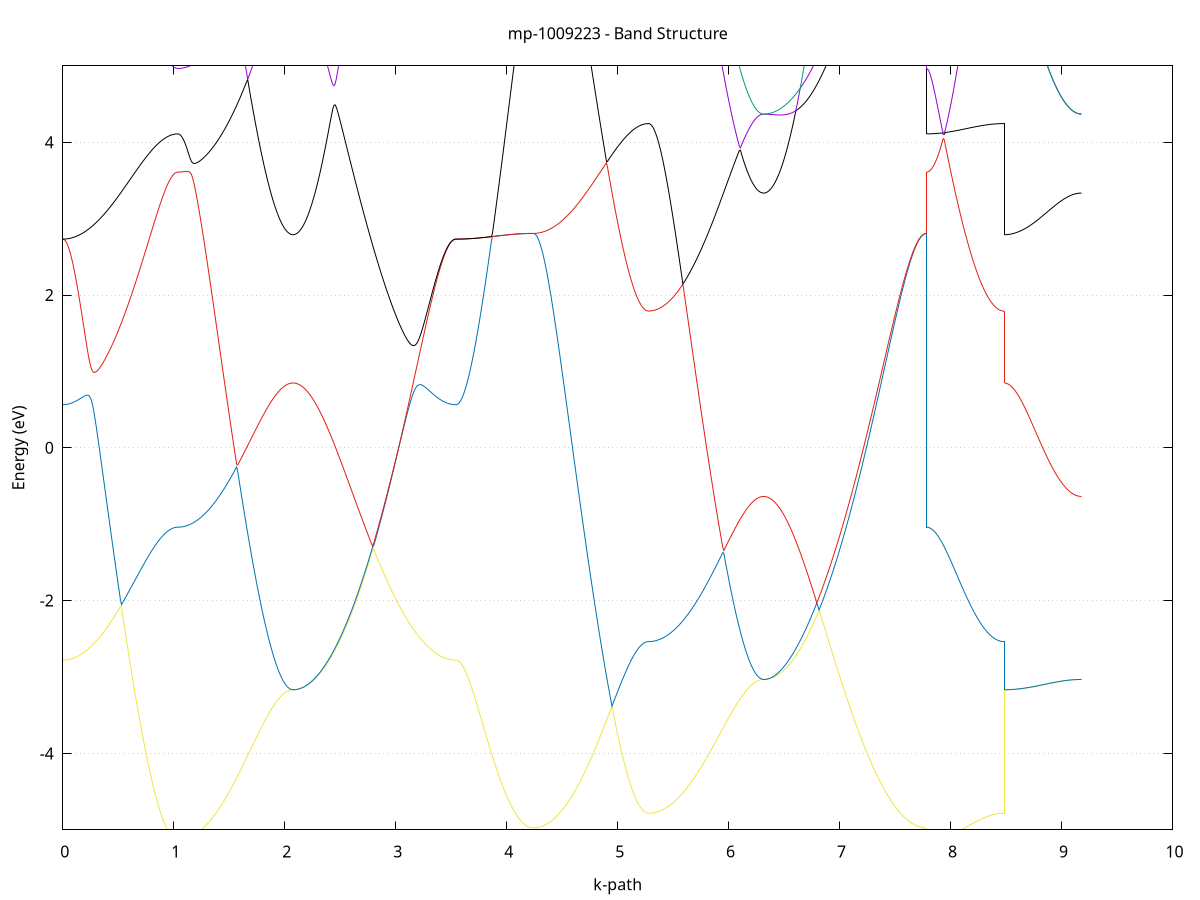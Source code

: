 set title 'mp-1009223 - Band Structure'
set xlabel 'k-path'
set ylabel 'Energy (eV)'
set grid y
set yrange [-5:5]
set terminal png size 800,600
set output 'mp-1009223_bands_gnuplot.png'
plot '-' using 1:2 with lines notitle, '-' using 1:2 with lines notitle, '-' using 1:2 with lines notitle, '-' using 1:2 with lines notitle, '-' using 1:2 with lines notitle, '-' using 1:2 with lines notitle, '-' using 1:2 with lines notitle, '-' using 1:2 with lines notitle, '-' using 1:2 with lines notitle, '-' using 1:2 with lines notitle, '-' using 1:2 with lines notitle, '-' using 1:2 with lines notitle, '-' using 1:2 with lines notitle, '-' using 1:2 with lines notitle, '-' using 1:2 with lines notitle, '-' using 1:2 with lines notitle
0.000000 -24.490299
0.009977 -24.490299
0.019953 -24.490299
0.029930 -24.490299
0.039906 -24.490199
0.049883 -24.490199
0.059859 -24.490199
0.069836 -24.490099
0.079812 -24.489999
0.089789 -24.489899
0.099765 -24.489899
0.109742 -24.489799
0.119718 -24.489599
0.129695 -24.489499
0.139671 -24.489399
0.149648 -24.489299
0.159624 -24.489099
0.169601 -24.488999
0.179577 -24.488799
0.189554 -24.488699
0.199530 -24.488499
0.209507 -24.488299
0.219483 -24.488099
0.229460 -24.487899
0.239436 -24.487699
0.249413 -24.487499
0.259389 -24.488299
0.269366 -24.489899
0.279343 -24.491599
0.289319 -24.493299
0.299296 -24.494999
0.309272 -24.496799
0.319249 -24.498699
0.329225 -24.500499
0.339202 -24.502399
0.349178 -24.504399
0.359155 -24.506299
0.369131 -24.508299
0.379108 -24.510399
0.389084 -24.512399
0.399061 -24.514499
0.409037 -24.516599
0.419014 -24.518699
0.428990 -24.520799
0.438967 -24.522999
0.448943 -24.525199
0.458920 -24.527399
0.468896 -24.529599
0.478873 -24.531799
0.488849 -24.533999
0.498826 -24.536199
0.508802 -24.538399
0.518779 -24.540699
0.528755 -24.542899
0.538732 -24.545099
0.548709 -24.547299
0.558685 -24.549499
0.568662 -24.551699
0.578638 -24.553899
0.588615 -24.556099
0.598591 -24.558199
0.608568 -24.560399
0.618544 -24.562499
0.628521 -24.564599
0.638497 -24.566699
0.648474 -24.568699
0.658450 -24.570799
0.668427 -24.572799
0.678403 -24.574699
0.688380 -24.576699
0.698356 -24.578599
0.708333 -24.580499
0.718309 -24.582299
0.728286 -24.584099
0.738262 -24.585799
0.748239 -24.587599
0.758215 -24.589199
0.768192 -24.590899
0.778168 -24.592399
0.788145 -24.593999
0.798121 -24.595399
0.808098 -24.596899
0.818075 -24.598299
0.828051 -24.599599
0.838028 -24.600899
0.848004 -24.602099
0.857981 -24.603299
0.867957 -24.604399
0.877934 -24.605399
0.887910 -24.606399
0.897887 -24.607299
0.907863 -24.608199
0.917840 -24.608999
0.927816 -24.609799
0.937793 -24.610399
0.947769 -24.611099
0.957746 -24.611599
0.967722 -24.612099
0.977699 -24.612499
0.987675 -24.612899
0.997652 -24.613199
1.007628 -24.613399
1.017605 -24.613599
1.027581 -24.613699
1.037558 -24.613699
1.037558 -24.613699
1.047534 -24.613699
1.057511 -24.613699
1.067488 -24.613699
1.077464 -24.613599
1.087441 -24.613599
1.097417 -24.613499
1.107394 -24.613499
1.117370 -24.613399
1.127347 -24.613299
1.137323 -24.613199
1.147300 -24.613099
1.157276 -24.612899
1.167253 -24.612799
1.177229 -24.612699
1.187206 -24.612499
1.197182 -24.612299
1.207159 -24.612199
1.217135 -24.611999
1.227112 -24.611799
1.237088 -24.611599
1.247065 -24.611399
1.257041 -24.611099
1.267018 -24.610899
1.276994 -24.610699
1.286971 -24.610399
1.296947 -24.610199
1.306924 -24.609899
1.316900 -24.609599
1.326877 -24.609399
1.336854 -24.609099
1.346830 -24.608799
1.356807 -24.608499
1.366783 -24.608199
1.376760 -24.607899
1.386736 -24.607599
1.396713 -24.607199
1.406689 -24.606899
1.416666 -24.606599
1.426642 -24.606199
1.436619 -24.605899
1.446595 -24.605599
1.456572 -24.605199
1.466548 -24.604799
1.476525 -24.604499
1.486501 -24.604099
1.496478 -24.603799
1.506454 -24.603399
1.516431 -24.603099
1.526407 -24.602699
1.536384 -24.602299
1.546360 -24.601999
1.556337 -24.601599
1.566313 -24.601199
1.576290 -24.600899
1.586266 -24.600499
1.596243 -24.600099
1.606220 -24.599799
1.616196 -24.599399
1.626173 -24.598999
1.636149 -24.598699
1.646126 -24.598299
1.656102 -24.597999
1.666079 -24.597599
1.676055 -24.597299
1.686032 -24.596999
1.696008 -24.596599
1.705985 -24.596299
1.715961 -24.595999
1.725938 -24.595599
1.735914 -24.595299
1.745891 -24.594999
1.755867 -24.594699
1.765844 -24.594399
1.775820 -24.594099
1.785797 -24.593799
1.795773 -24.593499
1.805750 -24.593299
1.815726 -24.592999
1.825703 -24.592799
1.835679 -24.592499
1.845656 -24.592299
1.855632 -24.591999
1.865609 -24.591799
1.875586 -24.591599
1.885562 -24.591399
1.895539 -24.591199
1.905515 -24.590999
1.915492 -24.590799
1.925468 -24.590699
1.935445 -24.590499
1.945421 -24.590399
1.955398 -24.590199
1.965374 -24.590099
1.975351 -24.589999
1.985327 -24.589899
1.995304 -24.589799
2.005280 -24.589699
2.015257 -24.589699
2.025233 -24.589599
2.035210 -24.589499
2.045186 -24.589499
2.055163 -24.589499
2.065139 -24.589499
2.075116 -24.589499
2.075116 -24.589499
2.085098 -24.589399
2.095080 -24.589399
2.105061 -24.589399
2.115043 -24.589299
2.125025 -24.589199
2.135007 -24.589099
2.144989 -24.588899
2.154970 -24.588699
2.164952 -24.588599
2.174934 -24.588399
2.184916 -24.588099
2.194898 -24.587899
2.204880 -24.587599
2.214861 -24.587299
2.224843 -24.586999
2.234825 -24.586599
2.244807 -24.586299
2.254789 -24.585899
2.264771 -24.585499
2.274752 -24.584999
2.284734 -24.584599
2.294716 -24.584099
2.304698 -24.583599
2.314680 -24.583099
2.324662 -24.582599
2.334643 -24.581999
2.344625 -24.581399
2.354607 -24.580899
2.364589 -24.580199
2.374571 -24.579599
2.384553 -24.578899
2.394534 -24.578199
2.404516 -24.577499
2.414498 -24.576799
2.424480 -24.576099
2.434462 -24.575299
2.444443 -24.574499
2.454425 -24.573699
2.464407 -24.572899
2.474389 -24.572099
2.484371 -24.571199
2.494353 -24.570299
2.504334 -24.569399
2.514316 -24.568499
2.524298 -24.567599
2.534280 -24.566599
2.544262 -24.565699
2.554244 -24.564699
2.564225 -24.563699
2.574207 -24.562599
2.584189 -24.561599
2.594171 -24.560499
2.604153 -24.559499
2.614135 -24.558399
2.624116 -24.557299
2.634098 -24.556199
2.644080 -24.554999
2.654062 -24.553899
2.664044 -24.552699
2.674025 -24.551599
2.684007 -24.550399
2.693989 -24.549199
2.703971 -24.547999
2.713953 -24.546699
2.723935 -24.545499
2.733916 -24.544299
2.743898 -24.542999
2.753880 -24.541799
2.763862 -24.540499
2.773844 -24.539199
2.783826 -24.537899
2.793807 -24.536599
2.803789 -24.535299
2.813771 -24.533999
2.823753 -24.532699
2.833735 -24.531399
2.843717 -24.529999
2.853698 -24.528699
2.863680 -24.527399
2.873662 -24.525999
2.883644 -24.524699
2.893626 -24.523399
2.903608 -24.521999
2.913589 -24.520699
2.923571 -24.519299
2.933553 -24.517999
2.943535 -24.516699
2.953517 -24.515299
2.963498 -24.513999
2.973480 -24.512699
2.983462 -24.511299
2.993444 -24.509999
3.003426 -24.508699
3.013408 -24.507399
3.023389 -24.506099
3.033371 -24.504799
3.043353 -24.503599
3.053335 -24.502299
3.063317 -24.500999
3.073299 -24.499799
3.083280 -24.498599
3.093262 -24.497399
3.103244 -24.496199
3.113226 -24.494999
3.123208 -24.493799
3.133190 -24.492599
3.143171 -24.491499
3.153153 -24.490399
3.163135 -24.489299
3.173117 -24.488199
3.183099 -24.487099
3.193080 -24.486099
3.203062 -24.485199
3.213044 -24.485399
3.223026 -24.485699
3.233008 -24.485999
3.242990 -24.486299
3.252971 -24.486499
3.262953 -24.486799
3.272935 -24.486999
3.282917 -24.487199
3.292899 -24.487499
3.302881 -24.487699
3.312862 -24.487899
3.322844 -24.488099
3.332826 -24.488299
3.342808 -24.488499
3.352790 -24.488599
3.362772 -24.488799
3.372753 -24.488999
3.382735 -24.489099
3.392717 -24.489299
3.402699 -24.489399
3.412681 -24.489499
3.422662 -24.489599
3.432644 -24.489799
3.442626 -24.489799
3.452608 -24.489899
3.462590 -24.489999
3.472572 -24.490099
3.482553 -24.490099
3.492535 -24.490199
3.502517 -24.490199
3.512499 -24.490299
3.522481 -24.490299
3.532463 -24.490299
3.542444 -24.490299
3.542444 -24.490299
3.552421 -24.490299
3.562398 -24.490299
3.572375 -24.490399
3.582352 -24.490399
3.592329 -24.490399
3.602306 -24.490499
3.612283 -24.490499
3.622259 -24.490599
3.632236 -24.490699
3.642213 -24.490699
3.652190 -24.490799
3.662167 -24.490899
3.672144 -24.490999
3.682121 -24.491099
3.692098 -24.491199
3.702074 -24.491299
3.712051 -24.491499
3.722028 -24.491599
3.732005 -24.491699
3.741982 -24.491899
3.751959 -24.491999
3.761936 -24.492199
3.771913 -24.492399
3.781889 -24.492499
3.791866 -24.492699
3.801843 -24.492899
3.811820 -24.492999
3.821797 -24.493199
3.831774 -24.493399
3.841751 -24.493599
3.851728 -24.493699
3.861704 -24.493899
3.871681 -24.494099
3.881658 -24.494299
3.891635 -24.494499
3.901612 -24.494699
3.911589 -24.494899
3.921566 -24.494999
3.931543 -24.495199
3.941520 -24.495399
3.951496 -24.495599
3.961473 -24.495799
3.971450 -24.495999
3.981427 -24.496099
3.991404 -24.496299
4.001381 -24.496499
4.011358 -24.496599
4.021335 -24.496799
4.031311 -24.496899
4.041288 -24.497099
4.051265 -24.497199
4.061242 -24.497399
4.071219 -24.497499
4.081196 -24.497599
4.091173 -24.497699
4.101150 -24.497899
4.111126 -24.497999
4.121103 -24.498099
4.131080 -24.498199
4.141057 -24.498199
4.151034 -24.498299
4.161011 -24.498399
4.170988 -24.498399
4.180965 -24.498499
4.190941 -24.498499
4.200918 -24.498599
4.210895 -24.498599
4.220872 -24.498599
4.230849 -24.498599
4.240826 -24.498599
4.240826 -24.498599
4.250802 -24.498599
4.260779 -24.498599
4.270755 -24.498599
4.280732 -24.498599
4.290708 -24.498499
4.300685 -24.498399
4.310661 -24.498399
4.320638 -24.498299
4.330614 -24.498199
4.340591 -24.498099
4.350568 -24.497999
4.360544 -24.497899
4.370521 -24.497699
4.380497 -24.497599
4.390474 -24.497399
4.400450 -24.497199
4.410427 -24.497099
4.420403 -24.496899
4.430380 -24.496699
4.440356 -24.496499
4.450333 -24.496299
4.460309 -24.495999
4.470286 -24.495799
4.480262 -24.495599
4.490239 -24.495299
4.500215 -24.495099
4.510192 -24.494799
4.520168 -24.494499
4.530145 -24.494199
4.540121 -24.494499
4.550098 -24.496199
4.560074 -24.497999
4.570051 -24.499899
4.580027 -24.501799
4.590004 -24.503699
4.599980 -24.505599
4.609957 -24.507599
4.619934 -24.509599
4.629910 -24.511599
4.639887 -24.513699
4.649863 -24.515799
4.659840 -24.517899
4.669816 -24.519999
4.679793 -24.522099
4.689769 -24.524299
4.699746 -24.526399
4.709722 -24.528599
4.719699 -24.530799
4.729675 -24.532999
4.739652 -24.535199
4.749628 -24.537399
4.759605 -24.539599
4.769581 -24.541799
4.779558 -24.543999
4.789534 -24.546199
4.799511 -24.548399
4.809487 -24.550599
4.819464 -24.552699
4.829440 -24.554899
4.839417 -24.556999
4.849393 -24.559099
4.859370 -24.561199
4.869347 -24.563299
4.879323 -24.565399
4.889300 -24.567399
4.899276 -24.569399
4.909253 -24.571399
4.919229 -24.573399
4.929206 -24.575299
4.939182 -24.577199
4.949159 -24.578999
4.959135 -24.580799
4.969112 -24.582599
4.979088 -24.584399
4.989065 -24.586099
4.999041 -24.587699
5.009018 -24.589299
5.018994 -24.590899
5.028971 -24.592399
5.038947 -24.593899
5.048924 -24.595299
5.058900 -24.596699
5.068877 -24.597999
5.078853 -24.599299
5.088830 -24.600499
5.098806 -24.601599
5.108783 -24.602699
5.118759 -24.603799
5.128736 -24.604699
5.138713 -24.605699
5.148689 -24.606499
5.158666 -24.607299
5.168642 -24.608099
5.178619 -24.608699
5.188595 -24.609399
5.198572 -24.609899
5.208548 -24.610399
5.218525 -24.610799
5.228501 -24.611199
5.238478 -24.611499
5.248454 -24.611699
5.258431 -24.611899
5.268407 -24.611999
5.278384 -24.611999
5.278384 -24.611999
5.288360 -24.611999
5.298337 -24.611999
5.308313 -24.611999
5.318290 -24.611899
5.328266 -24.611899
5.338243 -24.611799
5.348219 -24.611699
5.358196 -24.611699
5.368172 -24.611599
5.378149 -24.611499
5.388125 -24.611399
5.398102 -24.611199
5.408079 -24.611099
5.418055 -24.610999
5.428032 -24.610799
5.438008 -24.610699
5.447985 -24.610499
5.457961 -24.610299
5.467938 -24.610099
5.477914 -24.609899
5.487891 -24.609699
5.497867 -24.609499
5.507844 -24.609299
5.517820 -24.609099
5.527797 -24.608799
5.537773 -24.608599
5.547750 -24.608299
5.557726 -24.608099
5.567703 -24.607799
5.577679 -24.607499
5.587656 -24.607199
5.597632 -24.606899
5.607609 -24.606699
5.617585 -24.606299
5.627562 -24.605999
5.637538 -24.605699
5.647515 -24.605399
5.657491 -24.605099
5.667468 -24.604799
5.677445 -24.604399
5.687421 -24.604099
5.697398 -24.603799
5.707374 -24.603399
5.717351 -24.603099
5.727327 -24.602699
5.737304 -24.602399
5.747280 -24.601999
5.757257 -24.601699
5.767233 -24.601299
5.777210 -24.600999
5.787186 -24.600599
5.797163 -24.600299
5.807139 -24.599899
5.817116 -24.599599
5.827092 -24.599199
5.837069 -24.598899
5.847045 -24.598499
5.857022 -24.598199
5.866998 -24.597799
5.876975 -24.597499
5.886951 -24.597099
5.896928 -24.596799
5.906904 -24.596499
5.916881 -24.596099
5.926857 -24.595799
5.936834 -24.595499
5.946811 -24.595099
5.956787 -24.594799
5.966764 -24.594499
5.976740 -24.594199
5.986717 -24.593899
5.996693 -24.593599
6.006670 -24.593299
6.016646 -24.593099
6.026623 -24.592799
6.036599 -24.592499
6.046576 -24.592199
6.056552 -24.591999
6.066529 -24.591699
6.076505 -24.591499
6.086482 -24.591299
6.096458 -24.591099
6.106435 -24.590799
6.116411 -24.590599
6.126388 -24.590399
6.136364 -24.590199
6.146341 -24.590099
6.156317 -24.589899
6.166294 -24.589699
6.176270 -24.589599
6.186247 -24.589399
6.196223 -24.589299
6.206200 -24.589199
6.216177 -24.589099
6.226153 -24.588999
6.236130 -24.588899
6.246106 -24.588799
6.256083 -24.588699
6.266059 -24.588699
6.276036 -24.588599
6.286012 -24.588599
6.295989 -24.588599
6.305965 -24.588599
6.315942 -24.588599
6.315942 -24.588599
6.325924 -24.588499
6.335905 -24.588499
6.345887 -24.588399
6.355869 -24.588399
6.365851 -24.588299
6.375833 -24.588099
6.385814 -24.587999
6.395796 -24.587799
6.405778 -24.587599
6.415760 -24.587399
6.425742 -24.587199
6.435724 -24.586899
6.445705 -24.586699
6.455687 -24.586399
6.465669 -24.585999
6.475651 -24.585699
6.485633 -24.585299
6.495615 -24.584899
6.505596 -24.584499
6.515578 -24.584099
6.525560 -24.583699
6.535542 -24.583199
6.545524 -24.582699
6.555506 -24.582199
6.565487 -24.581599
6.575469 -24.581099
6.585451 -24.580499
6.595433 -24.579899
6.605415 -24.579299
6.615397 -24.578599
6.625378 -24.577899
6.635360 -24.577299
6.645342 -24.576499
6.655324 -24.575799
6.665306 -24.575099
6.675287 -24.574299
6.685269 -24.573499
6.695251 -24.572699
6.705233 -24.571899
6.715215 -24.570999
6.725197 -24.570199
6.735178 -24.569299
6.745160 -24.568399
6.755142 -24.567499
6.765124 -24.566499
6.775106 -24.565599
6.785088 -24.564599
6.795069 -24.563599
6.805051 -24.562599
6.815033 -24.561599
6.825015 -24.560599
6.834997 -24.559499
6.844979 -24.558399
6.854960 -24.557299
6.864942 -24.556199
6.874924 -24.555099
6.884906 -24.553999
6.894888 -24.552799
6.904869 -24.551699
6.914851 -24.550499
6.924833 -24.549299
6.934815 -24.548099
6.944797 -24.546899
6.954779 -24.545699
6.964760 -24.544499
6.974742 -24.543199
6.984724 -24.541999
6.994706 -24.540699
7.004688 -24.539399
7.014670 -24.538199
7.024651 -24.536899
7.034633 -24.535599
7.044615 -24.534299
7.054597 -24.532999
7.064579 -24.531699
7.074561 -24.530399
7.084542 -24.528999
7.094524 -24.527699
7.104506 -24.526399
7.114488 -24.525099
7.124470 -24.523699
7.134451 -24.522399
7.144433 -24.521099
7.154415 -24.519699
7.164397 -24.518399
7.174379 -24.517099
7.184361 -24.515799
7.194342 -24.514399
7.204324 -24.513099
7.214306 -24.511799
7.224288 -24.510499
7.234270 -24.509199
7.244252 -24.507899
7.254233 -24.506599
7.264215 -24.505299
7.274197 -24.503999
7.284179 -24.502799
7.294161 -24.501499
7.304143 -24.500299
7.314124 -24.499099
7.324106 -24.497799
7.334088 -24.496599
7.344070 -24.495399
7.354052 -24.494299
7.364034 -24.493099
7.374015 -24.491999
7.383997 -24.490799
7.393979 -24.490799
7.403961 -24.491099
7.413943 -24.491499
7.423924 -24.491799
7.433906 -24.492199
7.443888 -24.492499
7.453870 -24.492899
7.463852 -24.493199
7.473834 -24.493499
7.483815 -24.493799
7.493797 -24.494099
7.503779 -24.494399
7.513761 -24.494699
7.523743 -24.494999
7.533725 -24.495299
7.543706 -24.495499
7.553688 -24.495799
7.563670 -24.495999
7.573652 -24.496199
7.583634 -24.496499
7.593616 -24.496699
7.603597 -24.496899
7.613579 -24.497099
7.623561 -24.497199
7.633543 -24.497399
7.643525 -24.497599
7.653506 -24.497699
7.663488 -24.497799
7.673470 -24.497999
7.683452 -24.498099
7.693434 -24.498199
7.703416 -24.498299
7.713397 -24.498399
7.723379 -24.498399
7.733361 -24.498499
7.743343 -24.498599
7.753325 -24.498599
7.763307 -24.498599
7.773288 -24.498599
7.783270 -24.498599
7.783270 -24.613699
7.793247 -24.613699
7.803224 -24.613699
7.813201 -24.613699
7.823178 -24.613699
7.833155 -24.613699
7.843131 -24.613699
7.853108 -24.613699
7.863085 -24.613699
7.873062 -24.613699
7.883039 -24.613599
7.893016 -24.613599
7.902993 -24.613599
7.912970 -24.613599
7.922947 -24.613599
7.932923 -24.613499
7.942900 -24.613499
7.952877 -24.613499
7.962854 -24.613499
7.972831 -24.613399
7.982808 -24.613399
7.992785 -24.613399
8.002762 -24.613299
8.012738 -24.613299
8.022715 -24.613299
8.032692 -24.613199
8.042669 -24.613199
8.052646 -24.613199
8.062623 -24.613099
8.072600 -24.613099
8.082577 -24.613099
8.092553 -24.612999
8.102530 -24.612999
8.112507 -24.612899
8.122484 -24.612899
8.132461 -24.612899
8.142438 -24.612799
8.152415 -24.612799
8.162392 -24.612799
8.172368 -24.612699
8.182345 -24.612699
8.192322 -24.612599
8.202299 -24.612599
8.212276 -24.612599
8.222253 -24.612499
8.232230 -24.612499
8.242207 -24.612499
8.252183 -24.612399
8.262160 -24.612399
8.272137 -24.612399
8.282114 -24.612299
8.292091 -24.612299
8.302068 -24.612299
8.312045 -24.612199
8.322022 -24.612199
8.331998 -24.612199
8.341975 -24.612199
8.351952 -24.612099
8.361929 -24.612099
8.371906 -24.612099
8.381883 -24.612099
8.391860 -24.612099
8.401837 -24.612099
8.411814 -24.611999
8.421790 -24.611999
8.431767 -24.611999
8.441744 -24.611999
8.451721 -24.611999
8.461698 -24.611999
8.471675 -24.611999
8.481652 -24.611999
8.481652 -24.589499
8.491629 -24.589499
8.501605 -24.589499
8.511582 -24.589499
8.521559 -24.589399
8.531536 -24.589399
8.541513 -24.589399
8.551490 -24.589399
8.561467 -24.589399
8.571444 -24.589399
8.581420 -24.589399
8.591397 -24.589399
8.601374 -24.589399
8.611351 -24.589399
8.621328 -24.589399
8.631305 -24.589399
8.641282 -24.589299
8.651259 -24.589299
8.661235 -24.589299
8.671212 -24.589299
8.681189 -24.589299
8.691166 -24.589299
8.701143 -24.589299
8.711120 -24.589199
8.721097 -24.589199
8.731074 -24.589199
8.741050 -24.589199
8.751027 -24.589199
8.761004 -24.589099
8.770981 -24.589099
8.780958 -24.589099
8.790935 -24.589099
8.800912 -24.589099
8.810889 -24.588999
8.820865 -24.588999
8.830842 -24.588999
8.840819 -24.588999
8.850796 -24.588999
8.860773 -24.588899
8.870750 -24.588899
8.880727 -24.588899
8.890704 -24.588899
8.900680 -24.588899
8.910657 -24.588799
8.920634 -24.588799
8.930611 -24.588799
8.940588 -24.588799
8.950565 -24.588799
8.960542 -24.588799
8.970519 -24.588699
8.980496 -24.588699
8.990472 -24.588699
9.000449 -24.588699
9.010426 -24.588699
9.020403 -24.588699
9.030380 -24.588599
9.040357 -24.588599
9.050334 -24.588599
9.060311 -24.588599
9.070287 -24.588599
9.080264 -24.588599
9.090241 -24.588599
9.100218 -24.588599
9.110195 -24.588599
9.120172 -24.588599
9.130149 -24.588599
9.140126 -24.588599
9.150102 -24.588599
9.160079 -24.588599
9.170056 -24.588499
9.180033 -24.588599
e
0.000000 -24.466499
0.009977 -24.466499
0.019953 -24.466599
0.029930 -24.466799
0.039906 -24.466999
0.049883 -24.467299
0.059859 -24.467699
0.069836 -24.468199
0.079812 -24.468699
0.089789 -24.469199
0.099765 -24.469899
0.109742 -24.470599
0.119718 -24.471299
0.129695 -24.472199
0.139671 -24.473099
0.149648 -24.473999
0.159624 -24.474999
0.169601 -24.476099
0.179577 -24.477299
0.189554 -24.478399
0.199530 -24.479699
0.209507 -24.480999
0.219483 -24.482399
0.229460 -24.483799
0.239436 -24.485199
0.249413 -24.486799
0.259389 -24.487299
0.269366 -24.487099
0.279343 -24.486799
0.289319 -24.486599
0.299296 -24.486399
0.309272 -24.486099
0.319249 -24.485899
0.329225 -24.485599
0.339202 -24.485299
0.349178 -24.485099
0.359155 -24.484799
0.369131 -24.484499
0.379108 -24.484199
0.389084 -24.483899
0.399061 -24.483699
0.409037 -24.483399
0.419014 -24.483099
0.428990 -24.482799
0.438967 -24.482499
0.448943 -24.482199
0.458920 -24.481899
0.468896 -24.481499
0.478873 -24.481199
0.488849 -24.480899
0.498826 -24.480599
0.508802 -24.480299
0.518779 -24.479999
0.528755 -24.479699
0.538732 -24.479399
0.548709 -24.479099
0.558685 -24.478699
0.568662 -24.478399
0.578638 -24.478099
0.588615 -24.477799
0.598591 -24.477499
0.608568 -24.477199
0.618544 -24.476899
0.628521 -24.476599
0.638497 -24.476299
0.648474 -24.475999
0.658450 -24.475799
0.668427 -24.475499
0.678403 -24.475199
0.688380 -24.474899
0.698356 -24.474599
0.708333 -24.474399
0.718309 -24.474099
0.728286 -24.473899
0.738262 -24.473599
0.748239 -24.473399
0.758215 -24.473099
0.768192 -24.472899
0.778168 -24.472699
0.788145 -24.472499
0.798121 -24.472299
0.808098 -24.472099
0.818075 -24.471899
0.828051 -24.471699
0.838028 -24.471499
0.848004 -24.471299
0.857981 -24.471099
0.867957 -24.470999
0.877934 -24.470799
0.887910 -24.470699
0.897887 -24.470599
0.907863 -24.470399
0.917840 -24.470299
0.927816 -24.470199
0.937793 -24.470099
0.947769 -24.469999
0.957746 -24.469999
0.967722 -24.469899
0.977699 -24.469799
0.987675 -24.469799
0.997652 -24.469699
1.007628 -24.469699
1.017605 -24.469699
1.027581 -24.469699
1.037558 -24.469699
1.037558 -24.469699
1.047534 -24.469699
1.057511 -24.469599
1.067488 -24.469599
1.077464 -24.469599
1.087441 -24.469599
1.097417 -24.469499
1.107394 -24.469499
1.117370 -24.469399
1.127347 -24.469299
1.137323 -24.469299
1.147300 -24.469199
1.157276 -24.469099
1.167253 -24.468999
1.177229 -24.468899
1.187206 -24.468799
1.197182 -24.468699
1.207159 -24.468599
1.217135 -24.468399
1.227112 -24.468299
1.237088 -24.468099
1.247065 -24.467999
1.257041 -24.468099
1.267018 -24.469399
1.276994 -24.470699
1.286971 -24.472099
1.296947 -24.473599
1.306924 -24.475099
1.316900 -24.476599
1.326877 -24.478199
1.336854 -24.479799
1.346830 -24.481399
1.356807 -24.483099
1.366783 -24.484799
1.376760 -24.486599
1.386736 -24.488399
1.396713 -24.490199
1.406689 -24.491999
1.416666 -24.493899
1.426642 -24.495799
1.436619 -24.497699
1.446595 -24.499599
1.456572 -24.501599
1.466548 -24.503599
1.476525 -24.505599
1.486501 -24.507599
1.496478 -24.509599
1.506454 -24.511599
1.516431 -24.513699
1.526407 -24.515699
1.536384 -24.517699
1.546360 -24.519799
1.556337 -24.521899
1.566313 -24.523899
1.576290 -24.525999
1.586266 -24.527999
1.596243 -24.529999
1.606220 -24.532099
1.616196 -24.534099
1.626173 -24.536099
1.636149 -24.538099
1.646126 -24.540099
1.656102 -24.541999
1.666079 -24.543999
1.676055 -24.545899
1.686032 -24.547799
1.696008 -24.549699
1.705985 -24.551499
1.715961 -24.553399
1.725938 -24.555199
1.735914 -24.556899
1.745891 -24.558699
1.755867 -24.560399
1.765844 -24.561999
1.775820 -24.563599
1.785797 -24.565199
1.795773 -24.566799
1.805750 -24.568299
1.815726 -24.569699
1.825703 -24.571199
1.835679 -24.572499
1.845656 -24.573899
1.855632 -24.575099
1.865609 -24.576399
1.875586 -24.577499
1.885562 -24.578699
1.895539 -24.579799
1.905515 -24.580799
1.915492 -24.581799
1.925468 -24.582699
1.935445 -24.583499
1.945421 -24.584299
1.955398 -24.585099
1.965374 -24.585799
1.975351 -24.586399
1.985327 -24.586999
1.995304 -24.587499
2.005280 -24.587999
2.015257 -24.588399
2.025233 -24.588699
2.035210 -24.588999
2.045186 -24.589199
2.055163 -24.589299
2.065139 -24.589399
2.075116 -24.589499
2.075116 -24.589499
2.085098 -24.589399
2.095080 -24.589399
2.105061 -24.589299
2.115043 -24.589199
2.125025 -24.589099
2.135007 -24.588899
2.144989 -24.588799
2.154970 -24.588599
2.164952 -24.588299
2.174934 -24.588099
2.184916 -24.587799
2.194898 -24.587399
2.204880 -24.587099
2.214861 -24.586699
2.224843 -24.586299
2.234825 -24.585899
2.244807 -24.585399
2.254789 -24.584899
2.264771 -24.584399
2.274752 -24.583899
2.284734 -24.583299
2.294716 -24.582799
2.304698 -24.582199
2.314680 -24.581499
2.324662 -24.580899
2.334643 -24.580199
2.344625 -24.579499
2.354607 -24.578699
2.364589 -24.577999
2.374571 -24.577199
2.384553 -24.576399
2.394534 -24.575599
2.404516 -24.574699
2.414498 -24.573899
2.424480 -24.572999
2.434462 -24.572099
2.444443 -24.571199
2.454425 -24.570199
2.464407 -24.569199
2.474389 -24.568299
2.484371 -24.567299
2.494353 -24.566199
2.504334 -24.565199
2.514316 -24.564099
2.524298 -24.563099
2.534280 -24.561999
2.544262 -24.560899
2.554244 -24.559799
2.564225 -24.558599
2.574207 -24.557499
2.584189 -24.556299
2.594171 -24.555099
2.604153 -24.553999
2.614135 -24.552799
2.624116 -24.551599
2.634098 -24.550299
2.644080 -24.549099
2.654062 -24.547899
2.664044 -24.546599
2.674025 -24.545399
2.684007 -24.544099
2.693989 -24.542799
2.703971 -24.541499
2.713953 -24.540299
2.723935 -24.538999
2.733916 -24.537699
2.743898 -24.536399
2.753880 -24.535099
2.763862 -24.533799
2.773844 -24.532499
2.783826 -24.531099
2.793807 -24.529799
2.803789 -24.528499
2.813771 -24.527199
2.823753 -24.525899
2.833735 -24.524599
2.843717 -24.523299
2.853698 -24.521999
2.863680 -24.520599
2.873662 -24.519299
2.883644 -24.517999
2.893626 -24.516799
2.903608 -24.515499
2.913589 -24.514199
2.923571 -24.512899
2.933553 -24.511599
2.943535 -24.510399
2.953517 -24.509099
2.963498 -24.507899
2.973480 -24.506599
2.983462 -24.505399
2.993444 -24.504199
3.003426 -24.502999
3.013408 -24.501799
3.023389 -24.500599
3.033371 -24.499399
3.043353 -24.498299
3.053335 -24.497099
3.063317 -24.495999
3.073299 -24.494899
3.083280 -24.493799
3.093262 -24.492699
3.103244 -24.491599
3.113226 -24.490599
3.123208 -24.489599
3.133190 -24.488499
3.143171 -24.487599
3.153153 -24.486599
3.163135 -24.485599
3.173117 -24.484699
3.183099 -24.484599
3.193080 -24.484899
3.203062 -24.484999
3.213044 -24.483999
3.223026 -24.482999
3.233008 -24.482099
3.242990 -24.481099
3.252971 -24.480199
3.262953 -24.479299
3.272935 -24.478499
3.282917 -24.477599
3.292899 -24.476799
3.302881 -24.475999
3.312862 -24.475299
3.322844 -24.474599
3.332826 -24.473899
3.342808 -24.473199
3.352790 -24.472599
3.362772 -24.471899
3.372753 -24.471399
3.382735 -24.470799
3.392717 -24.470299
3.402699 -24.469799
3.412681 -24.469399
3.422662 -24.468899
3.432644 -24.468599
3.442626 -24.468199
3.452608 -24.467899
3.462590 -24.467599
3.472572 -24.467299
3.482553 -24.467099
3.492535 -24.466899
3.502517 -24.466799
3.512499 -24.466599
3.522481 -24.466599
3.532463 -24.466499
3.542444 -24.466499
3.542444 -24.466499
3.552421 -24.466499
3.562398 -24.466499
3.572375 -24.466499
3.582352 -24.466499
3.592329 -24.466499
3.602306 -24.466499
3.612283 -24.466499
3.622259 -24.466499
3.632236 -24.466499
3.642213 -24.466499
3.652190 -24.466499
3.662167 -24.466499
3.672144 -24.466499
3.682121 -24.466499
3.692098 -24.466499
3.702074 -24.466499
3.712051 -24.466399
3.722028 -24.466399
3.732005 -24.466399
3.741982 -24.466399
3.751959 -24.466399
3.761936 -24.466399
3.771913 -24.466399
3.781889 -24.466399
3.791866 -24.466399
3.801843 -24.466399
3.811820 -24.466399
3.821797 -24.466399
3.831774 -24.466399
3.841751 -24.466399
3.851728 -24.466399
3.861704 -24.466399
3.871681 -24.466399
3.881658 -24.466399
3.891635 -24.466299
3.901612 -24.466299
3.911589 -24.466299
3.921566 -24.466299
3.931543 -24.466299
3.941520 -24.466299
3.951496 -24.466299
3.961473 -24.466299
3.971450 -24.466299
3.981427 -24.466299
3.991404 -24.466299
4.001381 -24.466299
4.011358 -24.466299
4.021335 -24.466299
4.031311 -24.466299
4.041288 -24.466299
4.051265 -24.466299
4.061242 -24.466199
4.071219 -24.466199
4.081196 -24.466199
4.091173 -24.466199
4.101150 -24.466199
4.111126 -24.466199
4.121103 -24.466199
4.131080 -24.466199
4.141057 -24.466199
4.151034 -24.466199
4.161011 -24.466199
4.170988 -24.466199
4.180965 -24.466199
4.190941 -24.466199
4.200918 -24.466199
4.210895 -24.466199
4.220872 -24.466199
4.230849 -24.466199
4.240826 -24.466199
4.240826 -24.466199
4.250802 -24.466199
4.260779 -24.466299
4.270755 -24.466499
4.280732 -24.466699
4.290708 -24.466999
4.300685 -24.467399
4.310661 -24.467799
4.320638 -24.468299
4.330614 -24.468899
4.340591 -24.469499
4.350568 -24.470199
4.360544 -24.470999
4.370521 -24.471799
4.380497 -24.472699
4.390474 -24.473699
4.400450 -24.474699
4.410427 -24.475699
4.420403 -24.476899
4.430380 -24.477999
4.440356 -24.479299
4.450333 -24.480599
4.460309 -24.481899
4.470286 -24.483299
4.480262 -24.484799
4.490239 -24.486299
4.500215 -24.487799
4.510192 -24.489399
4.520168 -24.490999
4.530145 -24.492699
4.540121 -24.493899
4.550098 -24.493599
4.560074 -24.493299
4.570051 -24.492999
4.580027 -24.492699
4.590004 -24.492399
4.599980 -24.492099
4.609957 -24.491699
4.619934 -24.491399
4.629910 -24.491099
4.639887 -24.490699
4.649863 -24.490399
4.659840 -24.489999
4.669816 -24.489699
4.679793 -24.489299
4.689769 -24.488999
4.699746 -24.488599
4.709722 -24.488199
4.719699 -24.487899
4.729675 -24.487499
4.739652 -24.487099
4.749628 -24.486799
4.759605 -24.486399
4.769581 -24.485999
4.779558 -24.485599
4.789534 -24.485299
4.799511 -24.484899
4.809487 -24.484499
4.819464 -24.484199
4.829440 -24.483799
4.839417 -24.483499
4.849393 -24.483099
4.859370 -24.482699
4.869347 -24.482399
4.879323 -24.481999
4.889300 -24.481699
4.899276 -24.481399
4.909253 -24.480999
4.919229 -24.480699
4.929206 -24.480399
4.939182 -24.479999
4.949159 -24.479699
4.959135 -24.479399
4.969112 -24.479099
4.979088 -24.478799
4.989065 -24.478499
4.999041 -24.478299
5.009018 -24.477999
5.018994 -24.477699
5.028971 -24.477499
5.038947 -24.477199
5.048924 -24.476999
5.058900 -24.476799
5.068877 -24.476499
5.078853 -24.476299
5.088830 -24.476099
5.098806 -24.475899
5.108783 -24.475699
5.118759 -24.475499
5.128736 -24.475399
5.138713 -24.475199
5.148689 -24.475099
5.158666 -24.474899
5.168642 -24.474799
5.178619 -24.474699
5.188595 -24.474599
5.198572 -24.474499
5.208548 -24.474399
5.218525 -24.474399
5.228501 -24.474299
5.238478 -24.474199
5.248454 -24.474199
5.258431 -24.474199
5.268407 -24.474199
5.278384 -24.474099
5.278384 -24.474099
5.288360 -24.474099
5.298337 -24.474099
5.308313 -24.474099
5.318290 -24.474099
5.328266 -24.473999
5.338243 -24.473999
5.348219 -24.473899
5.358196 -24.473899
5.368172 -24.473799
5.378149 -24.473699
5.388125 -24.473599
5.398102 -24.473499
5.408079 -24.473399
5.418055 -24.473299
5.428032 -24.473199
5.438008 -24.473099
5.447985 -24.472899
5.457961 -24.472799
5.467938 -24.472599
5.477914 -24.472499
5.487891 -24.472299
5.497867 -24.472099
5.507844 -24.471899
5.517820 -24.471799
5.527797 -24.471899
5.537773 -24.473299
5.547750 -24.474799
5.557726 -24.476299
5.567703 -24.477899
5.577679 -24.479499
5.587656 -24.481099
5.597632 -24.482799
5.607609 -24.484499
5.617585 -24.486299
5.627562 -24.487999
5.637538 -24.489799
5.647515 -24.491699
5.657491 -24.493499
5.667468 -24.495399
5.677445 -24.497299
5.687421 -24.499199
5.697398 -24.501199
5.707374 -24.503199
5.717351 -24.505099
5.727327 -24.507099
5.737304 -24.509099
5.747280 -24.511099
5.757257 -24.513199
5.767233 -24.515199
5.777210 -24.517199
5.787186 -24.519299
5.797163 -24.521299
5.807139 -24.523399
5.817116 -24.525399
5.827092 -24.527399
5.837069 -24.529499
5.847045 -24.531499
5.857022 -24.533499
5.866998 -24.535499
5.876975 -24.537499
5.886951 -24.539499
5.896928 -24.541399
5.906904 -24.543299
5.916881 -24.545299
5.926857 -24.547099
5.936834 -24.548999
5.946811 -24.550899
5.956787 -24.552699
5.966764 -24.554399
5.976740 -24.556199
5.986717 -24.557899
5.996693 -24.559599
6.006670 -24.561299
6.016646 -24.562899
6.026623 -24.564499
6.036599 -24.565999
6.046576 -24.567499
6.056552 -24.568899
6.066529 -24.570299
6.076505 -24.571699
6.086482 -24.572999
6.096458 -24.574299
6.106435 -24.575499
6.116411 -24.576699
6.126388 -24.577799
6.136364 -24.578899
6.146341 -24.579899
6.156317 -24.580899
6.166294 -24.581799
6.176270 -24.582699
6.186247 -24.583499
6.196223 -24.584199
6.206200 -24.584899
6.216177 -24.585499
6.226153 -24.586099
6.236130 -24.586599
6.246106 -24.587099
6.256083 -24.587499
6.266059 -24.587799
6.276036 -24.588099
6.286012 -24.588299
6.295989 -24.588399
6.305965 -24.588499
6.315942 -24.588599
6.315942 -24.588599
6.325924 -24.588499
6.335905 -24.588499
6.345887 -24.588399
6.355869 -24.588299
6.365851 -24.588199
6.375833 -24.587999
6.385814 -24.587899
6.395796 -24.587699
6.405778 -24.587399
6.415760 -24.587199
6.425742 -24.586899
6.435724 -24.586499
6.445705 -24.586199
6.455687 -24.585799
6.465669 -24.585399
6.475651 -24.584999
6.485633 -24.584499
6.495615 -24.584099
6.505596 -24.583599
6.515578 -24.582999
6.525560 -24.582499
6.535542 -24.581899
6.545524 -24.581299
6.555506 -24.580699
6.565487 -24.579999
6.575469 -24.579299
6.585451 -24.578599
6.595433 -24.577899
6.605415 -24.577099
6.615397 -24.576399
6.625378 -24.575599
6.635360 -24.574799
6.645342 -24.573899
6.655324 -24.573099
6.665306 -24.572199
6.675287 -24.571299
6.685269 -24.570399
6.695251 -24.569399
6.705233 -24.568499
6.715215 -24.567499
6.725197 -24.566499
6.735178 -24.565499
6.745160 -24.564399
6.755142 -24.563399
6.765124 -24.562299
6.775106 -24.561199
6.785088 -24.560099
6.795069 -24.558999
6.805051 -24.557899
6.815033 -24.556799
6.825015 -24.555599
6.834997 -24.554399
6.844979 -24.553299
6.854960 -24.552099
6.864942 -24.550899
6.874924 -24.549699
6.884906 -24.548399
6.894888 -24.547199
6.904869 -24.545999
6.914851 -24.544699
6.924833 -24.543399
6.934815 -24.542199
6.944797 -24.540899
6.954779 -24.539599
6.964760 -24.538299
6.974742 -24.537099
6.984724 -24.535799
6.994706 -24.534499
7.004688 -24.533199
7.014670 -24.531899
7.024651 -24.530599
7.034633 -24.529299
7.044615 -24.527899
7.054597 -24.526599
7.064579 -24.525299
7.074561 -24.523999
7.084542 -24.522699
7.094524 -24.521399
7.104506 -24.520099
7.114488 -24.518799
7.124470 -24.517499
7.134451 -24.516199
7.144433 -24.514999
7.154415 -24.513699
7.164397 -24.512399
7.174379 -24.511199
7.184361 -24.509899
7.194342 -24.508599
7.204324 -24.507399
7.214306 -24.506199
7.224288 -24.504999
7.234270 -24.503699
7.244252 -24.502499
7.254233 -24.501399
7.264215 -24.500199
7.274197 -24.498999
7.284179 -24.497899
7.294161 -24.496699
7.304143 -24.495599
7.314124 -24.494499
7.324106 -24.493399
7.334088 -24.492299
7.344070 -24.491299
7.354052 -24.490199
7.364034 -24.489599
7.374015 -24.489999
7.383997 -24.490399
7.393979 -24.489699
7.403961 -24.488599
7.413943 -24.487599
7.423924 -24.486499
7.433906 -24.485499
7.443888 -24.484499
7.453870 -24.483499
7.463852 -24.482499
7.473834 -24.481599
7.483815 -24.480599
7.493797 -24.479699
7.503779 -24.478899
7.513761 -24.477999
7.523743 -24.477199
7.533725 -24.476399
7.543706 -24.475599
7.553688 -24.474899
7.563670 -24.474099
7.573652 -24.473499
7.583634 -24.472799
7.593616 -24.472199
7.603597 -24.471599
7.613579 -24.470999
7.623561 -24.470499
7.633543 -24.469999
7.643525 -24.469499
7.653506 -24.468999
7.663488 -24.468599
7.673470 -24.468199
7.683452 -24.467899
7.693434 -24.467599
7.703416 -24.467299
7.713397 -24.466999
7.723379 -24.466799
7.733361 -24.466599
7.743343 -24.466499
7.753325 -24.466399
7.763307 -24.466299
7.773288 -24.466199
7.783270 -24.466199
7.783270 -24.469699
7.793247 -24.469699
7.803224 -24.469699
7.813201 -24.469699
7.823178 -24.469699
7.833155 -24.469699
7.843131 -24.469699
7.853108 -24.469799
7.863085 -24.469799
7.873062 -24.469799
7.883039 -24.469899
7.893016 -24.469899
7.902993 -24.469999
7.912970 -24.469999
7.922947 -24.470099
7.932923 -24.470099
7.942900 -24.470199
7.952877 -24.470299
7.962854 -24.470299
7.972831 -24.470399
7.982808 -24.470499
7.992785 -24.470599
8.002762 -24.470699
8.012738 -24.470799
8.022715 -24.470799
8.032692 -24.470899
8.042669 -24.470999
8.052646 -24.471099
8.062623 -24.471199
8.072600 -24.471299
8.082577 -24.471399
8.092553 -24.471499
8.102530 -24.471599
8.112507 -24.471699
8.122484 -24.471799
8.132461 -24.471899
8.142438 -24.471999
8.152415 -24.472099
8.162392 -24.472199
8.172368 -24.472299
8.182345 -24.472399
8.192322 -24.472499
8.202299 -24.472599
8.212276 -24.472699
8.222253 -24.472799
8.232230 -24.472899
8.242207 -24.472999
8.252183 -24.473099
8.262160 -24.473099
8.272137 -24.473199
8.282114 -24.473299
8.292091 -24.473399
8.302068 -24.473499
8.312045 -24.473499
8.322022 -24.473599
8.331998 -24.473699
8.341975 -24.473699
8.351952 -24.473799
8.361929 -24.473799
8.371906 -24.473899
8.381883 -24.473899
8.391860 -24.473999
8.401837 -24.473999
8.411814 -24.473999
8.421790 -24.474099
8.431767 -24.474099
8.441744 -24.474099
8.451721 -24.474099
8.461698 -24.474099
8.471675 -24.474099
8.481652 -24.474099
8.481652 -24.589499
8.491629 -24.589499
8.501605 -24.589499
8.511582 -24.589499
8.521559 -24.589399
8.531536 -24.589399
8.541513 -24.589399
8.551490 -24.589399
8.561467 -24.589399
8.571444 -24.589399
8.581420 -24.589399
8.591397 -24.589399
8.601374 -24.589399
8.611351 -24.589399
8.621328 -24.589399
8.631305 -24.589399
8.641282 -24.589299
8.651259 -24.589299
8.661235 -24.589299
8.671212 -24.589299
8.681189 -24.589299
8.691166 -24.589299
8.701143 -24.589299
8.711120 -24.589199
8.721097 -24.589199
8.731074 -24.589199
8.741050 -24.589199
8.751027 -24.589199
8.761004 -24.589099
8.770981 -24.589099
8.780958 -24.589099
8.790935 -24.589099
8.800912 -24.589099
8.810889 -24.588999
8.820865 -24.588999
8.830842 -24.588999
8.840819 -24.588999
8.850796 -24.588999
8.860773 -24.588899
8.870750 -24.588899
8.880727 -24.588899
8.890704 -24.588899
8.900680 -24.588899
8.910657 -24.588799
8.920634 -24.588799
8.930611 -24.588799
8.940588 -24.588799
8.950565 -24.588799
8.960542 -24.588799
8.970519 -24.588699
8.980496 -24.588699
8.990472 -24.588699
9.000449 -24.588699
9.010426 -24.588699
9.020403 -24.588699
9.030380 -24.588599
9.040357 -24.588599
9.050334 -24.588599
9.060311 -24.588599
9.070287 -24.588599
9.080264 -24.588599
9.090241 -24.588599
9.100218 -24.588599
9.110195 -24.588599
9.120172 -24.588599
9.130149 -24.588599
9.140126 -24.588599
9.150102 -24.588599
9.160079 -24.588599
9.170056 -24.588499
9.180033 -24.588599
e
0.000000 -24.466499
0.009977 -24.466499
0.019953 -24.466499
0.029930 -24.466499
0.039906 -24.466399
0.049883 -24.466399
0.059859 -24.466399
0.069836 -24.466299
0.079812 -24.466299
0.089789 -24.466299
0.099765 -24.466199
0.109742 -24.466099
0.119718 -24.466099
0.129695 -24.465999
0.139671 -24.465899
0.149648 -24.465799
0.159624 -24.465699
0.169601 -24.465599
0.179577 -24.465599
0.189554 -24.465399
0.199530 -24.465299
0.209507 -24.465199
0.219483 -24.465099
0.229460 -24.464999
0.239436 -24.464899
0.249413 -24.464699
0.259389 -24.464599
0.269366 -24.464399
0.279343 -24.464299
0.289319 -24.464099
0.299296 -24.463999
0.309272 -24.463799
0.319249 -24.463699
0.329225 -24.463499
0.339202 -24.463299
0.349178 -24.463199
0.359155 -24.462999
0.369131 -24.462799
0.379108 -24.462699
0.389084 -24.462499
0.399061 -24.462299
0.409037 -24.462099
0.419014 -24.461899
0.428990 -24.461699
0.438967 -24.461499
0.448943 -24.461299
0.458920 -24.461199
0.468896 -24.460999
0.478873 -24.460799
0.488849 -24.460599
0.498826 -24.460399
0.508802 -24.460199
0.518779 -24.459999
0.528755 -24.459799
0.538732 -24.459599
0.548709 -24.459399
0.558685 -24.459199
0.568662 -24.458999
0.578638 -24.458799
0.588615 -24.458599
0.598591 -24.458399
0.608568 -24.458199
0.618544 -24.457999
0.628521 -24.457899
0.638497 -24.457699
0.648474 -24.457499
0.658450 -24.457299
0.668427 -24.457099
0.678403 -24.456999
0.688380 -24.456799
0.698356 -24.456599
0.708333 -24.456399
0.718309 -24.456299
0.728286 -24.456099
0.738262 -24.455999
0.748239 -24.455799
0.758215 -24.455699
0.768192 -24.455499
0.778168 -24.455399
0.788145 -24.455199
0.798121 -24.455099
0.808098 -24.454999
0.818075 -24.454899
0.828051 -24.454699
0.838028 -24.454599
0.848004 -24.454499
0.857981 -24.454399
0.867957 -24.454299
0.877934 -24.454199
0.887910 -24.454099
0.897887 -24.453999
0.907863 -24.453999
0.917840 -24.453899
0.927816 -24.453799
0.937793 -24.453799
0.947769 -24.453699
0.957746 -24.453699
0.967722 -24.453599
0.977699 -24.453599
0.987675 -24.453499
0.997652 -24.453499
1.007628 -24.453499
1.017605 -24.453499
1.027581 -24.453499
1.037558 -24.453499
1.037558 -24.453499
1.047534 -24.453499
1.057511 -24.453599
1.067488 -24.453699
1.077464 -24.453999
1.087441 -24.454199
1.097417 -24.454599
1.107394 -24.454999
1.117370 -24.455499
1.127347 -24.455999
1.137323 -24.456599
1.147300 -24.457199
1.157276 -24.457899
1.167253 -24.458699
1.177229 -24.459499
1.187206 -24.460399
1.197182 -24.461299
1.207159 -24.462299
1.217135 -24.463399
1.227112 -24.464499
1.237088 -24.465599
1.247065 -24.466799
1.257041 -24.467799
1.267018 -24.467699
1.276994 -24.467499
1.286971 -24.467299
1.296947 -24.467099
1.306924 -24.466999
1.316900 -24.466799
1.326877 -24.466599
1.336854 -24.466399
1.346830 -24.466199
1.356807 -24.465999
1.366783 -24.465699
1.376760 -24.465499
1.386736 -24.465299
1.396713 -24.465099
1.406689 -24.464799
1.416666 -24.464599
1.426642 -24.464399
1.436619 -24.464099
1.446595 -24.463899
1.456572 -24.463599
1.466548 -24.463399
1.476525 -24.463099
1.486501 -24.462899
1.496478 -24.462599
1.506454 -24.462399
1.516431 -24.462099
1.526407 -24.461899
1.536384 -24.461599
1.546360 -24.461399
1.556337 -24.461099
1.566313 -24.460799
1.576290 -24.460599
1.586266 -24.460299
1.596243 -24.460099
1.606220 -24.459799
1.616196 -24.459499
1.626173 -24.459299
1.636149 -24.458999
1.646126 -24.458799
1.656102 -24.458499
1.666079 -24.458299
1.676055 -24.458099
1.686032 -24.457799
1.696008 -24.457599
1.705985 -24.457299
1.715961 -24.457099
1.725938 -24.456899
1.735914 -24.456699
1.745891 -24.456399
1.755867 -24.456199
1.765844 -24.455999
1.775820 -24.455799
1.785797 -24.455599
1.795773 -24.455399
1.805750 -24.455199
1.815726 -24.454999
1.825703 -24.454899
1.835679 -24.454699
1.845656 -24.454499
1.855632 -24.454299
1.865609 -24.454199
1.875586 -24.453999
1.885562 -24.453899
1.895539 -24.453799
1.905515 -24.453599
1.915492 -24.453499
1.925468 -24.453399
1.935445 -24.453299
1.945421 -24.453199
1.955398 -24.453099
1.965374 -24.452999
1.975351 -24.452899
1.985327 -24.452799
1.995304 -24.452799
2.005280 -24.452699
2.015257 -24.452699
2.025233 -24.452599
2.035210 -24.452599
2.045186 -24.452599
2.055163 -24.452499
2.065139 -24.452499
2.075116 -24.452499
2.075116 -24.452499
2.085098 -24.452499
2.095080 -24.452499
2.105061 -24.452599
2.115043 -24.452599
2.125025 -24.452599
2.135007 -24.452699
2.144989 -24.452699
2.154970 -24.452799
2.164952 -24.452799
2.174934 -24.452899
2.184916 -24.452999
2.194898 -24.453099
2.204880 -24.453199
2.214861 -24.453299
2.224843 -24.453399
2.234825 -24.453499
2.244807 -24.453599
2.254789 -24.453799
2.264771 -24.453899
2.274752 -24.454099
2.284734 -24.454199
2.294716 -24.454399
2.304698 -24.454599
2.314680 -24.454699
2.324662 -24.454899
2.334643 -24.455099
2.344625 -24.455299
2.354607 -24.455499
2.364589 -24.455699
2.374571 -24.455999
2.384553 -24.456199
2.394534 -24.456399
2.404516 -24.456699
2.414498 -24.456899
2.424480 -24.457199
2.434462 -24.457399
2.444443 -24.457699
2.454425 -24.457999
2.464407 -24.458199
2.474389 -24.458499
2.484371 -24.458799
2.494353 -24.459099
2.504334 -24.459399
2.514316 -24.459699
2.524298 -24.459999
2.534280 -24.460299
2.544262 -24.460699
2.554244 -24.460999
2.564225 -24.461299
2.574207 -24.461699
2.584189 -24.461999
2.594171 -24.462299
2.604153 -24.462699
2.614135 -24.462999
2.624116 -24.463399
2.634098 -24.463799
2.644080 -24.464099
2.654062 -24.464499
2.664044 -24.464899
2.674025 -24.465199
2.684007 -24.465599
2.693989 -24.465999
2.703971 -24.466399
2.713953 -24.466799
2.723935 -24.467199
2.733916 -24.467599
2.743898 -24.467899
2.753880 -24.468299
2.763862 -24.468699
2.773844 -24.469099
2.783826 -24.469499
2.793807 -24.469899
2.803789 -24.470299
2.813771 -24.470799
2.823753 -24.471199
2.833735 -24.471599
2.843717 -24.471999
2.853698 -24.472399
2.863680 -24.472799
2.873662 -24.473199
2.883644 -24.473599
2.893626 -24.473999
2.903608 -24.474399
2.913589 -24.474799
2.923571 -24.475199
2.933553 -24.475599
2.943535 -24.475999
2.953517 -24.476399
2.963498 -24.476799
2.973480 -24.477199
2.983462 -24.477599
2.993444 -24.477999
3.003426 -24.478299
3.013408 -24.478699
3.023389 -24.479099
3.033371 -24.479499
3.043353 -24.479799
3.053335 -24.480199
3.063317 -24.480599
3.073299 -24.480899
3.083280 -24.481299
3.093262 -24.481599
3.103244 -24.481999
3.113226 -24.482299
3.123208 -24.482699
3.133190 -24.482999
3.143171 -24.483299
3.153153 -24.483599
3.163135 -24.483999
3.173117 -24.484299
3.183099 -24.483699
3.193080 -24.482799
3.203062 -24.481999
3.213044 -24.481099
3.223026 -24.480299
3.233008 -24.479499
3.242990 -24.478699
3.252971 -24.477899
3.262953 -24.477099
3.272935 -24.476399
3.282917 -24.475699
3.292899 -24.474999
3.302881 -24.474399
3.312862 -24.473699
3.322844 -24.473099
3.332826 -24.472599
3.342808 -24.471999
3.352790 -24.471499
3.362772 -24.470999
3.372753 -24.470499
3.382735 -24.469999
3.392717 -24.469599
3.402699 -24.469199
3.412681 -24.468799
3.422662 -24.468499
3.432644 -24.468199
3.442626 -24.467899
3.452608 -24.467599
3.462590 -24.467399
3.472572 -24.467199
3.482553 -24.466999
3.492535 -24.466799
3.502517 -24.466699
3.512499 -24.466599
3.522481 -24.466499
3.532463 -24.466499
3.542444 -24.466499
3.542444 -24.466499
3.552421 -24.466499
3.562398 -24.466499
3.572375 -24.466499
3.582352 -24.466499
3.592329 -24.466499
3.602306 -24.466499
3.612283 -24.466499
3.622259 -24.466499
3.632236 -24.466499
3.642213 -24.466499
3.652190 -24.466499
3.662167 -24.466499
3.672144 -24.466499
3.682121 -24.466499
3.692098 -24.466499
3.702074 -24.466499
3.712051 -24.466399
3.722028 -24.466399
3.732005 -24.466399
3.741982 -24.466399
3.751959 -24.466399
3.761936 -24.466399
3.771913 -24.466399
3.781889 -24.466399
3.791866 -24.466399
3.801843 -24.466399
3.811820 -24.466399
3.821797 -24.466399
3.831774 -24.466399
3.841751 -24.466399
3.851728 -24.466399
3.861704 -24.466399
3.871681 -24.466399
3.881658 -24.466399
3.891635 -24.466299
3.901612 -24.466299
3.911589 -24.466299
3.921566 -24.466299
3.931543 -24.466299
3.941520 -24.466299
3.951496 -24.466299
3.961473 -24.466299
3.971450 -24.466299
3.981427 -24.466299
3.991404 -24.466299
4.001381 -24.466299
4.011358 -24.466299
4.021335 -24.466299
4.031311 -24.466299
4.041288 -24.466299
4.051265 -24.466299
4.061242 -24.466199
4.071219 -24.466199
4.081196 -24.466199
4.091173 -24.466199
4.101150 -24.466199
4.111126 -24.466199
4.121103 -24.466199
4.131080 -24.466199
4.141057 -24.466199
4.151034 -24.466199
4.161011 -24.466199
4.170988 -24.466199
4.180965 -24.466199
4.190941 -24.466199
4.200918 -24.466199
4.210895 -24.466199
4.220872 -24.466199
4.230849 -24.466199
4.240826 -24.466199
4.240826 -24.466199
4.250802 -24.466199
4.260779 -24.466199
4.270755 -24.466199
4.280732 -24.466199
4.290708 -24.466099
4.300685 -24.466099
4.310661 -24.466099
4.320638 -24.465999
4.330614 -24.465999
4.340591 -24.465899
4.350568 -24.465899
4.360544 -24.465799
4.370521 -24.465699
4.380497 -24.465599
4.390474 -24.465599
4.400450 -24.465499
4.410427 -24.465399
4.420403 -24.465299
4.430380 -24.465199
4.440356 -24.465099
4.450333 -24.464999
4.460309 -24.464799
4.470286 -24.464699
4.480262 -24.464599
4.490239 -24.464499
4.500215 -24.464299
4.510192 -24.464199
4.520168 -24.463999
4.530145 -24.463899
4.540121 -24.463699
4.550098 -24.463599
4.560074 -24.463399
4.570051 -24.463299
4.580027 -24.463099
4.590004 -24.462899
4.599980 -24.462799
4.609957 -24.462599
4.619934 -24.462399
4.629910 -24.462199
4.639887 -24.462099
4.649863 -24.461899
4.659840 -24.461699
4.669816 -24.461499
4.679793 -24.461299
4.689769 -24.461099
4.699746 -24.460899
4.709722 -24.460699
4.719699 -24.460599
4.729675 -24.460399
4.739652 -24.460199
4.749628 -24.459999
4.759605 -24.459799
4.769581 -24.459599
4.779558 -24.459399
4.789534 -24.459199
4.799511 -24.458999
4.809487 -24.458799
4.819464 -24.458599
4.829440 -24.458399
4.839417 -24.458199
4.849393 -24.458099
4.859370 -24.457899
4.869347 -24.457699
4.879323 -24.457499
4.889300 -24.457299
4.899276 -24.457099
4.909253 -24.456999
4.919229 -24.456799
4.929206 -24.456599
4.939182 -24.456499
4.949159 -24.456299
4.959135 -24.456099
4.969112 -24.455999
4.979088 -24.455799
4.989065 -24.455699
4.999041 -24.455499
5.009018 -24.455399
5.018994 -24.455199
5.028971 -24.455099
5.038947 -24.454999
5.048924 -24.454799
5.058900 -24.454699
5.068877 -24.454599
5.078853 -24.454499
5.088830 -24.454399
5.098806 -24.454299
5.108783 -24.454199
5.118759 -24.454099
5.128736 -24.453999
5.138713 -24.453899
5.148689 -24.453799
5.158666 -24.453799
5.168642 -24.453699
5.178619 -24.453599
5.188595 -24.453599
5.198572 -24.453499
5.208548 -24.453499
5.218525 -24.453499
5.228501 -24.453399
5.238478 -24.453399
5.248454 -24.453399
5.258431 -24.453399
5.268407 -24.453399
5.278384 -24.453299
5.278384 -24.453299
5.288360 -24.453399
5.298337 -24.453499
5.308313 -24.453599
5.318290 -24.453799
5.328266 -24.454099
5.338243 -24.454499
5.348219 -24.454899
5.358196 -24.455299
5.368172 -24.455899
5.378149 -24.456399
5.388125 -24.457099
5.398102 -24.457799
5.408079 -24.458499
5.418055 -24.459399
5.428032 -24.460199
5.438008 -24.461199
5.447985 -24.462199
5.457961 -24.463199
5.467938 -24.464299
5.477914 -24.465399
5.487891 -24.466599
5.497867 -24.467899
5.507844 -24.469199
5.517820 -24.470499
5.527797 -24.471599
5.537773 -24.471399
5.547750 -24.471199
5.557726 -24.470899
5.567703 -24.470699
5.577679 -24.470499
5.587656 -24.470299
5.597632 -24.469999
5.607609 -24.469799
5.617585 -24.469599
5.627562 -24.469299
5.637538 -24.469099
5.647515 -24.468799
5.657491 -24.468499
5.667468 -24.468299
5.677445 -24.467999
5.687421 -24.467699
5.697398 -24.467499
5.707374 -24.467199
5.717351 -24.466899
5.727327 -24.466599
5.737304 -24.466399
5.747280 -24.466099
5.757257 -24.465799
5.767233 -24.465499
5.777210 -24.465199
5.787186 -24.464899
5.797163 -24.464599
5.807139 -24.464399
5.817116 -24.464099
5.827092 -24.463799
5.837069 -24.463499
5.847045 -24.463199
5.857022 -24.462899
5.866998 -24.462599
5.876975 -24.462399
5.886951 -24.462099
5.896928 -24.461799
5.906904 -24.461499
5.916881 -24.461299
5.926857 -24.460999
5.936834 -24.460699
5.946811 -24.460499
5.956787 -24.460199
5.966764 -24.459999
5.976740 -24.459699
5.986717 -24.459499
5.996693 -24.459199
6.006670 -24.458999
6.016646 -24.458799
6.026623 -24.458599
6.036599 -24.458299
6.046576 -24.458099
6.056552 -24.457899
6.066529 -24.457699
6.076505 -24.457499
6.086482 -24.457299
6.096458 -24.457199
6.106435 -24.456999
6.116411 -24.456799
6.126388 -24.456699
6.136364 -24.456499
6.146341 -24.456399
6.156317 -24.456199
6.166294 -24.456099
6.176270 -24.455999
6.186247 -24.455799
6.196223 -24.455699
6.206200 -24.455599
6.216177 -24.455599
6.226153 -24.455499
6.236130 -24.455399
6.246106 -24.455299
6.256083 -24.455299
6.266059 -24.455199
6.276036 -24.455199
6.286012 -24.455199
6.295989 -24.455099
6.305965 -24.455099
6.315942 -24.455099
6.315942 -24.455099
6.325924 -24.455099
6.335905 -24.455099
6.345887 -24.455199
6.355869 -24.455199
6.365851 -24.455199
6.375833 -24.455299
6.385814 -24.455299
6.395796 -24.455399
6.405778 -24.455499
6.415760 -24.455599
6.425742 -24.455599
6.435724 -24.455699
6.445705 -24.455899
6.455687 -24.455999
6.465669 -24.456099
6.475651 -24.456199
6.485633 -24.456399
6.495615 -24.456499
6.505596 -24.456699
6.515578 -24.456799
6.525560 -24.456999
6.535542 -24.457199
6.545524 -24.457399
6.555506 -24.457599
6.565487 -24.457799
6.575469 -24.457999
6.585451 -24.458199
6.595433 -24.458499
6.605415 -24.458699
6.615397 -24.458999
6.625378 -24.459199
6.635360 -24.459499
6.645342 -24.459699
6.655324 -24.459999
6.665306 -24.460299
6.675287 -24.460599
6.685269 -24.460899
6.695251 -24.461199
6.705233 -24.461499
6.715215 -24.461799
6.725197 -24.462199
6.735178 -24.462499
6.745160 -24.462799
6.755142 -24.463199
6.765124 -24.463499
6.775106 -24.463899
6.785088 -24.464199
6.795069 -24.464599
6.805051 -24.464999
6.815033 -24.465399
6.825015 -24.465699
6.834997 -24.466099
6.844979 -24.466499
6.854960 -24.466899
6.864942 -24.467299
6.874924 -24.467699
6.884906 -24.468199
6.894888 -24.468599
6.904869 -24.468999
6.914851 -24.469399
6.924833 -24.469899
6.934815 -24.470299
6.944797 -24.470699
6.954779 -24.471199
6.964760 -24.471599
6.974742 -24.472099
6.984724 -24.472499
6.994706 -24.472999
7.004688 -24.473399
7.014670 -24.473899
7.024651 -24.474299
7.034633 -24.474799
7.044615 -24.475299
7.054597 -24.475699
7.064579 -24.476199
7.074561 -24.476699
7.084542 -24.477099
7.094524 -24.477599
7.104506 -24.478099
7.114488 -24.478499
7.124470 -24.478999
7.134451 -24.479499
7.144433 -24.479899
7.154415 -24.480399
7.164397 -24.480899
7.174379 -24.481299
7.184361 -24.481799
7.194342 -24.482299
7.204324 -24.482699
7.214306 -24.483199
7.224288 -24.483599
7.234270 -24.484099
7.244252 -24.484499
7.254233 -24.484999
7.264215 -24.485399
7.274197 -24.485899
7.284179 -24.486299
7.294161 -24.486699
7.304143 -24.487099
7.314124 -24.487599
7.324106 -24.487999
7.334088 -24.488399
7.344070 -24.488799
7.354052 -24.489199
7.364034 -24.489199
7.374015 -24.488199
7.383997 -24.487199
7.393979 -24.486199
7.403961 -24.485199
7.413943 -24.484299
7.423924 -24.483399
7.433906 -24.482499
7.443888 -24.481599
7.453870 -24.480799
7.463852 -24.479899
7.473834 -24.479099
7.483815 -24.478299
7.493797 -24.477599
7.503779 -24.476799
7.513761 -24.476099
7.523743 -24.475399
7.533725 -24.474699
7.543706 -24.474099
7.553688 -24.473399
7.563670 -24.472799
7.573652 -24.472199
7.583634 -24.471699
7.593616 -24.471199
7.603597 -24.470699
7.613579 -24.470199
7.623561 -24.469699
7.633543 -24.469299
7.643525 -24.468899
7.653506 -24.468499
7.663488 -24.468199
7.673470 -24.467899
7.683452 -24.467599
7.693434 -24.467299
7.703416 -24.467099
7.713397 -24.466899
7.723379 -24.466699
7.733361 -24.466499
7.743343 -24.466399
7.753325 -24.466299
7.763307 -24.466299
7.773288 -24.466199
7.783270 -24.466199
7.783270 -24.453499
7.793247 -24.453499
7.803224 -24.453499
7.813201 -24.453499
7.823178 -24.453499
7.833155 -24.453499
7.843131 -24.453499
7.853108 -24.453499
7.863085 -24.453499
7.873062 -24.453499
7.883039 -24.453499
7.893016 -24.453499
7.902993 -24.453499
7.912970 -24.453499
7.922947 -24.453499
7.932923 -24.453399
7.942900 -24.453399
7.952877 -24.453399
7.962854 -24.453399
7.972831 -24.453399
7.982808 -24.453399
7.992785 -24.453399
8.002762 -24.453399
8.012738 -24.453399
8.022715 -24.453399
8.032692 -24.453399
8.042669 -24.453399
8.052646 -24.453399
8.062623 -24.453399
8.072600 -24.453399
8.082577 -24.453399
8.092553 -24.453399
8.102530 -24.453399
8.112507 -24.453399
8.122484 -24.453399
8.132461 -24.453399
8.142438 -24.453399
8.152415 -24.453399
8.162392 -24.453399
8.172368 -24.453399
8.182345 -24.453399
8.192322 -24.453399
8.202299 -24.453399
8.212276 -24.453399
8.222253 -24.453399
8.232230 -24.453399
8.242207 -24.453399
8.252183 -24.453399
8.262160 -24.453399
8.272137 -24.453399
8.282114 -24.453399
8.292091 -24.453399
8.302068 -24.453399
8.312045 -24.453399
8.322022 -24.453399
8.331998 -24.453399
8.341975 -24.453399
8.351952 -24.453399
8.361929 -24.453399
8.371906 -24.453399
8.381883 -24.453399
8.391860 -24.453399
8.401837 -24.453399
8.411814 -24.453399
8.421790 -24.453399
8.431767 -24.453299
8.441744 -24.453299
8.451721 -24.453299
8.461698 -24.453299
8.471675 -24.453299
8.481652 -24.453299
8.481652 -24.452499
8.491629 -24.452499
8.501605 -24.452499
8.511582 -24.452499
8.521559 -24.452499
8.531536 -24.452499
8.541513 -24.452599
8.551490 -24.452599
8.561467 -24.452599
8.571444 -24.452599
8.581420 -24.452599
8.591397 -24.452699
8.601374 -24.452699
8.611351 -24.452699
8.621328 -24.452799
8.631305 -24.452799
8.641282 -24.452799
8.651259 -24.452899
8.661235 -24.452899
8.671212 -24.452999
8.681189 -24.452999
8.691166 -24.453099
8.701143 -24.453099
8.711120 -24.453199
8.721097 -24.453199
8.731074 -24.453299
8.741050 -24.453299
8.751027 -24.453399
8.761004 -24.453399
8.770981 -24.453499
8.780958 -24.453499
8.790935 -24.453599
8.800912 -24.453599
8.810889 -24.453699
8.820865 -24.453799
8.830842 -24.453799
8.840819 -24.453899
8.850796 -24.453899
8.860773 -24.453999
8.870750 -24.454099
8.880727 -24.454099
8.890704 -24.454199
8.900680 -24.454199
8.910657 -24.454299
8.920634 -24.454299
8.930611 -24.454399
8.940588 -24.454399
8.950565 -24.454499
8.960542 -24.454499
8.970519 -24.454599
8.980496 -24.454599
8.990472 -24.454699
9.000449 -24.454699
9.010426 -24.454799
9.020403 -24.454799
9.030380 -24.454799
9.040357 -24.454899
9.050334 -24.454899
9.060311 -24.454899
9.070287 -24.454999
9.080264 -24.454999
9.090241 -24.454999
9.100218 -24.454999
9.110195 -24.455099
9.120172 -24.455099
9.130149 -24.455099
9.140126 -24.455099
9.150102 -24.455099
9.160079 -24.455099
9.170056 -24.455099
9.180033 -24.455099
e
0.000000 -12.447599
0.009977 -12.447299
0.019953 -12.446299
0.029930 -12.444799
0.039906 -12.442599
0.049883 -12.439699
0.059859 -12.436299
0.069836 -12.432199
0.079812 -12.427499
0.089789 -12.422199
0.099765 -12.416199
0.109742 -12.409599
0.119718 -12.402399
0.129695 -12.394599
0.139671 -12.386199
0.149648 -12.377099
0.159624 -12.367499
0.169601 -12.357199
0.179577 -12.346299
0.189554 -12.334799
0.199530 -12.322699
0.209507 -12.309999
0.219483 -12.296799
0.229460 -12.282899
0.239436 -12.268399
0.249413 -12.253299
0.259389 -12.237599
0.269366 -12.221399
0.279343 -12.204599
0.289319 -12.187199
0.299296 -12.169299
0.309272 -12.150699
0.319249 -12.131699
0.329225 -12.111999
0.339202 -12.091799
0.349178 -12.071099
0.359155 -12.049899
0.369131 -12.028099
0.379108 -12.005799
0.389084 -11.982999
0.399061 -11.959699
0.409037 -11.935799
0.419014 -11.911499
0.428990 -11.886699
0.438967 -11.861499
0.448943 -11.835799
0.458920 -11.809599
0.468896 -11.782999
0.478873 -11.755899
0.488849 -11.728499
0.498826 -11.700599
0.508802 -11.672299
0.518779 -11.643699
0.528755 -11.614699
0.538732 -11.585399
0.548709 -11.555699
0.558685 -11.525699
0.568662 -11.495399
0.578638 -11.464899
0.588615 -11.434099
0.598591 -11.402999
0.608568 -11.371799
0.618544 -11.340299
0.628521 -11.308699
0.638497 -11.276899
0.648474 -11.245099
0.658450 -11.213099
0.668427 -11.181099
0.678403 -11.149099
0.688380 -11.116999
0.698356 -11.085099
0.708333 -11.053199
0.718309 -11.021399
0.728286 -10.989799
0.738262 -10.958299
0.748239 -10.927099
0.758215 -10.896199
0.768192 -10.865699
0.778168 -10.835499
0.788145 -10.805699
0.798121 -10.776499
0.808098 -10.747699
0.818075 -10.719599
0.828051 -10.692099
0.838028 -10.665299
0.848004 -10.639299
0.857981 -10.614099
0.867957 -10.589899
0.877934 -10.566499
0.887910 -10.544199
0.897887 -10.522999
0.907863 -10.502899
0.917840 -10.483999
0.927816 -10.466399
0.937793 -10.450099
0.947769 -10.435099
0.957746 -10.421599
0.967722 -10.409599
0.977699 -10.398999
0.987675 -10.389999
0.997652 -10.382599
1.007628 -10.376899
1.017605 -10.372699
1.027581 -10.370199
1.037558 -10.369399
1.037558 -10.369399
1.047534 -10.369099
1.057511 -10.368199
1.067488 -10.366699
1.077464 -10.364599
1.087441 -10.361899
1.097417 -10.358599
1.107394 -10.354699
1.117370 -10.350299
1.127347 -10.345199
1.137323 -10.339499
1.147300 -10.333299
1.157276 -10.326399
1.167253 -10.318999
1.177229 -10.310999
1.187206 -10.302299
1.197182 -10.293099
1.207159 -10.283399
1.217135 -10.272999
1.227112 -10.262099
1.237088 -10.250499
1.247065 -10.238499
1.257041 -10.225799
1.267018 -10.212599
1.276994 -10.198799
1.286971 -10.184399
1.296947 -10.169499
1.306924 -10.153999
1.316900 -10.137999
1.326877 -10.121399
1.336854 -10.104299
1.346830 -10.086699
1.356807 -10.068499
1.366783 -10.049799
1.376760 -10.030599
1.386736 -10.010799
1.396713 -9.990599
1.406689 -9.969799
1.416666 -9.948599
1.426642 -9.926799
1.436619 -9.904599
1.446595 -9.881899
1.456572 -9.858699
1.466548 -9.835099
1.476525 -9.810999
1.486501 -9.786399
1.496478 -9.761499
1.506454 -9.736099
1.516431 -9.710299
1.526407 -9.684099
1.536384 -9.657599
1.546360 -9.630599
1.556337 -9.603299
1.566313 -9.575699
1.576290 -9.547699
1.586266 -9.519399
1.596243 -9.490799
1.606220 -9.461899
1.616196 -9.432799
1.626173 -9.403399
1.636149 -9.373799
1.646126 -9.343999
1.656102 -9.313999
1.666079 -9.283899
1.676055 -9.253599
1.686032 -9.223199
1.696008 -9.192799
1.705985 -9.162299
1.715961 -9.131799
1.725938 -9.101299
1.735914 -9.070799
1.745891 -9.040499
1.755867 -9.010199
1.765844 -8.980099
1.775820 -8.950199
1.785797 -8.920499
1.795773 -8.891199
1.805750 -8.862099
1.815726 -8.833399
1.825703 -8.805099
1.835679 -8.777299
1.845656 -8.749999
1.855632 -8.723299
1.865609 -8.697199
1.875586 -8.671799
1.885562 -8.647199
1.895539 -8.623299
1.905515 -8.600299
1.915492 -8.578199
1.925468 -8.557099
1.935445 -8.536999
1.945421 -8.517999
1.955398 -8.500099
1.965374 -8.483399
1.975351 -8.467999
1.985327 -8.453899
1.995304 -8.441099
2.005280 -8.429699
2.015257 -8.419799
2.025233 -8.411299
2.035210 -8.404299
2.045186 -8.398799
2.055163 -8.394899
2.065139 -8.392599
2.075116 -8.391799
2.075116 -8.391799
2.085098 -8.392599
2.095080 -8.394899
2.105061 -8.398899
2.115043 -8.404299
2.125025 -8.411399
2.135007 -8.419999
2.144989 -8.430099
2.154970 -8.441699
2.164952 -8.454799
2.174934 -8.469299
2.184916 -8.485299
2.194898 -8.502699
2.204880 -8.521499
2.214861 -8.541599
2.224843 -8.562999
2.234825 -8.585699
2.244807 -8.609699
2.254789 -8.634899
2.264771 -8.661199
2.274752 -8.688699
2.284734 -8.717199
2.294716 -8.746899
2.304698 -8.777499
2.314680 -8.809099
2.324662 -8.841699
2.334643 -8.875099
2.344625 -8.909399
2.354607 -8.944499
2.364589 -8.980399
2.374571 -9.016999
2.384553 -9.054299
2.394534 -9.092199
2.404516 -9.130799
2.414498 -9.169999
2.424480 -9.209699
2.434462 -9.249899
2.444443 -9.290599
2.454425 -9.331699
2.464407 -9.373199
2.474389 -9.415099
2.484371 -9.457299
2.494353 -9.499799
2.504334 -9.542699
2.514316 -9.585699
2.524298 -9.628999
2.534280 -9.672399
2.544262 -9.715999
2.554244 -9.759799
2.564225 -9.803599
2.574207 -9.847599
2.584189 -9.891599
2.594171 -9.935599
2.604153 -9.979599
2.614135 -10.023699
2.624116 -10.067699
2.634098 -10.111599
2.644080 -10.155499
2.654062 -10.199299
2.664044 -10.242899
2.674025 -10.286499
2.684007 -10.329799
2.693989 -10.373099
2.703971 -10.416099
2.713953 -10.458899
2.723935 -10.501599
2.733916 -10.543999
2.743898 -10.586099
2.753880 -10.627999
2.763862 -10.669599
2.773844 -10.710999
2.783826 -10.751999
2.793807 -10.792799
2.803789 -10.833199
2.813771 -10.873299
2.823753 -10.912999
2.833735 -10.952399
2.843717 -10.991399
2.853698 -11.030099
2.863680 -11.068299
2.873662 -11.106199
2.883644 -11.143699
2.893626 -11.180699
2.903608 -11.217399
2.913589 -11.253599
2.923571 -11.289299
2.933553 -11.324699
2.943535 -11.359499
2.953517 -11.393899
2.963498 -11.427899
2.973480 -11.461399
2.983462 -11.494399
2.993444 -11.526899
3.003426 -11.558899
3.013408 -11.590399
3.023389 -11.621499
3.033371 -11.651999
3.043353 -11.681999
3.053335 -11.711399
3.063317 -11.740399
3.073299 -11.768799
3.083280 -11.796699
3.093262 -11.824099
3.103244 -11.850899
3.113226 -11.877099
3.123208 -11.902799
3.133190 -11.927999
3.143171 -11.952599
3.153153 -11.976599
3.163135 -12.000099
3.173117 -12.022999
3.183099 -12.045299
3.193080 -12.067099
3.203062 -12.088199
3.213044 -12.108799
3.223026 -12.128799
3.233008 -12.148199
3.242990 -12.167099
3.252971 -12.185299
3.262953 -12.202899
3.272935 -12.219899
3.282917 -12.236399
3.292899 -12.252199
3.302881 -12.267399
3.312862 -12.282099
3.322844 -12.296099
3.332826 -12.309499
3.342808 -12.322299
3.352790 -12.334399
3.362772 -12.345999
3.372753 -12.356899
3.382735 -12.367299
3.392717 -12.376999
3.402699 -12.385999
3.412681 -12.394499
3.422662 -12.402399
3.432644 -12.409599
3.442626 -12.416199
3.452608 -12.422099
3.462590 -12.427499
3.472572 -12.432199
3.482553 -12.436299
3.492535 -12.439699
3.502517 -12.442599
3.512499 -12.444799
3.522481 -12.446299
3.532463 -12.447299
3.542444 -12.447599
3.542444 -12.447599
3.552421 -12.447499
3.562398 -12.447099
3.572375 -12.446499
3.582352 -12.445599
3.592329 -12.444499
3.602306 -12.443099
3.612283 -12.441599
3.622259 -12.439699
3.632236 -12.437699
3.642213 -12.435399
3.652190 -12.432799
3.662167 -12.430099
3.672144 -12.427099
3.682121 -12.423899
3.692098 -12.420499
3.702074 -12.416899
3.712051 -12.413099
3.722028 -12.409199
3.732005 -12.404999
3.741982 -12.400599
3.751959 -12.396099
3.761936 -12.391399
3.771913 -12.386599
3.781889 -12.381599
3.791866 -12.376499
3.801843 -12.371199
3.811820 -12.365899
3.821797 -12.360399
3.831774 -12.354799
3.841751 -12.349099
3.851728 -12.343399
3.861704 -12.337599
3.871681 -12.331699
3.881658 -12.325799
3.891635 -12.319799
3.901612 -12.313899
3.911589 -12.307899
3.921566 -12.301899
3.931543 -12.295999
3.941520 -12.289999
3.951496 -12.284099
3.961473 -12.278299
3.971450 -12.272499
3.981427 -12.266799
3.991404 -12.261199
4.001381 -12.255699
4.011358 -12.250299
4.021335 -12.244999
4.031311 -12.239899
4.041288 -12.234899
4.051265 -12.229999
4.061242 -12.225399
4.071219 -12.220899
4.081196 -12.216599
4.091173 -12.212599
4.101150 -12.208699
4.111126 -12.205099
4.121103 -12.201599
4.131080 -12.198499
4.141057 -12.195599
4.151034 -12.192899
4.161011 -12.190499
4.170988 -12.188399
4.180965 -12.186499
4.190941 -12.184899
4.200918 -12.183599
4.210895 -12.182599
4.220872 -12.181899
4.230849 -12.181399
4.240826 -12.181299
4.240826 -12.181299
4.250802 -12.180999
4.260779 -12.180099
4.270755 -12.178599
4.280732 -12.176599
4.290708 -12.173899
4.300685 -12.170699
4.310661 -12.166799
4.320638 -12.162399
4.330614 -12.157399
4.340591 -12.151799
4.350568 -12.145599
4.360544 -12.138799
4.370521 -12.131499
4.380497 -12.123499
4.390474 -12.114999
4.400450 -12.105899
4.410427 -12.096299
4.420403 -12.085999
4.430380 -12.075199
4.440356 -12.063799
4.450333 -12.051899
4.460309 -12.039399
4.470286 -12.026299
4.480262 -12.012699
4.490239 -11.998499
4.500215 -11.983799
4.510192 -11.968499
4.520168 -11.952699
4.530145 -11.936399
4.540121 -11.919499
4.550098 -11.902099
4.560074 -11.884099
4.570051 -11.865699
4.580027 -11.846699
4.590004 -11.827199
4.599980 -11.807299
4.609957 -11.786799
4.619934 -11.765799
4.629910 -11.744399
4.639887 -11.722499
4.649863 -11.700099
4.659840 -11.677299
4.669816 -11.653999
4.679793 -11.630299
4.689769 -11.606199
4.699746 -11.581599
4.709722 -11.556599
4.719699 -11.531299
4.729675 -11.505499
4.739652 -11.479399
4.749628 -11.452899
4.759605 -11.426099
4.769581 -11.398899
4.779558 -11.371499
4.789534 -11.343699
4.799511 -11.315599
4.809487 -11.287299
4.819464 -11.258799
4.829440 -11.229999
4.839417 -11.200999
4.849393 -11.171799
4.859370 -11.142499
4.869347 -11.112999
4.879323 -11.083399
4.889300 -11.053699
4.899276 -11.023999
4.909253 -10.994199
4.919229 -10.964399
4.929206 -10.934699
4.939182 -10.904999
4.949159 -10.875399
4.959135 -10.845999
4.969112 -10.816699
4.979088 -10.787599
4.989065 -10.758799
4.999041 -10.730299
5.009018 -10.702099
5.018994 -10.674299
5.028971 -10.646899
5.038947 -10.619999
5.048924 -10.593599
5.058900 -10.567799
5.068877 -10.542599
5.078853 -10.517999
5.088830 -10.494299
5.098806 -10.471299
5.108783 -10.449099
5.118759 -10.427799
5.128736 -10.407499
5.138713 -10.388199
5.148689 -10.369999
5.158666 -10.352799
5.168642 -10.336799
5.178619 -10.322099
5.188595 -10.308499
5.198572 -10.296299
5.208548 -10.285399
5.218525 -10.275899
5.228501 -10.267799
5.238478 -10.261099
5.248454 -10.255899
5.258431 -10.252199
5.268407 -10.249899
5.278384 -10.249199
5.278384 -10.249199
5.288360 -10.248899
5.298337 -10.247899
5.308313 -10.246399
5.318290 -10.244299
5.328266 -10.241499
5.338243 -10.238199
5.348219 -10.234199
5.358196 -10.229699
5.368172 -10.224499
5.378149 -10.218699
5.388125 -10.212399
5.398102 -10.205399
5.408079 -10.197799
5.418055 -10.189599
5.428032 -10.180899
5.438008 -10.171499
5.447985 -10.161499
5.457961 -10.150999
5.467938 -10.139799
5.477914 -10.128099
5.487891 -10.115799
5.497867 -10.102899
5.507844 -10.089399
5.517820 -10.075299
5.527797 -10.060699
5.537773 -10.045499
5.547750 -10.029699
5.557726 -10.013399
5.567703 -9.996499
5.577679 -9.979099
5.587656 -9.961099
5.597632 -9.942599
5.607609 -9.923499
5.617585 -9.903999
5.627562 -9.883799
5.637538 -9.863199
5.647515 -9.841999
5.657491 -9.820399
5.667468 -9.798199
5.677445 -9.775499
5.687421 -9.752399
5.697398 -9.728799
5.707374 -9.704699
5.717351 -9.680099
5.727327 -9.655099
5.737304 -9.629699
5.747280 -9.603799
5.757257 -9.577499
5.767233 -9.550799
5.777210 -9.523699
5.787186 -9.496199
5.797163 -9.468399
5.807139 -9.440199
5.817116 -9.411599
5.827092 -9.382799
5.837069 -9.353599
5.847045 -9.324099
5.857022 -9.294399
5.866998 -9.264399
5.876975 -9.234199
5.886951 -9.203799
5.896928 -9.173199
5.906904 -9.142399
5.916881 -9.111499
5.926857 -9.080499
5.936834 -9.049399
5.946811 -9.018199
5.956787 -8.987099
5.966764 -8.955899
5.976740 -8.924799
5.986717 -8.893699
5.996693 -8.862799
6.006670 -8.831999
6.016646 -8.801399
6.026623 -8.771099
6.036599 -8.740999
6.046576 -8.711199
6.056552 -8.681899
6.066529 -8.652899
6.076505 -8.624399
6.086482 -8.596499
6.096458 -8.569099
6.106435 -8.542399
6.116411 -8.516299
6.126388 -8.490999
6.136364 -8.466599
6.146341 -8.442999
6.156317 -8.420299
6.166294 -8.398599
6.176270 -8.377999
6.186247 -8.358399
6.196223 -8.340099
6.206200 -8.322899
6.216177 -8.307099
6.226153 -8.292599
6.236130 -8.279399
6.246106 -8.267699
6.256083 -8.257499
6.266059 -8.248799
6.276036 -8.241599
6.286012 -8.235999
6.295989 -8.231899
6.305965 -8.229499
6.315942 -8.228699
6.315942 -8.228699
6.325924 -8.229499
6.335905 -8.231899
6.345887 -8.235999
6.355869 -8.241599
6.365851 -8.248899
6.375833 -8.257699
6.385814 -8.268099
6.395796 -8.279999
6.405778 -8.293399
6.415760 -8.308299
6.425742 -8.324699
6.435724 -8.342499
6.445705 -8.361699
6.455687 -8.382199
6.465669 -8.404099
6.475651 -8.427299
6.485633 -8.451699
6.495615 -8.477299
6.505596 -8.503999
6.515578 -8.531899
6.525560 -8.560899
6.535542 -8.590899
6.545524 -8.621899
6.555506 -8.653799
6.565487 -8.686599
6.575469 -8.720299
6.585451 -8.754799
6.595433 -8.790099
6.605415 -8.826099
6.615397 -8.862799
6.625378 -8.900199
6.635360 -8.938099
6.645342 -8.976699
6.655324 -9.015699
6.665306 -9.055299
6.675287 -9.095299
6.685269 -9.135799
6.695251 -9.176599
6.705233 -9.217799
6.715215 -9.259299
6.725197 -9.301099
6.735178 -9.343199
6.745160 -9.385499
6.755142 -9.427899
6.765124 -9.470599
6.775106 -9.513399
6.785088 -9.556299
6.795069 -9.599299
6.805051 -9.642399
6.815033 -9.685499
6.825015 -9.728599
6.834997 -9.771799
6.844979 -9.814899
6.854960 -9.857899
6.864942 -9.900899
6.874924 -9.943799
6.884906 -9.986599
6.894888 -10.029299
6.904869 -10.071799
6.914851 -10.114099
6.924833 -10.156299
6.934815 -10.198299
6.944797 -10.240099
6.954779 -10.281699
6.964760 -10.322999
6.974742 -10.364099
6.984724 -10.404899
6.994706 -10.445399
7.004688 -10.485699
7.014670 -10.525599
7.024651 -10.565199
7.034633 -10.604599
7.044615 -10.643499
7.054597 -10.682199
7.064579 -10.720399
7.074561 -10.758399
7.084542 -10.795899
7.094524 -10.833099
7.104506 -10.869799
7.114488 -10.906199
7.124470 -10.942199
7.134451 -10.977699
7.144433 -11.012799
7.154415 -11.047499
7.164397 -11.081799
7.174379 -11.115599
7.184361 -11.148999
7.194342 -11.181899
7.204324 -11.214299
7.214306 -11.246299
7.224288 -11.277799
7.234270 -11.308799
7.244252 -11.339399
7.254233 -11.369499
7.264215 -11.398999
7.274197 -11.428099
7.284179 -11.456599
7.294161 -11.484699
7.304143 -11.512199
7.314124 -11.539299
7.324106 -11.565799
7.334088 -11.591799
7.344070 -11.617199
7.354052 -11.642199
7.364034 -11.666599
7.374015 -11.690399
7.383997 -11.713799
7.393979 -11.736499
7.403961 -11.758799
7.413943 -11.780499
7.423924 -11.801599
7.433906 -11.822199
7.443888 -11.842199
7.453870 -11.861699
7.463852 -11.880599
7.473834 -11.898999
7.483815 -11.916799
7.493797 -11.933999
7.503779 -11.950599
7.513761 -11.966699
7.523743 -11.982199
7.533725 -11.997199
7.543706 -12.011599
7.553688 -12.025299
7.563670 -12.038599
7.573652 -12.051199
7.583634 -12.063299
7.593616 -12.074699
7.603597 -12.085599
7.613579 -12.095899
7.623561 -12.105699
7.633543 -12.114799
7.643525 -12.123399
7.653506 -12.131299
7.663488 -12.138699
7.673470 -12.145499
7.683452 -12.151699
7.693434 -12.157299
7.703416 -12.162399
7.713397 -12.166799
7.723379 -12.170599
7.733361 -12.173899
7.743343 -12.176599
7.753325 -12.178599
7.763307 -12.180099
7.773288 -12.180999
7.783270 -12.181299
7.783270 -10.369399
7.793247 -10.369299
7.803224 -10.369199
7.813201 -10.368899
7.823178 -10.368499
7.833155 -10.367899
7.843131 -10.367299
7.853108 -10.366599
7.863085 -10.365699
7.873062 -10.364799
7.883039 -10.363699
7.893016 -10.362499
7.902993 -10.361199
7.912970 -10.359899
7.922947 -10.358399
7.932923 -10.356799
7.942900 -10.355099
7.952877 -10.353399
7.962854 -10.351499
7.972831 -10.349599
7.982808 -10.347599
7.992785 -10.345499
8.002762 -10.343399
8.012738 -10.341099
8.022715 -10.338799
8.032692 -10.336499
8.042669 -10.334099
8.052646 -10.331599
8.062623 -10.329099
8.072600 -10.326599
8.082577 -10.323999
8.092553 -10.321399
8.102530 -10.318699
8.112507 -10.316099
8.122484 -10.313399
8.132461 -10.310699
8.142438 -10.307999
8.152415 -10.305299
8.162392 -10.302599
8.172368 -10.299899
8.182345 -10.297299
8.192322 -10.294599
8.202299 -10.291999
8.212276 -10.289399
8.222253 -10.286899
8.232230 -10.284399
8.242207 -10.281899
8.252183 -10.279499
8.262160 -10.277199
8.272137 -10.274899
8.282114 -10.272699
8.292091 -10.270599
8.302068 -10.268499
8.312045 -10.266499
8.322022 -10.264599
8.331998 -10.262799
8.341975 -10.261099
8.351952 -10.259599
8.361929 -10.258099
8.371906 -10.256699
8.381883 -10.255399
8.391860 -10.254199
8.401837 -10.253199
8.411814 -10.252199
8.421790 -10.251399
8.431767 -10.250699
8.441744 -10.250199
8.451721 -10.249699
8.461698 -10.249399
8.471675 -10.249199
8.481652 -10.249199
8.481652 -8.391799
8.491629 -8.391699
8.501605 -8.391499
8.511582 -8.391099
8.521559 -8.390499
8.531536 -8.389799
8.541513 -8.388999
8.551490 -8.387999
8.561467 -8.386899
8.571444 -8.385599
8.581420 -8.384099
8.591397 -8.382499
8.601374 -8.380799
8.611351 -8.378999
8.621328 -8.376999
8.631305 -8.374899
8.641282 -8.372599
8.651259 -8.370199
8.661235 -8.367799
8.671212 -8.365199
8.681189 -8.362499
8.691166 -8.359599
8.701143 -8.356699
8.711120 -8.353699
8.721097 -8.350599
8.731074 -8.347499
8.741050 -8.344199
8.751027 -8.340899
8.761004 -8.337499
8.770981 -8.334099
8.780958 -8.330599
8.790935 -8.326999
8.800912 -8.323399
8.810889 -8.319799
8.820865 -8.316199
8.830842 -8.312599
8.840819 -8.308899
8.850796 -8.305199
8.860773 -8.301599
8.870750 -8.297899
8.880727 -8.294299
8.890704 -8.290699
8.900680 -8.287199
8.910657 -8.283699
8.920634 -8.280199
8.930611 -8.276799
8.940588 -8.273399
8.950565 -8.270199
8.960542 -8.266999
8.970519 -8.263899
8.980496 -8.260899
8.990472 -8.257899
9.000449 -8.255099
9.010426 -8.252399
9.020403 -8.249899
9.030380 -8.247399
9.040357 -8.245099
9.050334 -8.242899
9.060311 -8.240899
9.070287 -8.238999
9.080264 -8.237199
9.090241 -8.235599
9.100218 -8.234199
9.110195 -8.232899
9.120172 -8.231799
9.130149 -8.230899
9.140126 -8.230099
9.150102 -8.229499
9.160079 -8.229099
9.170056 -8.228799
9.180033 -8.228699
e
0.000000 -2.779499
0.009977 -2.779199
0.019953 -2.778399
0.029930 -2.776999
0.039906 -2.774999
0.049883 -2.772499
0.059859 -2.769499
0.069836 -2.765799
0.079812 -2.761699
0.089789 -2.756899
0.099765 -2.751699
0.109742 -2.745799
0.119718 -2.739499
0.129695 -2.732499
0.139671 -2.725099
0.149648 -2.716999
0.159624 -2.708499
0.169601 -2.699399
0.179577 -2.689799
0.189554 -2.679599
0.199530 -2.668899
0.209507 -2.657699
0.219483 -2.645999
0.229460 -2.633699
0.239436 -2.620899
0.249413 -2.607599
0.259389 -2.593799
0.269366 -2.579499
0.279343 -2.564699
0.289319 -2.549399
0.299296 -2.533599
0.309272 -2.517299
0.319249 -2.500599
0.329225 -2.483299
0.339202 -2.465699
0.349178 -2.447499
0.359155 -2.428899
0.369131 -2.409799
0.379108 -2.390399
0.389084 -2.370399
0.399061 -2.350099
0.409037 -2.329299
0.419014 -2.308199
0.428990 -2.286599
0.438967 -2.264699
0.448943 -2.242399
0.458920 -2.219699
0.468896 -2.196699
0.478873 -2.173299
0.488849 -2.149599
0.498826 -2.125599
0.508802 -2.101299
0.518779 -2.076699
0.528755 -2.081199
0.538732 -2.179199
0.548709 -2.276399
0.558685 -2.372599
0.568662 -2.467999
0.578638 -2.562299
0.588615 -2.655699
0.598591 -2.748099
0.608568 -2.839399
0.618544 -2.929599
0.628521 -3.018699
0.638497 -3.106599
0.648474 -3.193399
0.658450 -3.278899
0.668427 -3.363099
0.678403 -3.445999
0.688380 -3.527599
0.698356 -3.607799
0.708333 -3.686599
0.718309 -3.763899
0.728286 -3.839699
0.738262 -3.913999
0.748239 -3.986599
0.758215 -4.057599
0.768192 -4.126799
0.778168 -4.194299
0.788145 -4.259999
0.798121 -4.323899
0.808098 -4.385799
0.818075 -4.445699
0.828051 -4.503499
0.838028 -4.559299
0.848004 -4.612899
0.857981 -4.664199
0.867957 -4.713299
0.877934 -4.759999
0.887910 -4.804299
0.897887 -4.846099
0.907863 -4.885299
0.917840 -4.921899
0.927816 -4.955899
0.937793 -4.987099
0.947769 -5.015499
0.957746 -5.041099
0.967722 -5.063799
0.977699 -5.083599
0.987675 -5.100399
0.997652 -5.114199
1.007628 -5.124899
1.017605 -5.132599
1.027581 -5.137299
1.037558 -5.138799
1.037558 -5.138799
1.047534 -5.138499
1.057511 -5.137599
1.067488 -5.135999
1.077464 -5.133799
1.087441 -5.130999
1.097417 -5.127599
1.107394 -5.123499
1.117370 -5.118899
1.127347 -5.113599
1.137323 -5.107699
1.147300 -5.101099
1.157276 -5.093999
1.167253 -5.086199
1.177229 -5.077899
1.187206 -5.068899
1.197182 -5.059299
1.207159 -5.049099
1.217135 -5.038299
1.227112 -5.026999
1.237088 -5.014999
1.247065 -5.002399
1.257041 -4.989299
1.267018 -4.975499
1.276994 -4.961199
1.286971 -4.946299
1.296947 -4.930799
1.306924 -4.914799
1.316900 -4.898199
1.326877 -4.881099
1.336854 -4.863399
1.346830 -4.845099
1.356807 -4.826399
1.366783 -4.807099
1.376760 -4.787199
1.386736 -4.766899
1.396713 -4.745999
1.406689 -4.724599
1.416666 -4.702799
1.426642 -4.680399
1.436619 -4.657599
1.446595 -4.634299
1.456572 -4.610599
1.466548 -4.586399
1.476525 -4.561699
1.486501 -4.536699
1.496478 -4.511199
1.506454 -4.485299
1.516431 -4.459099
1.526407 -4.432399
1.536384 -4.405399
1.546360 -4.378099
1.556337 -4.350399
1.566313 -4.322399
1.576290 -4.294099
1.586266 -4.265599
1.596243 -4.236699
1.606220 -4.207699
1.616196 -4.178399
1.626173 -4.148899
1.636149 -4.119199
1.646126 -4.089399
1.656102 -4.059399
1.666079 -4.029399
1.676055 -3.999199
1.686032 -3.968999
1.696008 -3.938799
1.705985 -3.908599
1.715961 -3.878399
1.725938 -3.848299
1.735914 -3.818299
1.745891 -3.788499
1.755867 -3.758799
1.765844 -3.729299
1.775820 -3.700099
1.785797 -3.671099
1.795773 -3.642499
1.805750 -3.614299
1.815726 -3.586499
1.825703 -3.559199
1.835679 -3.532299
1.845656 -3.506099
1.855632 -3.480399
1.865609 -3.455399
1.875586 -3.431099
1.885562 -3.407599
1.895539 -3.384899
1.905515 -3.362999
1.915492 -3.341999
1.925468 -3.322099
1.935445 -3.303099
1.945421 -3.285199
1.955398 -3.268399
1.965374 -3.252699
1.975351 -3.238199
1.985327 -3.224999
1.995304 -3.213099
2.005280 -3.202499
2.015257 -3.193199
2.025233 -3.185299
2.035210 -3.178799
2.045186 -3.173699
2.055163 -3.170099
2.065139 -3.167899
2.075116 -3.167199
2.075116 -3.167199
2.085098 -3.166799
2.095080 -3.165699
2.105061 -3.163899
2.115043 -3.161399
2.125025 -3.158099
2.135007 -3.154099
2.144989 -3.149399
2.154970 -3.143999
2.164952 -3.137799
2.174934 -3.130899
2.184916 -3.123299
2.194898 -3.114999
2.204880 -3.105899
2.214861 -3.096199
2.224843 -3.085699
2.234825 -3.074399
2.244807 -3.062499
2.254789 -3.049799
2.264771 -3.036499
2.274752 -3.022399
2.284734 -3.007499
2.294716 -2.991999
2.304698 -2.975699
2.314680 -2.958699
2.324662 -2.940999
2.334643 -2.922599
2.344625 -2.903499
2.354607 -2.883699
2.364589 -2.863099
2.374571 -2.841799
2.384553 -2.819899
2.394534 -2.797199
2.404516 -2.773799
2.414498 -2.749699
2.424480 -2.724799
2.434462 -2.699299
2.444443 -2.673099
2.454425 -2.646099
2.464407 -2.618499
2.474389 -2.590199
2.484371 -2.561099
2.494353 -2.531399
2.504334 -2.500899
2.514316 -2.469799
2.524298 -2.437999
2.534280 -2.405399
2.544262 -2.372199
2.554244 -2.338299
2.564225 -2.303699
2.574207 -2.268399
2.584189 -2.232399
2.594171 -2.195799
2.604153 -2.158499
2.614135 -2.120499
2.624116 -2.081799
2.634098 -2.042399
2.644080 -2.002399
2.654062 -1.961699
2.664044 -1.920299
2.674025 -1.878299
2.684007 -1.835599
2.693989 -1.792199
2.703971 -1.748199
2.713953 -1.703599
2.723935 -1.658299
2.733916 -1.612299
2.743898 -1.565699
2.753880 -1.518499
2.763862 -1.470599
2.773844 -1.422099
2.783826 -1.372999
2.793807 -1.323299
2.803789 -1.334699
2.813771 -1.370799
2.823753 -1.406499
2.833735 -1.441999
2.843717 -1.477099
2.853698 -1.511899
2.863680 -1.546299
2.873662 -1.580299
2.883644 -1.613999
2.893626 -1.647299
2.903608 -1.680199
2.913589 -1.712799
2.923571 -1.744899
2.933553 -1.776599
2.943535 -1.807899
2.953517 -1.838799
2.963498 -1.869299
2.973480 -1.899299
2.983462 -1.928899
2.993444 -1.957999
3.003426 -1.986699
3.013408 -2.014999
3.023389 -2.042799
3.033371 -2.070099
3.043353 -2.096999
3.053335 -2.123299
3.063317 -2.149299
3.073299 -2.174699
3.083280 -2.199599
3.093262 -2.224099
3.103244 -2.247999
3.113226 -2.271499
3.123208 -2.294499
3.133190 -2.316899
3.143171 -2.338899
3.153153 -2.360299
3.163135 -2.381299
3.173117 -2.401699
3.183099 -2.421599
3.193080 -2.440999
3.203062 -2.459899
3.213044 -2.478199
3.223026 -2.496099
3.233008 -2.513299
3.242990 -2.530099
3.252971 -2.546299
3.262953 -2.561999
3.272935 -2.577199
3.282917 -2.591799
3.292899 -2.605899
3.302881 -2.619399
3.312862 -2.632399
3.322844 -2.644899
3.332826 -2.656799
3.342808 -2.668199
3.352790 -2.678999
3.362772 -2.689299
3.372753 -2.698999
3.382735 -2.708199
3.392717 -2.716799
3.402699 -2.724899
3.412681 -2.732399
3.422662 -2.739299
3.432644 -2.745699
3.442626 -2.751599
3.452608 -2.756899
3.462590 -2.761599
3.472572 -2.765799
3.482553 -2.769399
3.492535 -2.772499
3.502517 -2.774999
3.512499 -2.776999
3.522481 -2.778399
3.532463 -2.779199
3.542444 -2.779499
3.542444 -2.779499
3.552421 -2.781599
3.562398 -2.787799
3.572375 -2.798099
3.582352 -2.812399
3.592329 -2.830499
3.602306 -2.852299
3.612283 -2.877399
3.622259 -2.905799
3.632236 -2.937099
3.642213 -2.970999
3.652190 -3.007399
3.662167 -3.046099
3.672144 -3.086599
3.682121 -3.128899
3.692098 -3.172699
3.702074 -3.217799
3.712051 -3.263899
3.722028 -3.310999
3.732005 -3.358899
3.741982 -3.407299
3.751959 -3.456199
3.761936 -3.505399
3.771913 -3.554799
3.781889 -3.604299
3.791866 -3.653699
3.801843 -3.703099
3.811820 -3.752199
3.821797 -3.800999
3.831774 -3.849399
3.841751 -3.897399
3.851728 -3.944899
3.861704 -3.991799
3.871681 -4.038099
3.881658 -4.083699
3.891635 -4.128499
3.901612 -4.172599
3.911589 -4.215799
3.921566 -4.258099
3.931543 -4.299499
3.941520 -4.339999
3.951496 -4.379399
3.961473 -4.417899
3.971450 -4.455199
3.981427 -4.491499
3.991404 -4.526599
4.001381 -4.560599
4.011358 -4.593499
4.021335 -4.625099
4.031311 -4.655499
4.041288 -4.684599
4.051265 -4.712399
4.061242 -4.738999
4.071219 -4.764199
4.081196 -4.788099
4.091173 -4.810599
4.101150 -4.831799
4.111126 -4.851599
4.121103 -4.869899
4.131080 -4.886899
4.141057 -4.902399
4.151034 -4.916499
4.161011 -4.929099
4.170988 -4.940299
4.180965 -4.949999
4.190941 -4.958199
4.200918 -4.964899
4.210895 -4.970099
4.220872 -4.973899
4.230849 -4.976099
4.240826 -4.976899
4.240826 -4.976899
4.250802 -4.976499
4.260779 -4.975499
4.270755 -4.973699
4.280732 -4.971199
4.290708 -4.967999
4.300685 -4.964099
4.310661 -4.959599
4.320638 -4.954299
4.330614 -4.948299
4.340591 -4.941599
4.350568 -4.934199
4.360544 -4.926099
4.370521 -4.917199
4.380497 -4.907799
4.390474 -4.897599
4.400450 -4.886699
4.410427 -4.875099
4.420403 -4.862799
4.430380 -4.849899
4.440356 -4.836299
4.450333 -4.821999
4.460309 -4.806999
4.470286 -4.791299
4.480262 -4.774999
4.490239 -4.757999
4.500215 -4.740299
4.510192 -4.721999
4.520168 -4.702999
4.530145 -4.683399
4.540121 -4.663099
4.550098 -4.642199
4.560074 -4.620699
4.570051 -4.598499
4.580027 -4.575699
4.590004 -4.552299
4.599980 -4.528199
4.609957 -4.503599
4.619934 -4.478299
4.629910 -4.452499
4.639887 -4.426099
4.649863 -4.399099
4.659840 -4.371499
4.669816 -4.343299
4.679793 -4.314599
4.689769 -4.285399
4.699746 -4.255599
4.709722 -4.225399
4.719699 -4.194499
4.729675 -4.163199
4.739652 -4.131399
4.749628 -4.099199
4.759605 -4.066399
4.769581 -4.033299
4.779558 -3.999699
4.789534 -3.965599
4.799511 -3.931199
4.809487 -3.896399
4.819464 -3.861199
4.829440 -3.825599
4.839417 -3.789799
4.849393 -3.753599
4.859370 -3.717199
4.869347 -3.680499
4.879323 -3.643599
4.889300 -3.606399
4.899276 -3.569099
4.909253 -3.531699
4.919229 -3.494099
4.929206 -3.456399
4.939182 -3.418799
4.949159 -3.383999
4.959135 -3.459199
4.969112 -3.532899
4.979088 -3.604999
4.989065 -3.675499
4.999041 -3.744299
5.009018 -3.811399
5.018994 -3.876799
5.028971 -3.940299
5.038947 -4.001999
5.048924 -4.061699
5.058900 -4.119499
5.068877 -4.175299
5.078853 -4.228999
5.088830 -4.280499
5.098806 -4.329799
5.108783 -4.376899
5.118759 -4.421699
5.128736 -4.464199
5.138713 -4.504199
5.148689 -4.541699
5.158666 -4.576699
5.168642 -4.609099
5.178619 -4.638899
5.188595 -4.665999
5.198572 -4.690399
5.208548 -4.711999
5.218525 -4.730799
5.228501 -4.746799
5.238478 -4.759899
5.248454 -4.770099
5.258431 -4.777399
5.268407 -4.781799
5.278384 -4.783299
5.278384 -4.783299
5.288360 -4.782999
5.298337 -4.782199
5.308313 -4.780699
5.318290 -4.778799
5.328266 -4.776199
5.338243 -4.773099
5.348219 -4.769399
5.358196 -4.765199
5.368172 -4.760399
5.378149 -4.754999
5.388125 -4.749099
5.398102 -4.742599
5.408079 -4.735499
5.418055 -4.727899
5.428032 -4.719799
5.438008 -4.711099
5.447985 -4.701799
5.457961 -4.691999
5.467938 -4.681699
5.477914 -4.670799
5.487891 -4.659399
5.497867 -4.647499
5.507844 -4.634999
5.517820 -4.621999
5.527797 -4.608499
5.537773 -4.594499
5.547750 -4.579999
5.557726 -4.564899
5.567703 -4.549399
5.577679 -4.533399
5.587656 -4.516799
5.597632 -4.499799
5.607609 -4.482399
5.617585 -4.464399
5.627562 -4.445999
5.637538 -4.427099
5.647515 -4.407799
5.657491 -4.387999
5.667468 -4.367799
5.677445 -4.347199
5.687421 -4.326199
5.697398 -4.304699
5.707374 -4.282899
5.717351 -4.260699
5.727327 -4.238099
5.737304 -4.215199
5.747280 -4.191899
5.757257 -4.168199
5.767233 -4.144299
5.777210 -4.119999
5.787186 -4.095399
5.797163 -4.070599
5.807139 -4.045499
5.817116 -4.020099
5.827092 -3.994499
5.837069 -3.968699
5.847045 -3.942699
5.857022 -3.916499
5.866998 -3.890199
5.876975 -3.863699
5.886951 -3.837099
5.896928 -3.810499
5.906904 -3.783699
5.916881 -3.756899
5.926857 -3.730099
5.936834 -3.703299
5.946811 -3.676599
5.956787 -3.649899
5.966764 -3.623199
5.976740 -3.596799
5.986717 -3.570399
5.996693 -3.544299
6.006670 -3.518399
6.016646 -3.492699
6.026623 -3.467299
6.036599 -3.442299
6.046576 -3.417599
6.056552 -3.393299
6.066529 -3.369499
6.076505 -3.346199
6.086482 -3.323299
6.096458 -3.301099
6.106435 -3.279399
6.116411 -3.258399
6.126388 -3.238099
6.136364 -3.218499
6.146341 -3.199599
6.156317 -3.181599
6.166294 -3.164499
6.176270 -3.148199
6.186247 -3.132799
6.196223 -3.118499
6.206200 -3.105099
6.216177 -3.092799
6.226153 -3.081499
6.236130 -3.071299
6.246106 -3.062299
6.256083 -3.054399
6.266059 -3.047699
6.276036 -3.042199
6.286012 -3.037899
6.295989 -3.034799
6.305965 -3.032999
6.315942 -3.032299
6.315942 -3.032299
6.325924 -3.031999
6.335905 -3.030899
6.345887 -3.028999
6.355869 -3.026399
6.365851 -3.023099
6.375833 -3.019099
6.385814 -3.014299
6.395796 -3.008799
6.405778 -3.002499
6.415760 -2.995499
6.425742 -2.987799
6.435724 -2.979399
6.445705 -2.970199
6.455687 -2.960199
6.465669 -2.949599
6.475651 -2.938199
6.485633 -2.926099
6.495615 -2.913199
6.505596 -2.899599
6.515578 -2.885299
6.525560 -2.870299
6.535542 -2.854499
6.545524 -2.837999
6.555506 -2.820799
6.565487 -2.802799
6.575469 -2.784099
6.585451 -2.764699
6.595433 -2.744599
6.605415 -2.723799
6.615397 -2.702199
6.625378 -2.679899
6.635360 -2.656899
6.645342 -2.633099
6.655324 -2.608699
6.665306 -2.583499
6.675287 -2.557599
6.685269 -2.531099
6.695251 -2.503699
6.705233 -2.475699
6.715215 -2.446999
6.725197 -2.417599
6.735178 -2.387399
6.745160 -2.356599
6.755142 -2.324999
6.765124 -2.292799
6.775106 -2.259799
6.785088 -2.226199
6.795069 -2.191899
6.805051 -2.156799
6.815033 -2.122199
6.825015 -2.169099
6.834997 -2.215999
6.844979 -2.262999
6.854960 -2.310099
6.864942 -2.357199
6.874924 -2.404299
6.884906 -2.451399
6.894888 -2.498499
6.904869 -2.545499
6.914851 -2.592399
6.924833 -2.639199
6.934815 -2.685899
6.944797 -2.732399
6.954779 -2.778799
6.964760 -2.824999
6.974742 -2.870999
6.984724 -2.916799
6.994706 -2.962299
7.004688 -3.007599
7.014670 -3.052599
7.024651 -3.097299
7.034633 -3.141799
7.044615 -3.185899
7.054597 -3.229699
7.064579 -3.273199
7.074561 -3.316299
7.084542 -3.359099
7.094524 -3.401399
7.104506 -3.443399
7.114488 -3.484999
7.124470 -3.526199
7.134451 -3.566899
7.144433 -3.607199
7.154415 -3.647099
7.164397 -3.686499
7.174379 -3.725499
7.184361 -3.763999
7.194342 -3.801999
7.204324 -3.839499
7.214306 -3.876499
7.224288 -3.912999
7.234270 -3.948999
7.244252 -3.984399
7.254233 -4.019399
7.264215 -4.053799
7.274197 -4.087599
7.284179 -4.120899
7.294161 -4.153699
7.304143 -4.185799
7.314124 -4.217399
7.324106 -4.248499
7.334088 -4.278899
7.344070 -4.308799
7.354052 -4.337999
7.364034 -4.366699
7.374015 -4.394699
7.383997 -4.422099
7.393979 -4.448999
7.403961 -4.475199
7.413943 -4.500699
7.423924 -4.525699
7.433906 -4.549999
7.443888 -4.573699
7.453870 -4.596699
7.463852 -4.619099
7.473834 -4.640799
7.483815 -4.661899
7.493797 -4.682299
7.503779 -4.702099
7.513761 -4.721199
7.523743 -4.739599
7.533725 -4.757299
7.543706 -4.774399
7.553688 -4.790799
7.563670 -4.806599
7.573652 -4.821599
7.583634 -4.835999
7.593616 -4.849599
7.603597 -4.862599
7.613579 -4.874899
7.623561 -4.886499
7.633543 -4.897399
7.643525 -4.907599
7.653506 -4.917199
7.663488 -4.925999
7.673470 -4.934099
7.683452 -4.941499
7.693434 -4.948199
7.703416 -4.954199
7.713397 -4.959499
7.723379 -4.964099
7.733361 -4.967999
7.743343 -4.971199
7.753325 -4.973699
7.763307 -4.975499
7.773288 -4.976499
7.783270 -4.976899
7.783270 -5.138799
7.793247 -5.138599
7.803224 -5.138199
7.813201 -5.137399
7.823178 -5.136199
7.833155 -5.134799
7.843131 -5.132999
7.853108 -5.130999
7.863085 -5.128599
7.873062 -5.125899
7.883039 -5.122899
7.893016 -5.119599
7.902993 -5.116099
7.912970 -5.112199
7.922947 -5.108099
7.932923 -5.103599
7.942900 -5.098899
7.952877 -5.093999
7.962854 -5.088799
7.972831 -5.083299
7.982808 -5.077599
7.992785 -5.071699
8.002762 -5.065599
8.012738 -5.059199
8.022715 -5.052699
8.032692 -5.045899
8.042669 -5.038999
8.052646 -5.031899
8.062623 -5.024699
8.072600 -5.017299
8.082577 -5.009899
8.092553 -5.002199
8.102530 -4.994499
8.112507 -4.986699
8.122484 -4.978899
8.132461 -4.970999
8.142438 -4.962999
8.152415 -4.954999
8.162392 -4.947099
8.172368 -4.939099
8.182345 -4.931099
8.192322 -4.923199
8.202299 -4.915399
8.212276 -4.907599
8.222253 -4.899899
8.232230 -4.892299
8.242207 -4.884899
8.252183 -4.877599
8.262160 -4.870399
8.272137 -4.863399
8.282114 -4.856699
8.292091 -4.850099
8.302068 -4.843799
8.312045 -4.837699
8.322022 -4.831799
8.331998 -4.826199
8.341975 -4.820999
8.351952 -4.815999
8.361929 -4.811299
8.371906 -4.806899
8.381883 -4.802899
8.391860 -4.799299
8.401837 -4.795999
8.411814 -4.792999
8.421790 -4.790499
8.431767 -4.788299
8.441744 -4.786499
8.451721 -4.785099
8.461698 -4.784099
8.471675 -4.783499
8.481652 -4.783299
8.481652 -3.167199
8.491629 -3.167099
8.501605 -3.166899
8.511582 -3.166599
8.521559 -3.166099
8.531536 -3.165599
8.541513 -3.164899
8.551490 -3.163999
8.561467 -3.163099
8.571444 -3.161999
8.581420 -3.160799
8.591397 -3.159499
8.601374 -3.158099
8.611351 -3.156599
8.621328 -3.154899
8.631305 -3.153199
8.641282 -3.151299
8.651259 -3.149399
8.661235 -3.147299
8.671212 -3.145199
8.681189 -3.142899
8.691166 -3.140599
8.701143 -3.138199
8.711120 -3.135699
8.721097 -3.133099
8.731074 -3.130499
8.741050 -3.127799
8.751027 -3.125099
8.761004 -3.122299
8.770981 -3.119399
8.780958 -3.116499
8.790935 -3.113599
8.800912 -3.110599
8.810889 -3.107699
8.820865 -3.104699
8.830842 -3.101599
8.840819 -3.098599
8.850796 -3.095599
8.860773 -3.092599
8.870750 -3.089599
8.880727 -3.086599
8.890704 -3.083599
8.900680 -3.080599
8.910657 -3.077699
8.920634 -3.074899
8.930611 -3.072099
8.940588 -3.069299
8.950565 -3.066599
8.960542 -3.063999
8.970519 -3.061399
8.980496 -3.058899
8.990472 -3.056499
9.000449 -3.054199
9.010426 -3.051999
9.020403 -3.049799
9.030380 -3.047799
9.040357 -3.045899
9.050334 -3.044099
9.060311 -3.042399
9.070287 -3.040799
9.080264 -3.039399
9.090241 -3.038099
9.100218 -3.036899
9.110195 -3.035799
9.120172 -3.034899
9.130149 -3.034099
9.140126 -3.033499
9.150102 -3.032999
9.160079 -3.032599
9.170056 -3.032399
9.180033 -3.032299
e
0.000000 0.564801
0.009977 0.565201
0.019953 0.566201
0.029930 0.567901
0.039906 0.570301
0.049883 0.573401
0.059859 0.577101
0.069836 0.581501
0.079812 0.586601
0.089789 0.592201
0.099765 0.598501
0.109742 0.605401
0.119718 0.612801
0.129695 0.620701
0.139671 0.629101
0.149648 0.637801
0.159624 0.646801
0.169601 0.656001
0.179577 0.665001
0.189554 0.673601
0.199530 0.681301
0.209507 0.687301
0.219483 0.690401
0.229460 0.688501
0.239436 0.678201
0.249413 0.654901
0.259389 0.613901
0.269366 0.553901
0.279343 0.478201
0.289319 0.391501
0.299296 0.297701
0.309272 0.199401
0.319249 0.098201
0.329225 -0.004899
0.339202 -0.109299
0.349178 -0.214499
0.359155 -0.320299
0.369131 -0.426299
0.379108 -0.532399
0.389084 -0.638599
0.399061 -0.744599
0.409037 -0.850399
0.419014 -0.955799
0.428990 -1.060999
0.438967 -1.165699
0.448943 -1.269899
0.458920 -1.373599
0.468896 -1.476699
0.478873 -1.579199
0.488849 -1.681099
0.498826 -1.782199
0.508802 -1.882599
0.518779 -1.982299
0.528755 -2.051799
0.538732 -2.026699
0.548709 -2.001299
0.558685 -1.975699
0.568662 -1.949999
0.578638 -1.923999
0.588615 -1.897799
0.598591 -1.871599
0.608568 -1.845099
0.618544 -1.818599
0.628521 -1.791999
0.638497 -1.765399
0.648474 -1.738699
0.658450 -1.711999
0.668427 -1.685399
0.678403 -1.658799
0.688380 -1.632199
0.698356 -1.605799
0.708333 -1.579499
0.718309 -1.553399
0.728286 -1.527499
0.738262 -1.501899
0.748239 -1.476499
0.758215 -1.451399
0.768192 -1.426699
0.778168 -1.402399
0.788145 -1.378499
0.798121 -1.355099
0.808098 -1.332199
0.818075 -1.309799
0.828051 -1.287999
0.838028 -1.266899
0.848004 -1.246499
0.857981 -1.226699
0.867957 -1.207799
0.877934 -1.189599
0.887910 -1.172299
0.897887 -1.155899
0.907863 -1.140399
0.917840 -1.125899
0.927816 -1.112399
0.937793 -1.099899
0.947769 -1.088499
0.957746 -1.078299
0.967722 -1.069099
0.977699 -1.061099
0.987675 -1.054299
0.997652 -1.048799
1.007628 -1.044399
1.017605 -1.041299
1.027581 -1.039399
1.037558 -1.038799
1.037558 -1.038799
1.047534 -1.038499
1.057511 -1.037599
1.067488 -1.036099
1.077464 -1.033899
1.087441 -1.031199
1.097417 -1.027899
1.107394 -1.023999
1.117370 -1.019499
1.127347 -1.014399
1.137323 -1.008699
1.147300 -1.002399
1.157276 -0.995499
1.167253 -0.987999
1.177229 -0.979899
1.187206 -0.971199
1.197182 -0.961999
1.207159 -0.952199
1.217135 -0.941799
1.227112 -0.930799
1.237088 -0.919199
1.247065 -0.907099
1.257041 -0.894399
1.267018 -0.881099
1.276994 -0.867299
1.286971 -0.852899
1.296947 -0.837999
1.306924 -0.822499
1.316900 -0.806499
1.326877 -0.789999
1.336854 -0.772899
1.346830 -0.755299
1.356807 -0.737199
1.366783 -0.718499
1.376760 -0.699399
1.386736 -0.679799
1.396713 -0.659699
1.406689 -0.638999
1.416666 -0.617999
1.426642 -0.596399
1.436619 -0.574399
1.446595 -0.551999
1.456572 -0.529099
1.466548 -0.505799
1.476525 -0.481999
1.486501 -0.457899
1.496478 -0.433399
1.506454 -0.408499
1.516431 -0.383199
1.526407 -0.357499
1.536384 -0.331599
1.546360 -0.305299
1.556337 -0.278599
1.566313 -0.251699
1.576290 -0.307499
1.586266 -0.401099
1.596243 -0.493899
1.606220 -0.585799
1.616196 -0.676899
1.626173 -0.766999
1.636149 -0.856199
1.646126 -0.944399
1.656102 -1.031499
1.666079 -1.117599
1.676055 -1.202599
1.686032 -1.286499
1.696008 -1.369199
1.705985 -1.450699
1.715961 -1.530899
1.725938 -1.609799
1.735914 -1.687499
1.745891 -1.763699
1.755867 -1.838499
1.765844 -1.911899
1.775820 -1.983699
1.785797 -2.053999
1.795773 -2.122699
1.805750 -2.189699
1.815726 -2.254999
1.825703 -2.318499
1.835679 -2.380299
1.845656 -2.440099
1.855632 -2.498099
1.865609 -2.553999
1.875586 -2.607899
1.885562 -2.659699
1.895539 -2.709299
1.905515 -2.756699
1.915492 -2.801799
1.925468 -2.844599
1.935445 -2.884899
1.945421 -2.922799
1.955398 -2.958099
1.965374 -2.990799
1.975351 -3.020999
1.985327 -3.048399
1.995304 -3.072999
2.005280 -3.094899
2.015257 -3.113999
2.025233 -3.130199
2.035210 -3.143399
2.045186 -3.153799
2.055163 -3.161199
2.065139 -3.165699
2.075116 -3.167199
2.075116 -3.167199
2.085098 -3.166799
2.095080 -3.165599
2.105061 -3.163599
2.115043 -3.160899
2.125025 -3.157299
2.135007 -3.152999
2.144989 -3.147799
2.154970 -3.141899
2.164952 -3.135299
2.174934 -3.127799
2.184916 -3.119599
2.194898 -3.110599
2.204880 -3.100799
2.214861 -3.090299
2.224843 -3.078999
2.234825 -3.066999
2.244807 -3.054199
2.254789 -3.040599
2.264771 -3.026399
2.274752 -3.011399
2.284734 -2.995599
2.294716 -2.979099
2.304698 -2.961899
2.314680 -2.943999
2.324662 -2.925299
2.334643 -2.905899
2.344625 -2.885799
2.354607 -2.865099
2.364589 -2.843499
2.374571 -2.821299
2.384553 -2.798399
2.394534 -2.774799
2.404516 -2.750499
2.414498 -2.725499
2.424480 -2.699899
2.434462 -2.673499
2.444443 -2.646399
2.454425 -2.618699
2.464407 -2.590299
2.474389 -2.561199
2.484371 -2.531499
2.494353 -2.500999
2.504334 -2.469899
2.514316 -2.438099
2.524298 -2.405699
2.534280 -2.372599
2.544262 -2.338799
2.554244 -2.304399
2.564225 -2.269299
2.574207 -2.233599
2.584189 -2.197199
2.594171 -2.160199
2.604153 -2.122499
2.614135 -2.084199
2.624116 -2.045199
2.634098 -2.005599
2.644080 -1.965299
2.654062 -1.924399
2.664044 -1.882899
2.674025 -1.840799
2.684007 -1.797999
2.693989 -1.754599
2.703971 -1.710599
2.713953 -1.665999
2.723935 -1.620799
2.733916 -1.574999
2.743898 -1.528499
2.753880 -1.481499
2.763862 -1.433899
2.773844 -1.385699
2.783826 -1.336899
2.793807 -1.298299
2.803789 -1.272899
2.813771 -1.221899
2.823753 -1.170399
2.833735 -1.118199
2.843717 -1.065399
2.853698 -1.011999
2.863680 -0.958099
2.873662 -0.903499
2.883644 -0.848399
2.893626 -0.792799
2.903608 -0.736499
2.913589 -0.679799
2.923571 -0.622399
2.933553 -0.564599
2.943535 -0.506199
2.953517 -0.447299
2.963498 -0.387899
2.973480 -0.327999
2.983462 -0.267599
2.993444 -0.206699
3.003426 -0.145399
3.013408 -0.083599
3.023389 -0.021399
3.033371 0.040201
3.043353 0.099201
3.053335 0.158101
3.063317 0.216801
3.073299 0.275101
3.083280 0.332801
3.093262 0.389901
3.103244 0.445901
3.113226 0.500601
3.123208 0.553401
3.133190 0.603901
3.143171 0.651301
3.153153 0.694601
3.163135 0.733001
3.173117 0.765401
3.183099 0.791101
3.193080 0.809601
3.203062 0.821301
3.213044 0.826801
3.223026 0.827201
3.233008 0.823501
3.242990 0.816801
3.252971 0.807801
3.262953 0.797201
3.272935 0.785501
3.282917 0.773101
3.292899 0.760201
3.302881 0.747201
3.312862 0.734101
3.322844 0.721201
3.332826 0.708501
3.342808 0.696001
3.352790 0.684001
3.362772 0.672401
3.372753 0.661201
3.382735 0.650601
3.392717 0.640501
3.402699 0.631001
3.412681 0.622001
3.422662 0.613701
3.432644 0.606001
3.442626 0.598901
3.452608 0.592501
3.462590 0.586701
3.472572 0.581601
3.482553 0.577201
3.492535 0.573401
3.502517 0.570301
3.512499 0.567901
3.522481 0.566201
3.532463 0.565201
3.542444 0.564801
3.542444 0.564801
3.552421 0.567801
3.562398 0.576701
3.572375 0.591501
3.582352 0.612101
3.592329 0.638301
3.602306 0.669901
3.612283 0.706701
3.622259 0.748401
3.632236 0.795001
3.642213 0.846001
3.652190 0.901201
3.662167 0.960401
3.672144 1.023401
3.682121 1.090001
3.692098 1.159801
3.702074 1.232701
3.712051 1.308601
3.722028 1.387101
3.732005 1.468301
3.741982 1.551801
3.751959 1.637601
3.761936 1.725501
3.771913 1.815501
3.781889 1.907301
3.791866 2.001001
3.801843 2.096301
3.811820 2.193301
3.821797 2.291801
3.831774 2.391701
3.841751 2.493001
3.851728 2.595601
3.861704 2.699501
3.871681 2.765801
3.881658 2.767501
3.891635 2.769201
3.901612 2.770801
3.911589 2.772501
3.921566 2.774201
3.931543 2.775901
3.941520 2.777501
3.951496 2.779101
3.961473 2.780801
3.971450 2.782301
3.981427 2.783901
3.991404 2.785501
4.001381 2.787001
4.011358 2.788401
4.021335 2.789901
4.031311 2.791301
4.041288 2.792601
4.051265 2.794001
4.061242 2.795201
4.071219 2.796401
4.081196 2.797601
4.091173 2.798701
4.101150 2.799701
4.111126 2.800701
4.121103 2.801601
4.131080 2.802401
4.141057 2.803201
4.151034 2.803901
4.161011 2.804601
4.170988 2.805101
4.180965 2.805601
4.190941 2.806101
4.200918 2.806401
4.210895 2.806701
4.220872 2.806901
4.230849 2.807001
4.240826 2.807001
4.240826 2.807001
4.250802 2.803101
4.260779 2.791501
4.270755 2.772301
4.280732 2.745701
4.290708 2.712001
4.300685 2.671401
4.310661 2.624301
4.320638 2.571101
4.330614 2.512301
4.340591 2.448101
4.350568 2.379101
4.360544 2.305601
4.370521 2.228101
4.380497 2.146901
4.390474 2.062301
4.400450 1.974801
4.410427 1.884501
4.420403 1.791801
4.430380 1.696901
4.440356 1.600201
4.450333 1.501801
4.460309 1.401901
4.470286 1.300701
4.480262 1.198401
4.490239 1.095101
4.500215 0.991001
4.510192 0.886301
4.520168 0.781001
4.530145 0.675201
4.540121 0.569101
4.550098 0.462701
4.560074 0.356201
4.570051 0.249601
4.580027 0.143001
4.590004 0.036401
4.599980 -0.069999
4.609957 -0.176299
4.619934 -0.282299
4.629910 -0.387999
4.639887 -0.493299
4.649863 -0.598299
4.659840 -0.702799
4.669816 -0.806899
4.679793 -0.910399
4.689769 -1.013399
4.699746 -1.115799
4.709722 -1.217499
4.719699 -1.318599
4.729675 -1.418899
4.739652 -1.518599
4.749628 -1.617399
4.759605 -1.715499
4.769581 -1.812699
4.779558 -1.909099
4.789534 -2.004499
4.799511 -2.099099
4.809487 -2.192599
4.819464 -2.285199
4.829440 -2.376799
4.839417 -2.467299
4.849393 -2.556799
4.859370 -2.645099
4.869347 -2.732299
4.879323 -2.818199
4.889300 -2.902999
4.899276 -2.986499
4.909253 -3.068799
4.919229 -3.149699
4.929206 -3.229199
4.939182 -3.307299
4.949159 -3.381099
4.959135 -3.343399
4.969112 -3.305799
4.979088 -3.268399
4.989065 -3.231099
4.999041 -3.194099
5.009018 -3.157299
5.018994 -3.120899
5.028971 -3.084799
5.038947 -3.049199
5.048924 -3.014199
5.058900 -2.979699
5.068877 -2.945899
5.078853 -2.912799
5.088830 -2.880599
5.098806 -2.849299
5.108783 -2.818899
5.118759 -2.789599
5.128736 -2.761499
5.138713 -2.734699
5.148689 -2.709099
5.158666 -2.684999
5.168642 -2.662399
5.178619 -2.641499
5.188595 -2.622199
5.198572 -2.604699
5.208548 -2.589099
5.218525 -2.575399
5.228501 -2.563599
5.238478 -2.553999
5.248454 -2.546399
5.258431 -2.540999
5.268407 -2.537699
5.278384 -2.536599
5.278384 -2.536599
5.288360 -2.536299
5.298337 -2.535399
5.308313 -2.533999
5.318290 -2.531999
5.328266 -2.529399
5.338243 -2.526199
5.348219 -2.522399
5.358196 -2.518099
5.368172 -2.513199
5.378149 -2.507699
5.388125 -2.501699
5.398102 -2.495099
5.408079 -2.487899
5.418055 -2.480099
5.428032 -2.471799
5.438008 -2.462899
5.447985 -2.453399
5.457961 -2.443399
5.467938 -2.432899
5.477914 -2.421699
5.487891 -2.410099
5.497867 -2.397799
5.507844 -2.385099
5.517820 -2.371699
5.527797 -2.357899
5.537773 -2.343499
5.547750 -2.328499
5.557726 -2.313099
5.567703 -2.297099
5.577679 -2.280599
5.587656 -2.263599
5.597632 -2.245999
5.607609 -2.227999
5.617585 -2.209399
5.627562 -2.190399
5.637538 -2.170799
5.647515 -2.150799
5.657491 -2.130299
5.667468 -2.109299
5.677445 -2.087899
5.687421 -2.065999
5.697398 -2.043699
5.707374 -2.020899
5.717351 -1.997699
5.727327 -1.974099
5.737304 -1.949999
5.747280 -1.925599
5.757257 -1.900799
5.767233 -1.875599
5.777210 -1.849999
5.787186 -1.824099
5.797163 -1.797799
5.807139 -1.771199
5.817116 -1.744299
5.827092 -1.717099
5.837069 -1.689599
5.847045 -1.661799
5.857022 -1.633799
5.866998 -1.605599
5.876975 -1.577099
5.886951 -1.548499
5.896928 -1.519699
5.906904 -1.490799
5.916881 -1.461699
5.926857 -1.432599
5.936834 -1.403299
5.946811 -1.374099
5.956787 -1.377999
5.966764 -1.457499
5.976740 -1.535799
5.986717 -1.612699
5.996693 -1.688199
6.006670 -1.762199
6.016646 -1.834699
6.026623 -1.905699
6.036599 -1.974999
6.046576 -2.042699
6.056552 -2.108699
6.066529 -2.172899
6.076505 -2.235299
6.086482 -2.295799
6.096458 -2.354399
6.106435 -2.410999
6.116411 -2.465499
6.126388 -2.517999
6.136364 -2.568199
6.146341 -2.616199
6.156317 -2.661799
6.166294 -2.705199
6.176270 -2.745999
6.186247 -2.784399
6.196223 -2.820199
6.206200 -2.853399
6.216177 -2.883999
6.226153 -2.911799
6.236130 -2.936799
6.246106 -2.958999
6.256083 -2.978299
6.266059 -2.994799
6.276036 -3.008199
6.286012 -3.018799
6.295989 -3.026299
6.305965 -3.030799
6.315942 -3.032299
6.315942 -3.032299
6.325924 -3.031799
6.335905 -3.030199
6.345887 -3.027599
6.355869 -3.023999
6.365851 -3.019299
6.375833 -3.013599
6.385814 -3.006799
6.395796 -2.999099
6.405778 -2.990399
6.415760 -2.980699
6.425742 -2.969999
6.435724 -2.958299
6.445705 -2.945799
6.455687 -2.932299
6.465669 -2.917899
6.475651 -2.902599
6.485633 -2.886399
6.495615 -2.869399
6.505596 -2.851499
6.515578 -2.832899
6.525560 -2.813399
6.535542 -2.793099
6.545524 -2.772099
6.555506 -2.750299
6.565487 -2.727699
6.575469 -2.704499
6.585451 -2.680499
6.595433 -2.655799
6.605415 -2.630499
6.615397 -2.604399
6.625378 -2.577799
6.635360 -2.550399
6.645342 -2.522399
6.655324 -2.493799
6.665306 -2.464499
6.675287 -2.434699
6.685269 -2.404199
6.695251 -2.373099
6.705233 -2.341499
6.715215 -2.309199
6.725197 -2.276399
6.735178 -2.242899
6.745160 -2.208899
6.755142 -2.174399
6.765124 -2.139199
6.775106 -2.103499
6.785088 -2.067299
6.795069 -2.030399
6.805051 -2.075499
6.815033 -2.121099
6.825015 -2.084699
6.834997 -2.047599
6.844979 -2.009799
6.854960 -1.971399
6.864942 -1.932299
6.874924 -1.892399
6.884906 -1.851999
6.894888 -1.810799
6.904869 -1.768999
6.914851 -1.726499
6.924833 -1.683399
6.934815 -1.639599
6.944797 -1.595099
6.954779 -1.549999
6.964760 -1.504299
6.974742 -1.457899
6.984724 -1.410899
6.994706 -1.363199
7.004688 -1.314899
7.014670 -1.265999
7.024651 -1.216499
7.034633 -1.166299
7.044615 -1.115599
7.054597 -1.064199
7.064579 -1.012299
7.074561 -0.959699
7.084542 -0.906599
7.094524 -0.852899
7.104506 -0.798599
7.114488 -0.743799
7.124470 -0.688399
7.134451 -0.632499
7.144433 -0.575999
7.154415 -0.518999
7.164397 -0.461499
7.174379 -0.403399
7.184361 -0.344899
7.194342 -0.285799
7.204324 -0.226299
7.214306 -0.166299
7.224288 -0.105899
7.234270 -0.044999
7.244252 0.016301
7.254233 0.078001
7.264215 0.140101
7.274197 0.202601
7.284179 0.265401
7.294161 0.328601
7.304143 0.392101
7.314124 0.456001
7.324106 0.520101
7.334088 0.584401
7.344070 0.649001
7.354052 0.713801
7.364034 0.778801
7.374015 0.843901
7.383997 0.909201
7.393979 0.974501
7.403961 1.039901
7.413943 1.105301
7.423924 1.170601
7.433906 1.235901
7.443888 1.301001
7.453870 1.365901
7.463852 1.430701
7.473834 1.495101
7.483815 1.559201
7.493797 1.622801
7.503779 1.686001
7.513761 1.748601
7.523743 1.810601
7.533725 1.871801
7.543706 1.932201
7.553688 1.991701
7.563670 2.050201
7.573652 2.107501
7.583634 2.163601
7.593616 2.218301
7.603597 2.271601
7.613579 2.323101
7.623561 2.372901
7.633543 2.420801
7.643525 2.466601
7.653506 2.510201
7.663488 2.551401
7.673470 2.590101
7.683452 2.626101
7.693434 2.659201
7.703416 2.689301
7.713397 2.716201
7.723379 2.739901
7.733361 2.760201
7.743343 2.776901
7.753325 2.790001
7.763307 2.799401
7.773288 2.805101
7.783270 2.807001
7.783270 -1.038799
7.793247 -1.039899
7.803224 -1.043299
7.813201 -1.048899
7.823178 -1.056799
7.833155 -1.066799
7.843131 -1.078899
7.853108 -1.092999
7.863085 -1.109099
7.873062 -1.126999
7.883039 -1.146699
7.893016 -1.168099
7.902993 -1.190999
7.912970 -1.215399
7.922947 -1.241099
7.932923 -1.267999
7.942900 -1.296099
7.952877 -1.325199
7.962854 -1.355099
7.972831 -1.385899
7.982808 -1.417299
7.992785 -1.449399
8.002762 -1.481999
8.012738 -1.514899
8.022715 -1.548199
8.032692 -1.581699
8.042669 -1.615399
8.052646 -1.649199
8.062623 -1.682999
8.072600 -1.716699
8.082577 -1.750299
8.092553 -1.783699
8.102530 -1.816899
8.112507 -1.849699
8.122484 -1.882199
8.132461 -1.914299
8.142438 -1.945899
8.152415 -1.977099
8.162392 -2.007699
8.172368 -2.037699
8.182345 -2.067099
8.192322 -2.095799
8.202299 -2.123899
8.212276 -2.151199
8.222253 -2.177799
8.232230 -2.203599
8.242207 -2.228599
8.252183 -2.252699
8.262160 -2.275999
8.272137 -2.298399
8.282114 -2.319899
8.292091 -2.340499
8.302068 -2.360099
8.312045 -2.378799
8.322022 -2.396499
8.331998 -2.413199
8.341975 -2.428899
8.351952 -2.443599
8.361929 -2.457199
8.371906 -2.469799
8.381883 -2.481299
8.391860 -2.491699
8.401837 -2.501099
8.411814 -2.509399
8.421790 -2.516599
8.431767 -2.522699
8.441744 -2.527699
8.451721 -2.531599
8.461698 -2.534399
8.471675 -2.535999
8.481652 -2.536599
8.481652 -3.167199
8.491629 -3.167099
8.501605 -3.166899
8.511582 -3.166599
8.521559 -3.166099
8.531536 -3.165599
8.541513 -3.164899
8.551490 -3.163999
8.561467 -3.163099
8.571444 -3.161999
8.581420 -3.160799
8.591397 -3.159499
8.601374 -3.158099
8.611351 -3.156599
8.621328 -3.154899
8.631305 -3.153199
8.641282 -3.151299
8.651259 -3.149399
8.661235 -3.147299
8.671212 -3.145199
8.681189 -3.142899
8.691166 -3.140599
8.701143 -3.138199
8.711120 -3.135699
8.721097 -3.133099
8.731074 -3.130499
8.741050 -3.127799
8.751027 -3.125099
8.761004 -3.122299
8.770981 -3.119399
8.780958 -3.116499
8.790935 -3.113599
8.800912 -3.110599
8.810889 -3.107699
8.820865 -3.104699
8.830842 -3.101599
8.840819 -3.098599
8.850796 -3.095599
8.860773 -3.092599
8.870750 -3.089599
8.880727 -3.086599
8.890704 -3.083599
8.900680 -3.080599
8.910657 -3.077699
8.920634 -3.074899
8.930611 -3.072099
8.940588 -3.069299
8.950565 -3.066599
8.960542 -3.063999
8.970519 -3.061399
8.980496 -3.058899
8.990472 -3.056499
9.000449 -3.054199
9.010426 -3.051999
9.020403 -3.049799
9.030380 -3.047799
9.040357 -3.045899
9.050334 -3.044099
9.060311 -3.042399
9.070287 -3.040799
9.080264 -3.039399
9.090241 -3.038099
9.100218 -3.036899
9.110195 -3.035799
9.120172 -3.034899
9.130149 -3.034099
9.140126 -3.033499
9.150102 -3.032999
9.160079 -3.032599
9.170056 -3.032399
9.180033 -3.032299
e
0.000000 2.732301
0.009977 2.728101
0.019953 2.715601
0.029930 2.694801
0.039906 2.666001
0.049883 2.629601
0.059859 2.586001
0.069836 2.535601
0.079812 2.478901
0.089789 2.416401
0.099765 2.348601
0.109742 2.276001
0.119718 2.199201
0.129695 2.118501
0.139671 2.034501
0.149648 1.947501
0.159624 1.858201
0.169601 1.766901
0.179577 1.674201
0.189554 1.580701
0.199530 1.487001
0.209507 1.394201
0.219483 1.303701
0.229460 1.217801
0.239436 1.140001
0.249413 1.075201
0.259389 1.028101
0.269366 1.000101
0.279343 0.988201
0.289319 0.987601
0.299296 0.994601
0.309272 1.006601
0.319249 1.022201
0.329225 1.040401
0.339202 1.060601
0.349178 1.082501
0.359155 1.105801
0.369131 1.130301
0.379108 1.156001
0.389084 1.182601
0.399061 1.210201
0.409037 1.238701
0.419014 1.268001
0.428990 1.298201
0.438967 1.329101
0.448943 1.360801
0.458920 1.393201
0.468896 1.426401
0.478873 1.460301
0.488849 1.494801
0.498826 1.530101
0.508802 1.566001
0.518779 1.602501
0.528755 1.639701
0.538732 1.677501
0.548709 1.716001
0.558685 1.755001
0.568662 1.794601
0.578638 1.834801
0.588615 1.875601
0.598591 1.916901
0.608568 1.958701
0.618544 2.001101
0.628521 2.043901
0.638497 2.087301
0.648474 2.131101
0.658450 2.175401
0.668427 2.220001
0.678403 2.265101
0.688380 2.310601
0.698356 2.356401
0.708333 2.402501
0.718309 2.449001
0.728286 2.495701
0.738262 2.542601
0.748239 2.589701
0.758215 2.637001
0.768192 2.684301
0.778168 2.731701
0.788145 2.779101
0.798121 2.826401
0.808098 2.873601
0.818075 2.920501
0.828051 2.967101
0.838028 3.013401
0.848004 3.059101
0.857981 3.104301
0.867957 3.148701
0.877934 3.192201
0.887910 3.234701
0.897887 3.276101
0.907863 3.316001
0.917840 3.354401
0.927816 3.391001
0.937793 3.425701
0.947769 3.458101
0.957746 3.488001
0.967722 3.515201
0.977699 3.539401
0.987675 3.560301
0.997652 3.577801
1.007628 3.591701
1.017605 3.601701
1.027581 3.607801
1.037558 3.609801
1.037558 3.609801
1.047534 3.610001
1.057511 3.610601
1.067488 3.611601
1.077464 3.612801
1.087441 3.614301
1.097417 3.615801
1.107394 3.617201
1.117370 3.618001
1.127347 3.617301
1.137323 3.613701
1.147300 3.603901
1.157276 3.582401
1.167253 3.544601
1.177229 3.491401
1.187206 3.427501
1.197182 3.356301
1.207159 3.280101
1.217135 3.199901
1.227112 3.116601
1.237088 3.030501
1.247065 2.942201
1.257041 2.851801
1.267018 2.759701
1.276994 2.666001
1.286971 2.570901
1.296947 2.474601
1.306924 2.377301
1.316900 2.279101
1.326877 2.180101
1.336854 2.080501
1.346830 1.980301
1.356807 1.879701
1.366783 1.778701
1.376760 1.677401
1.386736 1.576001
1.396713 1.474501
1.406689 1.372901
1.416666 1.271301
1.426642 1.169901
1.436619 1.068501
1.446595 0.967401
1.456572 0.866601
1.466548 0.766001
1.476525 0.665801
1.486501 0.566001
1.496478 0.466601
1.506454 0.367801
1.516431 0.269401
1.526407 0.171701
1.536384 0.074501
1.546360 -0.022099
1.556337 -0.117899
1.566313 -0.213099
1.576290 -0.224499
1.586266 -0.197099
1.596243 -0.169399
1.606220 -0.141499
1.616196 -0.113299
1.626173 -0.084999
1.636149 -0.056599
1.646126 -0.027899
1.656102 0.000801
1.666079 0.029601
1.676055 0.058501
1.686032 0.087401
1.696008 0.116301
1.705985 0.145201
1.715961 0.174101
1.725938 0.202901
1.735914 0.231501
1.745891 0.260001
1.755867 0.288401
1.765844 0.316501
1.775820 0.344401
1.785797 0.371901
1.795773 0.399201
1.805750 0.426001
1.815726 0.452501
1.825703 0.478401
1.835679 0.503901
1.845656 0.528901
1.855632 0.553201
1.865609 0.576901
1.875586 0.599901
1.885562 0.622201
1.895539 0.643701
1.905515 0.664401
1.915492 0.684201
1.925468 0.703001
1.935445 0.720901
1.945421 0.737801
1.955398 0.753701
1.965374 0.768401
1.975351 0.782001
1.985327 0.794501
1.995304 0.805701
2.005280 0.815701
2.015257 0.824401
2.025233 0.831801
2.035210 0.838001
2.045186 0.842701
2.055163 0.846101
2.065139 0.848201
2.075116 0.848901
2.075116 0.848901
2.085098 0.848201
2.095080 0.846101
2.105061 0.842701
2.115043 0.837901
2.125025 0.831801
2.135007 0.824301
2.144989 0.815501
2.154970 0.805301
2.164952 0.793901
2.174934 0.781201
2.184916 0.767201
2.194898 0.751901
2.204880 0.735501
2.214861 0.717801
2.224843 0.699001
2.234825 0.679101
2.244807 0.658001
2.254789 0.635801
2.264771 0.612601
2.274752 0.588401
2.284734 0.563201
2.294716 0.537001
2.304698 0.510001
2.314680 0.482001
2.324662 0.453201
2.334643 0.423501
2.344625 0.393101
2.354607 0.361901
2.364589 0.330001
2.374571 0.297401
2.384553 0.264201
2.394534 0.230401
2.404516 0.196001
2.414498 0.161001
2.424480 0.125601
2.434462 0.089601
2.444443 0.053301
2.454425 0.016501
2.464407 -0.020699
2.474389 -0.058299
2.484371 -0.096099
2.494353 -0.134299
2.504334 -0.172699
2.514316 -0.211299
2.524298 -0.250199
2.534280 -0.289199
2.544262 -0.328499
2.554244 -0.367799
2.564225 -0.407199
2.574207 -0.446799
2.584189 -0.486399
2.594171 -0.525999
2.604153 -0.565699
2.614135 -0.605299
2.624116 -0.644999
2.634098 -0.684499
2.644080 -0.724099
2.654062 -0.763499
2.664044 -0.802899
2.674025 -0.842099
2.684007 -0.881199
2.693989 -0.920099
2.703971 -0.958899
2.713953 -0.997499
2.723935 -1.035999
2.733916 -1.074199
2.743898 -1.112099
2.753880 -1.149899
2.763862 -1.187399
2.773844 -1.224599
2.783826 -1.261599
2.793807 -1.287599
2.803789 -1.237699
2.813771 -1.187199
2.823753 -1.136199
2.833735 -1.084599
2.843717 -1.032499
2.853698 -0.979799
2.863680 -0.926699
2.873662 -0.872999
2.883644 -0.818899
2.893626 -0.764299
2.903608 -0.709199
2.913589 -0.653599
2.923571 -0.597599
2.933553 -0.541199
2.943535 -0.484399
2.953517 -0.427199
2.963498 -0.369699
2.973480 -0.311799
2.983462 -0.253599
2.993444 -0.195199
3.003426 -0.136499
3.013408 -0.077699
3.023389 -0.018799
3.033371 0.041201
3.043353 0.104201
3.053335 0.167701
3.063317 0.231501
3.073299 0.295601
3.083280 0.360101
3.093262 0.424901
3.103244 0.490001
3.113226 0.555301
3.123208 0.620901
3.133190 0.686801
3.143171 0.752801
3.153153 0.818901
3.163135 0.885201
3.173117 0.951601
3.183099 1.018001
3.193080 1.084401
3.203062 1.150801
3.213044 1.217101
3.223026 1.283201
3.233008 1.349201
3.242990 1.414901
3.252971 1.480401
3.262953 1.545401
3.272935 1.610001
3.282917 1.674001
3.292899 1.737501
3.302881 1.800201
3.312862 1.862101
3.322844 1.923101
3.332826 1.983101
3.342808 2.042001
3.352790 2.099501
3.362772 2.155701
3.372753 2.210201
3.382735 2.263101
3.392717 2.314101
3.402699 2.363001
3.412681 2.409701
3.422662 2.454001
3.432644 2.495701
3.442626 2.534601
3.452608 2.570501
3.462590 2.603301
3.472572 2.632701
3.482553 2.658601
3.492535 2.680801
3.502517 2.699201
3.512499 2.713601
3.522481 2.724001
3.532463 2.730301
3.542444 2.732301
3.542444 2.732301
3.552421 2.732401
3.562398 2.732501
3.572375 2.732701
3.582352 2.732901
3.592329 2.733301
3.602306 2.733701
3.612283 2.734101
3.622259 2.734701
3.632236 2.735301
3.642213 2.735901
3.652190 2.736701
3.662167 2.737501
3.672144 2.738401
3.682121 2.739301
3.692098 2.740301
3.702074 2.741301
3.712051 2.742501
3.722028 2.743601
3.732005 2.744801
3.741982 2.746101
3.751959 2.747401
3.761936 2.748801
3.771913 2.750201
3.781889 2.751601
3.791866 2.753101
3.801843 2.754601
3.811820 2.756101
3.821797 2.757701
3.831774 2.759301
3.841751 2.760901
3.851728 2.762501
3.861704 2.764201
3.871681 2.765801
3.881658 2.767501
3.891635 2.769201
3.901612 2.770801
3.911589 2.772501
3.921566 2.774201
3.931543 2.775901
3.941520 2.777501
3.951496 2.779101
3.961473 2.780801
3.971450 2.782301
3.981427 2.783901
3.991404 2.785501
4.001381 2.787001
4.011358 2.788401
4.021335 2.789901
4.031311 2.791301
4.041288 2.792601
4.051265 2.794001
4.061242 2.795201
4.071219 2.796401
4.081196 2.797601
4.091173 2.798701
4.101150 2.799701
4.111126 2.800701
4.121103 2.801601
4.131080 2.802401
4.141057 2.803201
4.151034 2.803901
4.161011 2.804601
4.170988 2.805101
4.180965 2.805601
4.190941 2.806101
4.200918 2.806401
4.210895 2.806701
4.220872 2.806901
4.230849 2.807001
4.240826 2.807001
4.240826 2.807001
4.250802 2.807301
4.260779 2.808001
4.270755 2.809301
4.280732 2.811101
4.290708 2.813401
4.300685 2.816201
4.310661 2.819501
4.320638 2.823301
4.330614 2.827601
4.340591 2.832401
4.350568 2.837701
4.360544 2.843501
4.370521 2.849901
4.380497 2.856601
4.390474 2.863901
4.400450 2.871701
4.410427 2.880001
4.420403 2.888701
4.430380 2.897901
4.440356 2.907601
4.450333 2.917801
4.460309 2.928401
4.470286 2.939501
4.480262 2.951001
4.490239 2.963001
4.500215 2.975401
4.510192 2.988301
4.520168 3.001601
4.530145 3.015301
4.540121 3.029401
4.550098 3.044001
4.560074 3.058901
4.570051 3.074301
4.580027 3.090001
4.590004 3.106101
4.599980 3.122601
4.609957 3.139501
4.619934 3.156701
4.629910 3.174301
4.639887 3.192201
4.649863 3.210401
4.659840 3.228901
4.669816 3.247701
4.679793 3.266901
4.689769 3.286301
4.699746 3.305901
4.709722 3.325901
4.719699 3.346001
4.729675 3.366401
4.739652 3.387001
4.749628 3.407801
4.759605 3.428801
4.769581 3.449901
4.779558 3.471201
4.789534 3.492701
4.799511 3.514201
4.809487 3.535901
4.819464 3.557601
4.829440 3.579401
4.839417 3.601201
4.849393 3.623101
4.859370 3.644901
4.869347 3.666801
4.879323 3.688501
4.889300 3.710301
4.899276 3.731901
4.909253 3.668701
4.919229 3.584801
4.929206 3.502101
4.939182 3.420401
4.949159 3.340001
4.959135 3.260801
4.969112 3.182801
4.979088 3.106201
4.989065 3.031001
4.999041 2.957301
5.009018 2.885101
5.018994 2.814401
5.028971 2.745401
5.038947 2.678101
5.048924 2.612701
5.058900 2.549001
5.068877 2.487301
5.078853 2.427701
5.088830 2.370101
5.098806 2.314701
5.108783 2.261601
5.118759 2.210801
5.128736 2.162501
5.138713 2.116801
5.148689 2.073601
5.158666 2.033201
5.168642 1.995701
5.178619 1.961001
5.188595 1.929301
5.198572 1.900701
5.208548 1.875301
5.218525 1.853101
5.228501 1.834201
5.238478 1.818601
5.248454 1.806501
5.258431 1.797801
5.268407 1.792501
5.278384 1.790801
5.278384 1.790801
5.288360 1.791101
5.298337 1.792301
5.308313 1.794101
5.318290 1.796701
5.328266 1.800101
5.338243 1.804201
5.348219 1.809001
5.358196 1.814601
5.368172 1.820901
5.378149 1.827901
5.388125 1.835701
5.398102 1.844201
5.408079 1.853501
5.418055 1.863501
5.428032 1.874201
5.438008 1.885601
5.447985 1.897801
5.457961 1.910701
5.467938 1.924301
5.477914 1.938601
5.487891 1.953701
5.497867 1.969401
5.507844 1.985901
5.517820 2.003001
5.527797 2.020901
5.537773 2.039401
5.547750 2.058701
5.557726 2.078601
5.567703 2.099201
5.577679 2.120501
5.587656 2.142501
5.597632 2.047701
5.607609 1.946601
5.617585 1.845201
5.627562 1.743601
5.637538 1.641901
5.647515 1.540101
5.657491 1.438301
5.667468 1.336601
5.677445 1.235001
5.687421 1.133601
5.697398 1.032401
5.707374 0.931601
5.717351 0.831001
5.727327 0.730901
5.737304 0.631201
5.747280 0.531901
5.757257 0.433201
5.767233 0.335001
5.777210 0.237401
5.787186 0.140401
5.797163 0.044101
5.807139 -0.051599
5.817116 -0.146399
5.827092 -0.240599
5.837069 -0.333899
5.847045 -0.426299
5.857022 -0.517899
5.866998 -0.608599
5.876975 -0.698399
5.886951 -0.787099
5.896928 -0.874899
5.906904 -0.961599
5.916881 -1.047199
5.926857 -1.131599
5.936834 -1.214999
5.946811 -1.297099
5.956787 -1.344799
5.966764 -1.315499
5.976740 -1.286299
5.986717 -1.257199
5.996693 -1.228199
6.006670 -1.199399
6.016646 -1.170699
6.026623 -1.142299
6.036599 -1.114199
6.046576 -1.086299
6.056552 -1.058899
6.066529 -1.031799
6.076505 -1.005199
6.086482 -0.979099
6.096458 -0.953599
6.106435 -0.928599
6.116411 -0.904299
6.126388 -0.880699
6.136364 -0.857899
6.146341 -0.835899
6.156317 -0.814799
6.166294 -0.794699
6.176270 -0.775499
6.186247 -0.757299
6.196223 -0.740199
6.206200 -0.724299
6.216177 -0.709599
6.226153 -0.696099
6.236130 -0.683899
6.246106 -0.673099
6.256083 -0.663599
6.266059 -0.655499
6.276036 -0.648799
6.286012 -0.643599
6.295989 -0.639899
6.305965 -0.637599
6.315942 -0.636899
6.315942 -0.636899
6.325924 -0.637599
6.335905 -0.639899
6.345887 -0.643599
6.355869 -0.648899
6.365851 -0.655599
6.375833 -0.663799
6.385814 -0.673499
6.395796 -0.684599
6.405778 -0.697199
6.415760 -0.711199
6.425742 -0.726599
6.435724 -0.743499
6.445705 -0.761699
6.455687 -0.781199
6.465669 -0.802099
6.475651 -0.824299
6.485633 -0.847699
6.495615 -0.872499
6.505596 -0.898399
6.515578 -0.925499
6.525560 -0.953799
6.535542 -0.983299
6.545524 -1.013799
6.555506 -1.045399
6.565487 -1.077999
6.575469 -1.111699
6.585451 -1.146199
6.595433 -1.181699
6.605415 -1.218099
6.615397 -1.255399
6.625378 -1.293399
6.635360 -1.332199
6.645342 -1.371799
6.655324 -1.411999
6.665306 -1.452999
6.675287 -1.494499
6.685269 -1.536599
6.695251 -1.579299
6.705233 -1.622499
6.715215 -1.666199
6.725197 -1.710299
6.735178 -1.754899
6.745160 -1.799799
6.755142 -1.845099
6.765124 -1.890699
6.775106 -1.936499
6.785088 -1.982699
6.795069 -2.028999
6.805051 -1.993099
6.815033 -1.955099
6.825015 -1.916599
6.834997 -1.877599
6.844979 -1.837999
6.854960 -1.797899
6.864942 -1.757199
6.874924 -1.715999
6.884906 -1.674299
6.894888 -1.631999
6.904869 -1.589099
6.914851 -1.545799
6.924833 -1.501899
6.934815 -1.457399
6.944797 -1.412399
6.954779 -1.366899
6.964760 -1.320899
6.974742 -1.274399
6.984724 -1.227299
6.994706 -1.179699
7.004688 -1.131599
7.014670 -1.082899
7.024651 -1.033799
7.034633 -0.984099
7.044615 -0.933899
7.054597 -0.883299
7.064579 -0.832099
7.074561 -0.780399
7.084542 -0.728199
7.094524 -0.675599
7.104506 -0.622399
7.114488 -0.568799
7.124470 -0.514799
7.134451 -0.460199
7.144433 -0.405199
7.154415 -0.349699
7.164397 -0.293799
7.174379 -0.237499
7.184361 -0.180699
7.194342 -0.123499
7.204324 -0.065899
7.214306 -0.007899
7.224288 0.050401
7.234270 0.109201
7.244252 0.168301
7.254233 0.227801
7.264215 0.287601
7.274197 0.347701
7.284179 0.408101
7.294161 0.468801
7.304143 0.529801
7.314124 0.591001
7.324106 0.652501
7.334088 0.714101
7.344070 0.775901
7.354052 0.837901
7.364034 0.900001
7.374015 0.962201
7.383997 1.024501
7.393979 1.086801
7.403961 1.149101
7.413943 1.211301
7.423924 1.273501
7.433906 1.335601
7.443888 1.397401
7.453870 1.459101
7.463852 1.520501
7.473834 1.581501
7.483815 1.642201
7.493797 1.702401
7.503779 1.762101
7.513761 1.821101
7.523743 1.879601
7.533725 1.937201
7.543706 1.994101
7.553688 2.050001
7.563670 2.104801
7.573652 2.158601
7.583634 2.211101
7.593616 2.262201
7.603597 2.311901
7.613579 2.360001
7.623561 2.406301
7.633543 2.450801
7.643525 2.493301
7.653506 2.533701
7.663488 2.571901
7.673470 2.607601
7.683452 2.640801
7.693434 2.671301
7.703416 2.699001
7.713397 2.723801
7.723379 2.745501
7.733361 2.764101
7.743343 2.779401
7.753325 2.791501
7.763307 2.800101
7.773288 2.805301
7.783270 2.807001
7.783270 3.609801
7.793247 3.611901
7.803224 3.618101
7.813201 3.628301
7.823178 3.642701
7.833155 3.661001
7.843131 3.683301
7.853108 3.709401
7.863085 3.739401
7.873062 3.773001
7.883039 3.810301
7.893016 3.851101
7.902993 3.895301
7.912970 3.942701
7.922947 3.993401
7.932923 4.047101
7.942900 4.033901
7.952877 3.961801
7.962854 3.890201
7.972831 3.819201
7.982808 3.748901
7.992785 3.679401
8.002762 3.610601
8.012738 3.542601
8.022715 3.475601
8.032692 3.409401
8.042669 3.344201
8.052646 3.280001
8.062623 3.216801
8.072600 3.154601
8.082577 3.093501
8.092553 3.033601
8.102530 2.974701
8.112507 2.917101
8.122484 2.860501
8.132461 2.805301
8.142438 2.751201
8.152415 2.698401
8.162392 2.646801
8.172368 2.596601
8.182345 2.547701
8.192322 2.500101
8.202299 2.453901
8.212276 2.409001
8.222253 2.365601
8.232230 2.323601
8.242207 2.283101
8.252183 2.244001
8.262160 2.206401
8.272137 2.170401
8.282114 2.135801
8.292091 2.102801
8.302068 2.071401
8.312045 2.041601
8.322022 2.013301
8.331998 1.986701
8.341975 1.961701
8.351952 1.938401
8.361929 1.916701
8.371906 1.896801
8.381883 1.878501
8.391860 1.861901
8.401837 1.847001
8.411814 1.833901
8.421790 1.822501
8.431767 1.812801
8.441744 1.804901
8.451721 1.798701
8.461698 1.794301
8.471675 1.791701
8.481652 1.790801
8.481652 0.848901
8.491629 0.847801
8.501605 0.844701
8.511582 0.839401
8.521559 0.832201
8.531536 0.822901
8.541513 0.811601
8.551490 0.798401
8.561467 0.783401
8.571444 0.766601
8.581420 0.748101
8.591397 0.728001
8.601374 0.706301
8.611351 0.683301
8.621328 0.658901
8.631305 0.633301
8.641282 0.606501
8.651259 0.578601
8.661235 0.549901
8.671212 0.520201
8.681189 0.489801
8.691166 0.458801
8.701143 0.427101
8.711120 0.395001
8.721097 0.362501
8.731074 0.329601
8.741050 0.296501
8.751027 0.263201
8.761004 0.229901
8.770981 0.196501
8.780958 0.163101
8.790935 0.129901
8.800912 0.096801
8.810889 0.064001
8.820865 0.031401
8.830842 -0.000799
8.840819 -0.032599
8.850796 -0.063999
8.860773 -0.094899
8.870750 -0.125199
8.880727 -0.154999
8.890704 -0.184199
8.900680 -0.212699
8.910657 -0.240499
8.920634 -0.267599
8.930611 -0.293899
8.940588 -0.319499
8.950565 -0.344199
8.960542 -0.367999
8.970519 -0.390999
8.980496 -0.413099
8.990472 -0.434299
9.000449 -0.454499
9.010426 -0.473699
9.020403 -0.491899
9.030380 -0.509199
9.040357 -0.525399
9.050334 -0.540499
9.060311 -0.554599
9.070287 -0.567599
9.080264 -0.579499
9.090241 -0.590399
9.100218 -0.600099
9.110195 -0.608699
9.120172 -0.616099
9.130149 -0.622499
9.140126 -0.627699
9.150102 -0.631699
9.160079 -0.634599
9.170056 -0.636299
9.180033 -0.636899
e
0.000000 2.732301
0.009977 2.732601
0.019953 2.733301
0.029930 2.734601
0.039906 2.736301
0.049883 2.738501
0.059859 2.741201
0.069836 2.744401
0.079812 2.748101
0.089789 2.752201
0.099765 2.756901
0.109742 2.762001
0.119718 2.767601
0.129695 2.773701
0.139671 2.780301
0.149648 2.787301
0.159624 2.794801
0.169601 2.802801
0.179577 2.811201
0.189554 2.820101
0.199530 2.829401
0.209507 2.839201
0.219483 2.849501
0.229460 2.860201
0.239436 2.871301
0.249413 2.882801
0.259389 2.894801
0.269366 2.907201
0.279343 2.920001
0.289319 2.933301
0.299296 2.946901
0.309272 2.960901
0.319249 2.975301
0.329225 2.990101
0.339202 3.005301
0.349178 3.020801
0.359155 3.036701
0.369131 3.052901
0.379108 3.069501
0.389084 3.086401
0.399061 3.103601
0.409037 3.121201
0.419014 3.139001
0.428990 3.157101
0.438967 3.175501
0.448943 3.194201
0.458920 3.213101
0.468896 3.232201
0.478873 3.251601
0.488849 3.271201
0.498826 3.291001
0.508802 3.310901
0.518779 3.331101
0.528755 3.351401
0.538732 3.371801
0.548709 3.392401
0.558685 3.413001
0.568662 3.433801
0.578638 3.454601
0.588615 3.475501
0.598591 3.496401
0.608568 3.517401
0.618544 3.538301
0.628521 3.559201
0.638497 3.580001
0.648474 3.600801
0.658450 3.621501
0.668427 3.642101
0.678403 3.662601
0.688380 3.682901
0.698356 3.703001
0.708333 3.722901
0.718309 3.742601
0.728286 3.762101
0.738262 3.781201
0.748239 3.800101
0.758215 3.818701
0.768192 3.836801
0.778168 3.854701
0.788145 3.872101
0.798121 3.889001
0.808098 3.905601
0.818075 3.921601
0.828051 3.937201
0.838028 3.952201
0.848004 3.966701
0.857981 3.980601
0.867957 3.993901
0.877934 4.006501
0.887910 4.018601
0.897887 4.029901
0.907863 4.040601
0.917840 4.050501
0.927816 4.059801
0.937793 4.068301
0.947769 4.076001
0.957746 4.083001
0.967722 4.089201
0.977699 4.094601
0.987675 4.099101
0.997652 4.102901
1.007628 4.105801
1.017605 4.107901
1.027581 4.109201
1.037558 4.109601
1.037558 4.109601
1.047534 4.106501
1.057511 4.097301
1.067488 4.082001
1.077464 4.060801
1.087441 4.034001
1.097417 4.001901
1.107394 3.964901
1.117370 3.923801
1.127347 3.879601
1.137323 3.834201
1.147300 3.791101
1.157276 3.756001
1.167253 3.733901
1.177229 3.724201
1.187206 3.722401
1.197182 3.725301
1.207159 3.731101
1.217135 3.738801
1.227112 3.747901
1.237088 3.758101
1.247065 3.769401
1.257041 3.781501
1.267018 3.794401
1.276994 3.808001
1.286971 3.822401
1.296947 3.837401
1.306924 3.853201
1.316900 3.869601
1.326877 3.886601
1.336854 3.904301
1.346830 3.922701
1.356807 3.941601
1.366783 3.961201
1.376760 3.981501
1.386736 4.002301
1.396713 4.023801
1.406689 4.045801
1.416666 4.068501
1.426642 4.091801
1.436619 4.115701
1.446595 4.140201
1.456572 4.165301
1.466548 4.191001
1.476525 4.217301
1.486501 4.244201
1.496478 4.271701
1.506454 4.299801
1.516431 4.328501
1.526407 4.357801
1.536384 4.387601
1.546360 4.418101
1.556337 4.449101
1.566313 4.480701
1.576290 4.512801
1.586266 4.545501
1.596243 4.578801
1.606220 4.612601
1.616196 4.647001
1.626173 4.682001
1.636149 4.717401
1.646126 4.753401
1.656102 4.790001
1.666079 4.823201
1.676055 4.737501
1.686032 4.652901
1.696008 4.569601
1.705985 4.487601
1.715961 4.406901
1.725938 4.327501
1.735914 4.249601
1.745891 4.173201
1.755867 4.098301
1.765844 4.024901
1.775820 3.953101
1.785797 3.883001
1.795773 3.814601
1.805750 3.748001
1.815726 3.683101
1.825703 3.620101
1.835679 3.558901
1.845656 3.499801
1.855632 3.442601
1.865609 3.387401
1.875586 3.334401
1.885562 3.283501
1.895539 3.234801
1.905515 3.188401
1.915492 3.144301
1.925468 3.102501
1.935445 3.063201
1.945421 3.026301
1.955398 2.991901
1.965374 2.960101
1.975351 2.930901
1.985327 2.904301
1.995304 2.880401
2.005280 2.859201
2.015257 2.840801
2.025233 2.825201
2.035210 2.812401
2.045186 2.802401
2.055163 2.795201
2.065139 2.790901
2.075116 2.789501
2.075116 2.789501
2.085098 2.790901
2.095080 2.795201
2.105061 2.802401
2.115043 2.812401
2.125025 2.825301
2.135007 2.841001
2.144989 2.859501
2.154970 2.880901
2.164952 2.905001
2.174934 2.931901
2.184916 2.961501
2.194898 2.993801
2.204880 3.028801
2.214861 3.066501
2.224843 3.106801
2.234825 3.149701
2.244807 3.195101
2.254789 3.243001
2.264771 3.293401
2.274752 3.346301
2.284734 3.401501
2.294716 3.459001
2.304698 3.518901
2.314680 3.581001
2.324662 3.645201
2.334643 3.711601
2.344625 3.780001
2.354607 3.850401
2.364589 3.922601
2.374571 3.996601
2.384553 4.072001
2.394534 4.148601
2.404516 4.225901
2.414498 4.302701
2.424480 4.376801
2.434462 4.442401
2.444443 4.485501
2.454425 4.489101
2.464407 4.459601
2.474389 4.414601
2.484371 4.362901
2.494353 4.308101
2.504334 4.251701
2.514316 4.194501
2.524298 4.136701
2.534280 4.078701
2.544262 4.020501
2.554244 3.962401
2.564225 3.904201
2.574207 3.846201
2.584189 3.788301
2.594171 3.730601
2.604153 3.673101
2.614135 3.615801
2.624116 3.558801
2.634098 3.502101
2.644080 3.445601
2.654062 3.389501
2.664044 3.333701
2.674025 3.278301
2.684007 3.223201
2.693989 3.168501
2.703971 3.114201
2.713953 3.060401
2.723935 3.006901
2.733916 2.953801
2.743898 2.901201
2.753880 2.849101
2.763862 2.797401
2.773844 2.746201
2.783826 2.695501
2.793807 2.645201
2.803789 2.595501
2.813771 2.546301
2.823753 2.497701
2.833735 2.449501
2.843717 2.402001
2.853698 2.355001
2.863680 2.308501
2.873662 2.262701
2.883644 2.217401
2.893626 2.172801
2.903608 2.128701
2.913589 2.085401
2.923571 2.042601
2.933553 2.000601
2.943535 1.959201
2.953517 1.918501
2.963498 1.878501
2.973480 1.839301
2.983462 1.800801
2.993444 1.763101
3.003426 1.726301
3.013408 1.690301
3.023389 1.655301
3.033371 1.621101
3.043353 1.588101
3.053335 1.556101
3.063317 1.525301
3.073299 1.495801
3.083280 1.467901
3.093262 1.441501
3.103244 1.417101
3.113226 1.395001
3.123208 1.375501
3.133190 1.359301
3.143171 1.346901
3.153153 1.339401
3.163135 1.337601
3.173117 1.342501
3.183099 1.354801
3.193080 1.374901
3.203062 1.402401
3.213044 1.436701
3.223026 1.476501
3.233008 1.520901
3.242990 1.568801
3.252971 1.619201
3.262953 1.671501
3.272935 1.725101
3.282917 1.779501
3.292899 1.834301
3.302881 1.889301
3.312862 1.944201
3.322844 1.998701
3.332826 2.052601
3.342808 2.105701
3.352790 2.157801
3.362772 2.208801
3.372753 2.258501
3.382735 2.306601
3.392717 2.353101
3.402699 2.397601
3.412681 2.440201
3.422662 2.480501
3.432644 2.518401
3.442626 2.553701
3.452608 2.586301
3.462590 2.615901
3.472572 2.642501
3.482553 2.665901
3.492535 2.685901
3.502517 2.702501
3.512499 2.715501
3.522481 2.724801
3.532463 2.730501
3.542444 2.732301
3.542444 2.732301
3.552421 2.732401
3.562398 2.732501
3.572375 2.732701
3.582352 2.732901
3.592329 2.733301
3.602306 2.733701
3.612283 2.734101
3.622259 2.734701
3.632236 2.735301
3.642213 2.735901
3.652190 2.736701
3.662167 2.737501
3.672144 2.738401
3.682121 2.739301
3.692098 2.740301
3.702074 2.741301
3.712051 2.742501
3.722028 2.743601
3.732005 2.744801
3.741982 2.746101
3.751959 2.747401
3.761936 2.748801
3.771913 2.750201
3.781889 2.751601
3.791866 2.753101
3.801843 2.754601
3.811820 2.756101
3.821797 2.757701
3.831774 2.759301
3.841751 2.760901
3.851728 2.762501
3.861704 2.764201
3.871681 2.804501
3.881658 2.910601
3.891635 3.017801
3.901612 3.126001
3.911589 3.235201
3.921566 3.345201
3.931543 3.456101
3.941520 3.567801
3.951496 3.680201
3.961473 3.793201
3.971450 3.906901
3.981427 4.021101
3.991404 4.135801
4.001381 4.250901
4.011358 4.366301
4.021335 4.482001
4.031311 4.597701
4.041288 4.713501
4.051265 4.829301
4.061242 4.944701
4.071219 5.059801
4.081196 5.174201
4.091173 5.287801
4.101150 5.400301
4.111126 5.511401
4.121103 5.620601
4.131080 5.727601
4.141057 5.831701
4.151034 5.932301
4.161011 6.028401
4.170988 6.119101
4.180965 6.203101
4.190941 6.278801
4.200918 6.344601
4.210895 6.398601
4.220872 6.438901
4.230849 6.463901
4.240826 6.472301
4.240826 6.472301
4.250802 6.472501
4.260779 6.473101
4.270755 6.474001
4.280732 6.475301
4.290708 6.476901
4.300685 6.478801
4.310661 6.481101
4.320638 6.483701
4.330614 6.486601
4.340591 6.489701
4.350568 6.493101
4.360544 6.496601
4.370521 6.500301
4.380497 6.504101
4.390474 6.508001
4.400450 6.511801
4.410427 6.515501
4.420403 6.519101
4.430380 6.522301
4.440356 6.525201
4.450333 6.527501
4.460309 6.529101
4.470286 6.529801
4.480262 6.529301
4.490239 6.527501
4.500215 6.523901
4.510192 6.518201
4.520168 6.510001
4.530145 6.498901
4.540121 6.484201
4.550098 6.465601
4.560074 6.442301
4.570051 6.413901
4.580027 6.379901
4.590004 6.339901
4.599980 6.293901
4.609957 6.241801
4.619934 6.183701
4.629910 6.120101
4.639887 6.051501
4.649863 5.978301
4.659840 5.901201
4.669816 5.820801
4.679793 5.737501
4.689769 5.651901
4.699746 5.564301
4.709722 5.475301
4.719699 5.385001
4.729675 5.293801
4.739652 5.201901
4.749628 5.109601
4.759605 5.017001
4.769581 4.924201
4.779558 4.831501
4.789534 4.738901
4.799511 4.646501
4.809487 4.554501
4.819464 4.462901
4.829440 4.371801
4.839417 4.281301
4.849393 4.191401
4.859370 4.102201
4.869347 4.013701
4.879323 3.926101
4.889300 3.839401
4.899276 3.753501
4.909253 3.753501
4.919229 3.774901
4.929206 3.796101
4.939182 3.817201
4.949159 3.838101
4.959135 3.858701
4.969112 3.879101
4.979088 3.899201
4.989065 3.918901
4.999041 3.938401
5.009018 3.957501
5.018994 3.976201
5.028971 3.994501
5.038947 4.012301
5.048924 4.029701
5.058900 4.046501
5.068877 4.062901
5.078853 4.078701
5.088830 4.093901
5.098806 4.108501
5.108783 4.122501
5.118759 4.135801
5.128736 4.148501
5.138713 4.160501
5.148689 4.171701
5.158666 4.182201
5.168642 4.192001
5.178619 4.200901
5.188595 4.209101
5.198572 4.216401
5.208548 4.223001
5.218525 4.228601
5.228501 4.233501
5.238478 4.237401
5.248454 4.240501
5.258431 4.242701
5.268407 4.244001
5.278384 4.244501
5.278384 4.244501
5.288360 4.241301
5.298337 4.231901
5.308313 4.216301
5.318290 4.194501
5.328266 4.166901
5.338243 4.133401
5.348219 4.094401
5.358196 4.050101
5.368172 4.000701
5.378149 3.946501
5.388125 3.887801
5.398102 3.824901
5.408079 3.758101
5.418055 3.687601
5.428032 3.613601
5.438008 3.536601
5.447985 3.456701
5.457961 3.374101
5.467938 3.289101
5.477914 3.202001
5.487891 3.112801
5.497867 3.021901
5.507844 2.929301
5.517820 2.835301
5.527797 2.740001
5.537773 2.643501
5.547750 2.546101
5.557726 2.447701
5.567703 2.348601
5.577679 2.248801
5.587656 2.148501
5.597632 2.165101
5.607609 2.188401
5.617585 2.212301
5.627562 2.236901
5.637538 2.262201
5.647515 2.288001
5.657491 2.314501
5.667468 2.341601
5.677445 2.369401
5.687421 2.397701
5.697398 2.426601
5.707374 2.456101
5.717351 2.486201
5.727327 2.516901
5.737304 2.548101
5.747280 2.579901
5.757257 2.612201
5.767233 2.645101
5.777210 2.678401
5.787186 2.712201
5.797163 2.746601
5.807139 2.781401
5.817116 2.816601
5.827092 2.852301
5.837069 2.888501
5.847045 2.925001
5.857022 2.961901
5.866998 2.999201
5.876975 3.036901
5.886951 3.074901
5.896928 3.113101
5.906904 3.151701
5.916881 3.190501
5.926857 3.229501
5.936834 3.268801
5.946811 3.308201
5.956787 3.347701
5.966764 3.387401
5.976740 3.427101
5.986717 3.466801
5.996693 3.506601
6.006670 3.546201
6.016646 3.585801
6.026623 3.625201
6.036599 3.664401
6.046576 3.703301
6.056552 3.741901
6.066529 3.780201
6.076505 3.818001
6.086482 3.855201
6.096458 3.891901
6.106435 3.896501
6.116411 3.846301
6.126388 3.798101
6.136364 3.752201
6.146341 3.708401
6.156317 3.666801
6.166294 3.627601
6.176270 3.590601
6.186247 3.556001
6.196223 3.523801
6.206200 3.494001
6.216177 3.466701
6.226153 3.441901
6.236130 3.419601
6.246106 3.399901
6.256083 3.382701
6.266059 3.368201
6.276036 3.356201
6.286012 3.346901
6.295989 3.340301
6.305965 3.336301
6.315942 3.334901
6.315942 3.334901
6.325924 3.336301
6.335905 3.340301
6.345887 3.346901
6.355869 3.356301
6.365851 3.368201
6.375833 3.382901
6.385814 3.400101
6.395796 3.420001
6.405778 3.442501
6.415760 3.467601
6.425742 3.495301
6.435724 3.525501
6.445705 3.558301
6.455687 3.593601
6.465669 3.631401
6.475651 3.671601
6.485633 3.714401
6.495615 3.759501
6.505596 3.807101
6.515578 3.857001
6.525560 3.909301
6.535542 3.963901
6.545524 4.020801
6.555506 4.079901
6.565487 4.141201
6.575469 4.204801
6.585451 4.270501
6.595433 4.338301
6.605415 4.408201
6.615397 4.422401
6.625378 4.433001
6.635360 4.444401
6.645342 4.456701
6.655324 4.470001
6.665306 4.484201
6.675287 4.499301
6.685269 4.515301
6.695251 4.532301
6.705233 4.550301
6.715215 4.569101
6.725197 4.588901
6.735178 4.609701
6.745160 4.631301
6.755142 4.653901
6.765124 4.677301
6.775106 4.701701
6.785088 4.727001
6.795069 4.753101
6.805051 4.780001
6.815033 4.807901
6.825015 4.836501
6.834997 4.866001
6.844979 4.896301
6.854960 4.927301
6.864942 4.959101
6.874924 4.991701
6.884906 5.025001
6.894888 5.058901
6.904869 5.093601
6.914851 5.128901
6.924833 5.164901
6.934815 5.201501
6.944797 5.238601
6.954779 5.276401
6.964760 5.314601
6.974742 5.353301
6.984724 5.392501
6.994706 5.432101
7.004688 5.472001
7.014670 5.512401
7.024651 5.553001
7.034633 5.593801
7.044615 5.634901
7.054597 5.676101
7.064579 5.717401
7.074561 5.758701
7.084542 5.800001
7.094524 5.841201
7.104506 5.882201
7.114488 5.922901
7.124470 5.963301
7.134451 6.003301
7.144433 6.042701
7.154415 6.081501
7.164397 6.119601
7.174379 6.156901
7.184361 6.193301
7.194342 6.228601
7.204324 6.262801
7.214306 6.295701
7.224288 6.327201
7.234270 6.357301
7.244252 6.385901
7.254233 6.412801
7.264215 6.438001
7.274197 6.461401
7.284179 6.483101
7.294161 6.502901
7.304143 6.520901
7.314124 6.537001
7.324106 6.551401
7.334088 6.563901
7.344070 6.574701
7.354052 6.583901
7.364034 6.591501
7.374015 6.597601
7.383997 6.602201
7.393979 6.605601
7.403961 6.607701
7.413943 6.608801
7.423924 6.608801
7.433906 6.607901
7.443888 6.606101
7.453870 6.603701
7.463852 6.600501
7.473834 6.596901
7.483815 6.592701
7.493797 6.588101
7.503779 6.583201
7.513761 6.577901
7.523743 6.572501
7.533725 6.566901
7.543706 6.561201
7.553688 6.555401
7.563670 6.549601
7.573652 6.543801
7.583634 6.538101
7.593616 6.532401
7.603597 6.526901
7.613579 6.521601
7.623561 6.516401
7.633543 6.511401
7.643525 6.506701
7.653506 6.502201
7.663488 6.497901
7.673470 6.494001
7.683452 6.490301
7.693434 6.487001
7.703416 6.484001
7.713397 6.481301
7.723379 6.478901
7.733361 6.476901
7.743343 6.475301
7.753325 6.474001
7.763307 6.473101
7.773288 6.472501
7.783270 6.472301
7.783270 4.109601
7.793247 4.109701
7.803224 4.109801
7.813201 4.110201
7.823178 4.110601
7.833155 4.111201
7.843131 4.111901
7.853108 4.112801
7.863085 4.113701
7.873062 4.114801
7.883039 4.116001
7.893016 4.117301
7.902993 4.118801
7.912970 4.120301
7.922947 4.122001
7.932923 4.106301
7.942900 4.103801
7.952877 4.127601
7.962854 4.129701
7.972831 4.131901
7.982808 4.134101
7.992785 4.136501
8.002762 4.138901
8.012738 4.141401
8.022715 4.144001
8.032692 4.146701
8.042669 4.149401
8.052646 4.152101
8.062623 4.154901
8.072600 4.157801
8.082577 4.160701
8.092553 4.163601
8.102530 4.166601
8.112507 4.169601
8.122484 4.172601
8.132461 4.175601
8.142438 4.178701
8.152415 4.181701
8.162392 4.184701
8.172368 4.187701
8.182345 4.190701
8.192322 4.193701
8.202299 4.196601
8.212276 4.199501
8.222253 4.202301
8.232230 4.205101
8.242207 4.207901
8.252183 4.210601
8.262160 4.213201
8.272137 4.215701
8.282114 4.218201
8.292091 4.220601
8.302068 4.222901
8.312045 4.225101
8.322022 4.227201
8.331998 4.229201
8.341975 4.231101
8.351952 4.232901
8.361929 4.234601
8.371906 4.236101
8.381883 4.237501
8.391860 4.238801
8.401837 4.240001
8.411814 4.241101
8.421790 4.242001
8.431767 4.242701
8.441744 4.243401
8.451721 4.243901
8.461698 4.244201
8.471675 4.244401
8.481652 4.244501
8.481652 2.789501
8.491629 2.789701
8.501605 2.790401
8.511582 2.791601
8.521559 2.793201
8.531536 2.795201
8.541513 2.797801
8.551490 2.800801
8.561467 2.804201
8.571444 2.808101
8.581420 2.812401
8.591397 2.817101
8.601374 2.822301
8.611351 2.827901
8.621328 2.834001
8.631305 2.840401
8.641282 2.847201
8.651259 2.854401
8.661235 2.862101
8.671212 2.870001
8.681189 2.878401
8.691166 2.887101
8.701143 2.896101
8.711120 2.905501
8.721097 2.915101
8.731074 2.925101
8.741050 2.935301
8.751027 2.945901
8.761004 2.956601
8.770981 2.967601
8.780958 2.978901
8.790935 2.990301
8.800912 3.001901
8.810889 3.013701
8.820865 3.025601
8.830842 3.037601
8.840819 3.049701
8.850796 3.061901
8.860773 3.074101
8.870750 3.086401
8.880727 3.098701
8.890704 3.110901
8.900680 3.123101
8.910657 3.135201
8.920634 3.147301
8.930611 3.159101
8.940588 3.170901
8.950565 3.182401
8.960542 3.193701
8.970519 3.204801
8.980496 3.215601
8.990472 3.226101
9.000449 3.236301
9.010426 3.246101
9.020403 3.255501
9.030380 3.264601
9.040357 3.273101
9.050334 3.281201
9.060311 3.288901
9.070287 3.296001
9.080264 3.302501
9.090241 3.308601
9.100218 3.314001
9.110195 3.318801
9.120172 3.323101
9.130149 3.326701
9.140126 3.329601
9.150102 3.331901
9.160079 3.333601
9.170056 3.334601
9.180033 3.334901
e
0.000000 7.245801
0.009977 7.248301
0.019953 7.255901
0.029930 7.268001
0.039906 7.284001
0.049883 7.303001
0.059859 7.324101
0.069836 7.346201
0.079812 7.368501
0.089789 7.390301
0.099765 7.411201
0.109742 7.431101
0.119718 7.450101
0.129695 7.468101
0.139671 7.485401
0.149648 7.502201
0.159624 7.518701
0.169601 7.535001
0.179577 7.551201
0.189554 7.567501
0.199530 7.584001
0.209507 7.600701
0.219483 7.617601
0.229460 7.635001
0.239436 7.652701
0.249413 7.670901
0.259389 7.689601
0.269366 7.708701
0.279343 7.728301
0.289319 7.748401
0.299296 7.769101
0.309272 7.790201
0.319249 7.812001
0.329225 7.834201
0.339202 7.857001
0.349178 7.880301
0.359155 7.904201
0.369131 7.928601
0.379108 7.953501
0.389084 7.979001
0.399061 8.004901
0.409037 8.031301
0.419014 8.058201
0.428990 8.085501
0.438967 8.113301
0.448943 8.141401
0.458920 8.169701
0.468896 8.198401
0.478873 8.227201
0.488849 8.169801
0.498826 8.071201
0.508802 7.973601
0.518779 7.877001
0.528755 7.781401
0.538732 7.686901
0.548709 7.593501
0.558685 7.501201
0.568662 7.410001
0.578638 7.319901
0.588615 7.231001
0.598591 7.143301
0.608568 7.056801
0.618544 6.971601
0.628521 6.887701
0.638497 6.805001
0.648474 6.723701
0.658450 6.643701
0.668427 6.565101
0.678403 6.487901
0.688380 6.412101
0.698356 6.337901
0.708333 6.265101
0.718309 6.193901
0.728286 6.124301
0.738262 6.056301
0.748239 5.989901
0.758215 5.925201
0.768192 5.862301
0.778168 5.801101
0.788145 5.741701
0.798121 5.684201
0.808098 5.628601
0.818075 5.574901
0.828051 5.523201
0.838028 5.473501
0.848004 5.425901
0.857981 5.380401
0.867957 5.337101
0.877934 5.295901
0.887910 5.257001
0.897887 5.220401
0.907863 5.186001
0.917840 5.154101
0.927816 5.124601
0.937793 5.097401
0.947769 5.072801
0.957746 5.050701
0.967722 5.031101
0.977699 5.014001
0.987675 4.999601
0.997652 4.987701
1.007628 4.978401
1.017605 4.971801
1.027581 4.967901
1.037558 4.966501
1.037558 4.966501
1.047534 4.966801
1.057511 4.967601
1.067488 4.969001
1.077464 4.971001
1.087441 4.973501
1.097417 4.976601
1.107394 4.980201
1.117370 4.984401
1.127347 4.989101
1.137323 4.994401
1.147300 5.000301
1.157276 5.006701
1.167253 5.013601
1.177229 5.021201
1.187206 5.029201
1.197182 5.037801
1.207159 5.047001
1.217135 5.056701
1.227112 5.067001
1.237088 5.077801
1.247065 5.089201
1.257041 5.101101
1.267018 5.113501
1.276994 5.126501
1.286971 5.140001
1.296947 5.154101
1.306924 5.168701
1.316900 5.183801
1.326877 5.199501
1.336854 5.215601
1.346830 5.232301
1.356807 5.249601
1.366783 5.267301
1.376760 5.285601
1.386736 5.304401
1.396713 5.323701
1.406689 5.343401
1.416666 5.363701
1.426642 5.384501
1.436619 5.405801
1.446595 5.427601
1.456572 5.449801
1.466548 5.472601
1.476525 5.495801
1.486501 5.519401
1.496478 5.543601
1.506454 5.568101
1.516431 5.593201
1.526407 5.618601
1.536384 5.644501
1.546360 5.670801
1.556337 5.697601
1.566313 5.724701
1.576290 5.635201
1.586266 5.542801
1.596243 5.450601
1.606220 5.358701
1.616196 5.267401
1.626173 5.176701
1.636149 5.086901
1.646126 4.998001
1.656102 4.910101
1.666079 4.827001
1.676055 4.864601
1.686032 4.902701
1.696008 4.941201
1.705985 4.980301
1.715961 5.019801
1.725938 5.059701
1.735914 5.100101
1.745891 5.140901
1.755867 5.182101
1.765844 5.223701
1.775820 5.265601
1.785797 5.307901
1.795773 5.350501
1.805750 5.393401
1.815726 5.436401
1.825703 5.479701
1.835679 5.523101
1.845656 5.566701
1.855632 5.610201
1.865609 5.653801
1.875586 5.697201
1.885562 5.740501
1.895539 5.783501
1.905515 5.826101
1.915492 5.868101
1.925468 5.909601
1.935445 5.950201
1.945421 5.989901
1.955398 6.028401
1.965374 6.065401
1.975351 6.100901
1.985327 6.134401
1.995304 6.165601
2.005280 6.194301
2.015257 6.220201
2.025233 6.242801
2.035210 6.261801
2.045186 6.277001
2.055163 6.288101
2.065139 6.294801
2.075116 6.297001
2.075116 6.297001
2.085098 6.294801
2.095080 6.288001
2.105061 6.276901
2.115043 6.261501
2.125025 6.242001
2.135007 6.218801
2.144989 6.191901
2.154970 6.161701
2.164952 6.128401
2.174934 6.092401
2.184916 6.053701
2.194898 6.012801
2.204880 5.969801
2.214861 5.924801
2.224843 5.878201
2.234825 5.830001
2.244807 5.780501
2.254789 5.729701
2.264771 5.677801
2.274752 5.624901
2.284734 5.571101
2.294716 5.516501
2.304698 5.461301
2.314680 5.405501
2.324662 5.349101
2.334643 5.292401
2.344625 5.235301
2.354607 5.178001
2.364589 5.120701
2.374571 5.063301
2.384553 5.006201
2.394534 4.949701
2.404516 4.894301
2.414498 4.841101
2.424480 4.792301
2.434462 4.753801
2.444443 4.739501
2.454425 4.766401
2.464407 4.828101
2.474389 4.907001
2.484371 4.994301
2.494353 5.086201
2.504334 5.181501
2.514316 5.279201
2.524298 5.379101
2.534280 5.480801
2.544262 5.584201
2.554244 5.689101
2.564225 5.795601
2.574207 5.903401
2.584189 6.012601
2.594171 6.123101
2.604153 6.234801
2.614135 6.347601
2.624116 6.461601
2.634098 6.576601
2.644080 6.692701
2.654062 6.809701
2.664044 6.927601
2.674025 7.046401
2.684007 7.166001
2.693989 7.286301
2.703971 7.407301
2.713953 7.529001
2.723935 7.651201
2.733916 7.773801
2.743898 7.896901
2.753880 8.020201
2.763862 8.143801
2.773844 8.234101
2.783826 8.277601
2.793807 8.321901
2.803789 8.366901
2.813771 8.412701
2.823753 8.459101
2.833735 8.506301
2.843717 8.554201
2.853698 8.602901
2.863680 8.652201
2.873662 8.702301
2.883644 8.753101
2.893626 8.804501
2.903608 8.856701
2.913589 8.909701
2.923571 8.963301
2.933553 9.017601
2.943535 9.072601
2.953517 9.128301
2.963498 9.184701
2.973480 9.241801
2.983462 9.299601
2.993444 9.358001
3.003426 9.417201
3.013408 9.477001
3.023389 9.537501
3.033371 9.598701
3.043353 9.660601
3.053335 9.723101
3.063317 9.786301
3.073299 9.850101
3.083280 9.914701
3.093262 9.931801
3.103244 9.893001
3.113226 9.848601
3.123208 9.798801
3.133190 9.744001
3.143171 9.684501
3.153153 9.620801
3.163135 9.553301
3.173117 9.482501
3.183099 9.408801
3.193080 9.332701
3.203062 9.254501
3.213044 9.174701
3.223026 9.093601
3.233008 9.011601
3.242990 8.928801
3.252971 8.845701
3.262953 8.762501
3.272935 8.679501
3.282917 8.596701
3.292899 8.514601
3.302881 8.433301
3.312862 8.353001
3.322844 8.273901
3.332826 8.196201
3.342808 8.120201
3.352790 8.045901
3.362772 7.973601
3.372753 7.903501
3.382735 7.835801
3.392717 7.770801
3.402699 7.708501
3.412681 7.649301
3.422662 7.593301
3.432644 7.540701
3.442626 7.491901
3.452608 7.446801
3.462590 7.405901
3.472572 7.369301
3.482553 7.337101
3.492535 7.309501
3.502517 7.286701
3.512499 7.268901
3.522481 7.256101
3.532463 7.248301
3.542444 7.245801
3.542444 7.245801
3.552421 7.246001
3.562398 7.246901
3.572375 7.248301
3.582352 7.250201
3.592329 7.252801
3.602306 7.255901
3.612283 7.259501
3.622259 7.263701
3.632236 7.268401
3.642213 7.273701
3.652190 7.279601
3.662167 7.285901
3.672144 7.292901
3.682121 7.300301
3.692098 7.308301
3.702074 7.316801
3.712051 7.325801
3.722028 7.335401
3.732005 7.345401
3.741982 7.356001
3.751959 7.367001
3.761936 7.378501
3.771913 7.390501
3.781889 7.403001
3.791866 7.415901
3.801843 7.429201
3.811820 7.443001
3.821797 7.457201
3.831774 7.471801
3.841751 7.486801
3.851728 7.502201
3.861704 7.517901
3.871681 7.534001
3.881658 7.550401
3.891635 7.567101
3.901612 7.584101
3.911589 7.601301
3.921566 7.618701
3.931543 7.636401
3.941520 7.654201
3.951496 7.672201
3.961473 7.690301
3.971450 7.708401
3.981427 7.726601
3.991404 7.744801
4.001381 7.763001
4.011358 7.781101
4.021335 7.799001
4.031311 7.816801
4.041288 7.834301
4.051265 7.851601
4.061242 7.868501
4.071219 7.885001
4.081196 7.901001
4.091173 7.916601
4.101150 7.931501
4.111126 7.945801
4.121103 7.959401
4.131080 7.972101
4.141057 7.984101
4.151034 7.995101
4.161011 8.005201
4.170988 8.014201
4.180965 8.022101
4.190941 8.029001
4.200918 8.034601
4.210895 8.039001
4.220872 8.042201
4.230849 8.044101
4.240826 8.043401
4.240826 8.043401
4.250802 8.044201
4.260779 8.045201
4.270755 8.046701
4.280732 8.048901
4.290708 8.051601
4.300685 8.055001
4.310661 8.059001
4.320638 8.063601
4.330614 8.068801
4.340591 8.074601
4.350568 8.081101
4.360544 8.088101
4.370521 8.095801
4.380497 8.104101
4.390474 8.113001
4.400450 8.122501
4.410427 8.132601
4.420403 8.143301
4.430380 8.154601
4.440356 8.166501
4.450333 8.179101
4.460309 8.192201
4.470286 8.206001
4.480262 8.220301
4.490239 8.235301
4.500215 8.250801
4.510192 8.267001
4.520168 8.257101
4.530145 8.168501
4.540121 8.084301
4.550098 8.005101
4.560074 7.931501
4.570051 7.864101
4.580027 7.803301
4.590004 7.749501
4.599980 7.702901
4.609957 7.663401
4.619934 7.631001
4.629910 7.605201
4.639887 7.585601
4.649863 7.571701
4.659840 7.562801
4.669816 7.558401
4.679793 7.557901
4.689769 7.561001
4.699746 7.567101
4.709722 7.575901
4.719699 7.587101
4.729675 7.600301
4.739652 7.615401
4.749628 7.632001
4.759605 7.650201
4.769581 7.669601
4.779558 7.690201
4.789534 7.711701
4.799511 7.734201
4.809487 7.757601
4.819464 7.781601
4.829440 7.806301
4.839417 7.831601
4.849393 7.857401
4.859370 7.883701
4.869347 7.910401
4.879323 7.937401
4.889300 7.964601
4.899276 7.992201
4.909253 8.019901
4.919229 8.047701
4.929206 8.075601
4.939182 8.103501
4.949159 8.131501
4.959135 8.159401
4.969112 8.187101
4.979088 8.214701
4.989065 8.242201
4.999041 8.269301
5.009018 8.296201
5.018994 8.322601
5.028971 8.348701
5.038947 8.374401
5.048924 8.399501
5.058900 8.424101
5.068877 8.448001
5.078853 8.471301
5.088830 8.493901
5.098806 8.515701
5.108783 8.536701
5.118759 8.556901
5.128736 8.576101
5.138713 8.594301
5.148689 8.611601
5.158666 8.627701
5.168642 8.642801
5.178619 8.656701
5.188595 8.669401
5.198572 8.680901
5.208548 8.691101
5.218525 8.700001
5.228501 8.707601
5.238478 8.713801
5.248454 8.718701
5.258431 8.722201
5.268407 8.724301
5.278384 8.725001
5.278384 8.725001
5.288360 8.724901
5.298337 8.724601
5.308313 8.724101
5.318290 8.723401
5.328266 8.722401
5.338243 8.721101
5.348219 8.719601
5.358196 8.717801
5.368172 8.715601
5.378149 8.713001
5.388125 8.710001
5.398102 8.706501
5.408079 8.702401
5.418055 8.697701
5.428032 8.692401
5.438008 8.686301
5.447985 8.679301
5.457961 8.671301
5.467938 8.662301
5.477914 8.652101
5.487891 8.640501
5.497867 8.627601
5.507844 8.613001
5.517820 8.596601
5.527797 8.578401
5.537773 8.558101
5.547750 8.535601
5.557726 8.510601
5.567703 8.483101
5.577679 8.453001
5.587656 8.420001
5.597632 8.384101
5.607609 8.341101
5.617585 8.225301
5.627562 8.110301
5.637538 7.996101
5.647515 7.882701
5.657491 7.770201
5.667468 7.658501
5.677445 7.547701
5.687421 7.437901
5.697398 7.328901
5.707374 7.220801
5.717351 7.113701
5.727327 7.007601
5.737304 6.902401
5.747280 6.798301
5.757257 6.695101
5.767233 6.593001
5.777210 6.491901
5.787186 6.391901
5.797163 6.293001
5.807139 6.195201
5.817116 6.098501
5.827092 6.003001
5.837069 5.908601
5.847045 5.815401
5.857022 5.723401
5.866998 5.632601
5.876975 5.543101
5.886951 5.454901
5.896928 5.368001
5.906904 5.282401
5.916881 5.198101
5.926857 5.115301
5.936834 5.033801
5.946811 4.953801
5.956787 4.875301
5.966764 4.798201
5.976740 4.722701
5.986717 4.648801
5.996693 4.576401
6.006670 4.505701
6.016646 4.436601
6.026623 4.369301
6.036599 4.303701
6.046576 4.239801
6.056552 4.177801
6.066529 4.117701
6.076505 4.059401
6.086482 4.003101
6.096458 3.948801
6.106435 3.928001
6.116411 3.963201
6.126388 3.997701
6.136364 4.031201
6.146341 4.063701
6.156317 4.095101
6.166294 4.125301
6.176270 4.154201
6.186247 4.181701
6.196223 4.207701
6.206200 4.232101
6.216177 4.254801
6.226153 4.275701
6.236130 4.294701
6.246106 4.311601
6.256083 4.326601
6.266059 4.339301
6.276036 4.349801
6.286012 4.358101
6.295989 4.364001
6.305965 4.367601
6.315942 4.368801
6.315942 4.368801
6.325924 4.368701
6.335905 4.368401
6.345887 4.367801
6.355869 4.367101
6.365851 4.366201
6.375833 4.365201
6.385814 4.364101
6.395796 4.363001
6.405778 4.361801
6.415760 4.360601
6.425742 4.359601
6.435724 4.358601
6.445705 4.357901
6.455687 4.357401
6.465669 4.357201
6.475651 4.357401
6.485633 4.358001
6.495615 4.359001
6.505596 4.360501
6.515578 4.362601
6.525560 4.365301
6.535542 4.368601
6.545524 4.372601
6.555506 4.377401
6.565487 4.382801
6.575469 4.389101
6.585451 4.396201
6.595433 4.404101
6.605415 4.412801
6.615397 4.480201
6.625378 4.554201
6.635360 4.630201
6.645342 4.708201
6.655324 4.729601
6.665306 4.751201
6.675287 4.773401
6.685269 4.796301
6.695251 4.819701
6.705233 4.843801
6.715215 4.868601
6.725197 4.894001
6.735178 4.920001
6.745160 4.946601
6.755142 4.973901
6.765124 5.001801
6.775106 5.030401
6.785088 5.059501
6.795069 5.089401
6.805051 5.119801
6.815033 5.150901
6.825015 5.182701
6.834997 5.215001
6.844979 5.248001
6.854960 5.281701
6.864942 5.316001
6.874924 5.350901
6.884906 5.386501
6.894888 5.422701
6.904869 5.459601
6.914851 5.497101
6.924833 5.535201
6.934815 5.574001
6.944797 5.613401
6.954779 5.653501
6.964760 5.694201
6.974742 5.735601
6.984724 5.777601
6.994706 5.820301
7.004688 5.863601
7.014670 5.907501
7.024651 5.952101
7.034633 5.997401
7.044615 6.043301
7.054597 6.089801
7.064579 6.137001
7.074561 6.184901
7.084542 6.233401
7.094524 6.282501
7.104506 6.332301
7.114488 6.382701
7.124470 6.433801
7.134451 6.485601
7.144433 6.538001
7.154415 6.591001
7.164397 6.644701
7.174379 6.699101
7.184361 6.754101
7.194342 6.809701
7.204324 6.866001
7.214306 6.923001
7.224288 6.980601
7.234270 7.038801
7.244252 7.097701
7.254233 7.157301
7.264215 7.217501
7.274197 7.278301
7.284179 7.339801
7.294161 7.401901
7.304143 7.464701
7.314124 7.528101
7.324106 7.592101
7.334088 7.656801
7.344070 7.722101
7.354052 7.788101
7.364034 7.854701
7.374015 7.921901
7.383997 7.989701
7.393979 8.058201
7.403961 8.127201
7.413943 8.196901
7.423924 8.267201
7.433906 8.338001
7.443888 8.409501
7.453870 8.481601
7.463852 8.554201
7.473834 8.627401
7.483815 8.701101
7.493797 8.775401
7.503779 8.846101
7.513761 8.818801
7.523743 8.790701
7.533725 8.761701
7.543706 8.731501
7.553688 8.700001
7.563670 8.667301
7.573652 8.633101
7.583634 8.597601
7.593616 8.560901
7.603597 8.523001
7.613579 8.484401
7.623561 8.445201
7.633543 8.406001
7.643525 8.366901
7.653506 8.328601
7.663488 8.291301
7.673470 8.255501
7.683452 8.221601
7.693434 8.189901
7.703416 8.160601
7.713397 8.134201
7.723379 8.110701
7.733361 8.090501
7.743343 8.073801
7.753325 8.060601
7.763307 8.051101
7.773288 8.045301
7.783270 8.043401
7.783270 4.966501
7.793247 4.958801
7.803224 4.936201
7.813201 4.900801
7.823178 4.854901
7.833155 4.801101
7.843131 4.741201
7.853108 4.677101
7.863085 4.609801
7.873062 4.540301
7.883039 4.469301
7.893016 4.397401
7.902993 4.324801
7.912970 4.252001
7.922947 4.179101
7.932923 4.123801
7.942900 4.125601
7.952877 4.163301
7.962854 4.225601
7.972831 4.290501
7.982808 4.357901
7.992785 4.427701
8.002762 4.499901
8.012738 4.574301
8.022715 4.650801
8.032692 4.729401
8.042669 4.810001
8.052646 4.892401
8.062623 4.976601
8.072600 5.062601
8.082577 5.150201
8.092553 5.239301
8.102530 5.330001
8.112507 5.422101
8.122484 5.515601
8.132461 5.610401
8.142438 5.706401
8.152415 5.803601
8.162392 5.901901
8.172368 6.001301
8.182345 6.101601
8.192322 6.202901
8.202299 6.305001
8.212276 6.407801
8.222253 6.511401
8.232230 6.615501
8.242207 6.720201
8.252183 6.825401
8.262160 6.930801
8.272137 7.036501
8.282114 7.142301
8.292091 7.248001
8.302068 7.353501
8.312045 7.458601
8.322022 7.563201
8.331998 7.666801
8.341975 7.769401
8.351952 7.870501
8.361929 7.969701
8.371906 8.066601
8.381883 8.160601
8.391860 8.251001
8.401837 8.337001
8.411814 8.417701
8.421790 8.491901
8.431767 8.558301
8.441744 8.615501
8.451721 8.662101
8.461698 8.696601
8.471675 8.717801
8.481652 8.725001
8.481652 6.297001
8.491629 6.299001
8.501605 6.304901
8.511582 6.314801
8.521559 6.328501
8.531536 6.346101
8.541513 6.367501
8.551490 6.392601
8.561467 6.421501
8.571444 6.453901
8.581420 6.489901
8.591397 6.523201
8.601374 6.461501
8.611351 6.399401
8.621328 6.337201
8.631305 6.275201
8.641282 6.213301
8.651259 6.151901
8.661235 6.090901
8.671212 6.030501
8.681189 5.970801
8.691166 5.911701
8.701143 5.853401
8.711120 5.795901
8.721097 5.739301
8.731074 5.683601
8.741050 5.628801
8.751027 5.574901
8.761004 5.522001
8.770981 5.470101
8.780958 5.419201
8.790935 5.369301
8.800912 5.320501
8.810889 5.272801
8.820865 5.226201
8.830842 5.180701
8.840819 5.136301
8.850796 5.093001
8.860773 5.050901
8.870750 5.010001
8.880727 4.970201
8.890704 4.931601
8.900680 4.894201
8.910657 4.858101
8.920634 4.823101
8.930611 4.789401
8.940588 4.756901
8.950565 4.725701
8.960542 4.695701
8.970519 4.667001
8.980496 4.639501
8.990472 4.613401
9.000449 4.588501
9.010426 4.565001
9.020403 4.542701
9.030380 4.521801
9.040357 4.502201
9.050334 4.483901
9.060311 4.466901
9.070287 4.451301
9.080264 4.437001
9.090241 4.424101
9.100218 4.412501
9.110195 4.402301
9.120172 4.393401
9.130149 4.385901
9.140126 4.379701
9.150102 4.374901
9.160079 4.371501
9.170056 4.369501
9.180033 4.368801
e
0.000000 7.728701
0.009977 7.731101
0.019953 7.738501
0.029930 7.751201
0.039906 7.769501
0.049883 7.794101
0.059859 7.825401
0.069836 7.864001
0.079812 7.910201
0.089789 7.964301
0.099765 8.025901
0.109742 8.094801
0.119718 8.170501
0.129695 8.252201
0.139671 8.339301
0.149648 8.431201
0.159624 8.527101
0.169601 8.626501
0.179577 8.728801
0.189554 8.833301
0.199530 8.939601
0.209507 9.047001
0.219483 9.155001
0.229460 9.262901
0.239436 9.370001
0.249413 9.475701
0.259389 9.579101
0.269366 9.679401
0.279343 9.775501
0.289319 9.866301
0.299296 9.950501
0.309272 10.026901
0.319249 9.979701
0.329225 9.867201
0.339202 9.755401
0.349178 9.644201
0.359155 9.533701
0.369131 9.424001
0.379108 9.314901
0.389084 9.206601
0.399061 9.099101
0.409037 8.992401
0.419014 8.886501
0.428990 8.781401
0.438967 8.677201
0.448943 8.573901
0.458920 8.471501
0.468896 8.370001
0.478873 8.269401
0.488849 8.256101
0.498826 8.284901
0.508802 8.313401
0.518779 8.341401
0.528755 8.368601
0.538732 8.394301
0.548709 8.417901
0.558685 8.438301
0.568662 8.454001
0.578638 8.462901
0.588615 8.462201
0.598591 8.449401
0.608568 8.422901
0.618544 8.383201
0.628521 8.332201
0.638497 8.272701
0.648474 8.207201
0.658450 8.137501
0.668427 8.064901
0.678403 7.990401
0.688380 7.914601
0.698356 7.838101
0.708333 7.761101
0.718309 7.684001
0.728286 7.606901
0.738262 7.530101
0.748239 7.453601
0.758215 7.377701
0.768192 7.302301
0.778168 7.227701
0.788145 7.154001
0.798121 7.081101
0.808098 7.009301
0.818075 6.938701
0.828051 6.869201
0.838028 6.801201
0.848004 6.734601
0.857981 6.669601
0.867957 6.606301
0.877934 6.545001
0.887910 6.485701
0.897887 6.428701
0.907863 6.374001
0.917840 6.322001
0.927816 6.272801
0.937793 6.226701
0.947769 6.183901
0.957746 6.144701
0.967722 6.109301
0.977699 6.078001
0.987675 6.051001
0.997652 6.028501
1.007628 6.010801
1.017605 5.998001
1.027581 5.990301
1.037558 5.987701
1.037558 5.987701
1.047534 5.988001
1.057511 5.989001
1.067488 5.990701
1.077464 5.993001
1.087441 5.996001
1.097417 5.999701
1.107394 6.004001
1.117370 6.009001
1.127347 6.014701
1.137323 6.021001
1.147300 6.027901
1.157276 6.035501
1.167253 6.043701
1.177229 6.052501
1.187206 6.062001
1.197182 6.072001
1.207159 6.082701
1.217135 6.094001
1.227112 6.105801
1.237088 6.118301
1.247065 6.131201
1.257041 6.144701
1.267018 6.158801
1.276994 6.173301
1.286971 6.188301
1.296947 6.203701
1.306924 6.219601
1.316900 6.235801
1.326877 6.252401
1.336854 6.269201
1.346830 6.286201
1.356807 6.303301
1.366783 6.320501
1.376760 6.337401
1.386736 6.354101
1.396713 6.370101
1.406689 6.385301
1.416666 6.399001
1.426642 6.410601
1.436619 6.419201
1.446595 6.423301
1.456572 6.421101
1.466548 6.410001
1.476525 6.387401
1.486501 6.351001
1.496478 6.300401
1.506454 6.237201
1.516431 6.163901
1.526407 6.083501
1.536384 5.998201
1.546360 5.909701
1.556337 5.819201
1.566313 5.727501
1.576290 5.752201
1.586266 5.780101
1.596243 5.808401
1.606220 5.837001
1.616196 5.865901
1.626173 5.895201
1.636149 5.924801
1.646126 5.954701
1.656102 5.984901
1.666079 6.015301
1.676055 6.046001
1.686032 6.076901
1.696008 6.107901
1.705985 6.139201
1.715961 6.170601
1.725938 6.202101
1.735914 6.233701
1.745891 6.265401
1.755867 6.297101
1.765844 6.328801
1.775820 6.360401
1.785797 6.392001
1.795773 6.423401
1.805750 6.454701
1.815726 6.485701
1.825703 6.516401
1.835679 6.546801
1.845656 6.576901
1.855632 6.606501
1.865609 6.635501
1.875586 6.664001
1.885562 6.691801
1.895539 6.719001
1.905515 6.745301
1.915492 6.770701
1.925468 6.795201
1.935445 6.818601
1.945421 6.840901
1.955398 6.862001
1.965374 6.881801
1.975351 6.900301
1.985327 6.917201
1.995304 6.932601
2.005280 6.946401
2.015257 6.958601
2.025233 6.968901
2.035210 6.977501
2.045186 6.984201
2.055163 6.989001
2.065139 6.991901
2.075116 6.992901
2.075116 6.992901
2.085098 6.993001
2.095080 6.993101
2.105061 6.993401
2.115043 6.993901
2.125025 6.994401
2.135007 6.995101
2.144989 6.996001
2.154970 6.997101
2.164952 6.998401
2.174934 7.000001
2.184916 7.001801
2.194898 7.003901
2.204880 7.006401
2.214861 7.009101
2.224843 7.012301
2.234825 7.015901
2.244807 7.019901
2.254789 7.024401
2.264771 7.029401
2.274752 7.034901
2.284734 7.040901
2.294716 7.047501
2.304698 7.054701
2.314680 7.062601
2.324662 7.071001
2.334643 7.080101
2.344625 7.089901
2.354607 7.100401
2.364589 7.111501
2.374571 7.123401
2.384553 7.136001
2.394534 7.149401
2.404516 7.163501
2.414498 7.178301
2.424480 7.193901
2.434462 7.210301
2.444443 7.227501
2.454425 7.245401
2.464407 7.264201
2.474389 7.283701
2.484371 7.304001
2.494353 7.325101
2.504334 7.347001
2.514316 7.369601
2.524298 7.393101
2.534280 7.417401
2.544262 7.442501
2.554244 7.468301
2.564225 7.495001
2.574207 7.522401
2.584189 7.550601
2.594171 7.579701
2.604153 7.609501
2.614135 7.640101
2.624116 7.671401
2.634098 7.703601
2.644080 7.736501
2.654062 7.770201
2.664044 7.804701
2.674025 7.839901
2.684007 7.875901
2.693989 7.912701
2.703971 7.950301
2.713953 7.988601
2.723935 8.027601
2.733916 8.067401
2.743898 8.108001
2.753880 8.149301
2.763862 8.191301
2.773844 8.267401
2.783826 8.391001
2.793807 8.514501
2.803789 8.637701
2.813771 8.760501
2.823753 8.882601
2.833735 9.003901
2.843717 9.124101
2.853698 9.190301
2.863680 9.246701
2.873662 9.303801
2.883644 9.361601
2.893626 9.420001
2.903608 9.479201
2.913589 9.539101
2.923571 9.599701
2.933553 9.660901
2.943535 9.722901
2.953517 9.785501
2.963498 9.848801
2.973480 9.912701
2.983462 9.977401
2.993444 10.017601
3.003426 10.029801
3.013408 10.038401
3.023389 10.042901
3.033371 10.043001
3.043353 10.038301
3.053335 10.028301
3.063317 10.012901
3.073299 9.991701
3.083280 9.964701
3.093262 9.979801
3.103244 10.045701
3.113226 10.112201
3.123208 10.179301
3.133190 10.247101
3.143171 10.203101
3.153153 10.129801
3.163135 10.053601
3.173117 9.974901
3.183099 9.894201
3.193080 9.812001
3.203062 9.728501
3.213044 9.644001
3.223026 9.559001
3.233008 9.473701
3.242990 9.388201
3.252971 9.302901
3.262953 9.217901
3.272935 9.133601
3.282917 9.049901
3.292899 8.967301
3.302881 8.885701
3.312862 8.805501
3.322844 8.726801
3.332826 8.649701
3.342808 8.574501
3.352790 8.501301
3.362772 8.430301
3.372753 8.361701
3.382735 8.295601
3.392717 8.232201
3.402699 8.171801
3.412681 8.114501
3.422662 8.060401
3.432644 8.009801
3.442626 7.962901
3.452608 7.919801
3.462590 7.880701
3.472572 7.845801
3.482553 7.815201
3.492535 7.789001
3.502517 7.767401
3.512499 7.750501
3.522481 7.738401
3.532463 7.731101
3.542444 7.728701
3.542444 7.728701
3.552421 7.728901
3.562398 7.729501
3.572375 7.730601
3.582352 7.732101
3.592329 7.734001
3.602306 7.736401
3.612283 7.739201
3.622259 7.742401
3.632236 7.746001
3.642213 7.750001
3.652190 7.754401
3.662167 7.759301
3.672144 7.764501
3.682121 7.770101
3.692098 7.776101
3.702074 7.782401
3.712051 7.789201
3.722028 7.796201
3.732005 7.803701
3.741982 7.811401
3.751959 7.819501
3.761936 7.827901
3.771913 7.836601
3.781889 7.845601
3.791866 7.854801
3.801843 7.864301
3.811820 7.874101
3.821797 7.884101
3.831774 7.894201
3.841751 7.904601
3.851728 7.915201
3.861704 7.925801
3.871681 7.936701
3.881658 7.947601
3.891635 7.958601
3.901612 7.969601
3.911589 7.980701
3.921566 7.991801
3.931543 8.002801
3.941520 8.013801
3.951496 8.024701
3.961473 8.035401
3.971450 8.046001
3.981427 8.056401
3.991404 8.066501
4.001381 8.076301
4.011358 8.085801
4.021335 8.094801
4.031311 8.103401
4.041288 8.111401
4.051265 8.118801
4.061242 8.125501
4.071219 8.131401
4.081196 8.136401
4.091173 8.140401
4.101150 8.143201
4.111126 8.144601
4.121103 8.144601
4.131080 8.142801
4.141057 8.139201
4.151034 8.133601
4.161011 8.125801
4.170988 8.115901
4.180965 8.104001
4.190941 8.090801
4.200918 8.077101
4.210895 8.064001
4.220872 8.053201
4.230849 8.045901
4.240826 8.044801
4.240826 8.044801
4.250802 8.048401
4.260779 8.060701
4.270755 8.081001
4.280732 8.109201
4.290708 8.144701
4.300685 8.187001
4.310661 8.235601
4.320638 8.289601
4.330614 8.348201
4.340591 8.410201
4.350568 8.474101
4.360544 8.538401
4.370521 8.601201
4.380497 8.660401
4.390474 8.714301
4.400450 8.762101
4.410427 8.803501
4.420403 8.839301
4.430380 8.870401
4.440356 8.898001
4.450333 8.922901
4.460309 8.854401
4.470286 8.749201
4.480262 8.645701
4.490239 8.544401
4.500215 8.445601
4.510192 8.349701
4.520168 8.283701
4.530145 8.301101
4.540121 8.319101
4.550098 8.337601
4.560074 8.356801
4.570051 8.376501
4.580027 8.396901
4.590004 8.417801
4.599980 8.439301
4.609957 8.461401
4.619934 8.484101
4.629910 8.507401
4.639887 8.531301
4.649863 8.555701
4.659840 8.580701
4.669816 8.606301
4.679793 8.632501
4.689769 8.659201
4.699746 8.686601
4.709722 8.714401
4.719699 8.742901
4.729675 8.771901
4.739652 8.801501
4.749628 8.831601
4.759605 8.862201
4.769581 8.893501
4.779558 8.925201
4.789534 8.957501
4.799511 8.990301
4.809487 9.023701
4.819464 9.057601
4.829440 9.092001
4.839417 9.126801
4.849393 9.162201
4.859370 9.198101
4.869347 9.234501
4.879323 9.271401
4.889300 9.308701
4.899276 9.346501
4.909253 9.384701
4.919229 9.423401
4.929206 9.462501
4.939182 9.502001
4.949159 9.541801
4.959135 9.582101
4.969112 9.622701
4.979088 9.663601
4.989065 9.704901
4.999041 9.746401
5.009018 9.788201
5.018994 9.830101
5.028971 9.872301
5.038947 9.914601
5.048924 9.957001
5.058900 9.999401
5.068877 10.041801
5.078853 10.084101
5.088830 10.126201
5.098806 10.168101
5.108783 10.209601
5.118759 10.250601
5.128736 10.291001
5.138713 10.330701
5.148689 10.369401
5.158666 10.407101
5.168642 10.443401
5.178619 10.478101
5.188595 10.510901
5.198572 10.541701
5.208548 10.569901
5.218525 10.595401
5.228501 10.617701
5.238478 10.636601
5.248454 10.651601
5.258431 10.662601
5.268407 10.669301
5.278384 10.671501
5.278384 10.671501
5.288360 10.674601
5.298337 10.683901
5.308313 10.699101
5.318290 10.719901
5.328266 10.745701
5.338243 10.775701
5.348219 10.808901
5.358196 10.844101
5.368172 10.879501
5.378149 10.913801
5.388125 10.945701
5.398102 10.908401
5.408079 10.783301
5.418055 10.658101
5.428032 10.532801
5.438008 10.407501
5.447985 10.282401
5.457961 10.157501
5.467938 10.032901
5.477914 9.908501
5.487891 9.784601
5.497867 9.661101
5.507844 9.538101
5.517820 9.415601
5.527797 9.293601
5.537773 9.172201
5.547750 9.051501
5.557726 8.931301
5.567703 8.811901
5.577679 8.693101
5.587656 8.575001
5.597632 8.457701
5.607609 8.345101
5.617585 8.303101
5.627562 8.258101
5.637538 8.209901
5.647515 8.158701
5.657491 8.104601
5.667468 8.047601
5.677445 7.988001
5.687421 7.925701
5.697398 7.861101
5.707374 7.794301
5.717351 7.725401
5.727327 7.654801
5.737304 7.582501
5.747280 7.508801
5.757257 7.433901
5.767233 7.357901
5.777210 7.281001
5.787186 7.203301
5.797163 7.125101
5.807139 7.046501
5.817116 6.967501
5.827092 6.888401
5.837069 6.809201
5.847045 6.730001
5.857022 6.651001
5.866998 6.572301
5.876975 6.493801
5.886951 6.415801
5.896928 6.338301
5.906904 6.261401
5.916881 6.185101
5.926857 6.109501
5.936834 6.034701
5.946811 5.960801
5.956787 5.887701
5.966764 5.815701
5.976740 5.744701
5.986717 5.674701
5.996693 5.606001
6.006670 5.538401
6.016646 5.472101
6.026623 5.407201
6.036599 5.343601
6.046576 5.281501
6.056552 5.220901
6.066529 5.161901
6.076505 5.104501
6.086482 5.048801
6.096458 4.994801
6.106435 4.942601
6.116411 4.892401
6.126388 4.844001
6.136364 4.797601
6.146341 4.753301
6.156317 4.711201
6.166294 4.671201
6.176270 4.633401
6.186247 4.597901
6.196223 4.564801
6.206200 4.534201
6.216177 4.505901
6.226153 4.480201
6.236130 4.457101
6.246106 4.436601
6.256083 4.418701
6.266059 4.403501
6.276036 4.391101
6.286012 4.381301
6.295989 4.374401
6.305965 4.370201
6.315942 4.368801
6.315942 4.368801
6.325924 4.369101
6.335905 4.370001
6.345887 4.371601
6.355869 4.373801
6.365851 4.376601
6.375833 4.380001
6.385814 4.384101
6.395796 4.388701
6.405778 4.394001
6.415760 4.399901
6.425742 4.406501
6.435724 4.413701
6.445705 4.421401
6.455687 4.429901
6.465669 4.438901
6.475651 4.448601
6.485633 4.458901
6.495615 4.469801
6.505596 4.481301
6.515578 4.493501
6.525560 4.506301
6.535542 4.519701
6.545524 4.533701
6.555506 4.548401
6.565487 4.563701
6.575469 4.579601
6.585451 4.596201
6.595433 4.613301
6.605415 4.631101
6.615397 4.649601
6.625378 4.668601
6.635360 4.688301
6.645342 4.708701
6.655324 4.788101
6.665306 4.869801
6.675287 4.953501
6.685269 5.038901
6.695251 5.126101
6.705233 5.215101
6.715215 5.305801
6.725197 5.398201
6.735178 5.492201
6.745160 5.587901
6.755142 5.685101
6.765124 5.783801
6.775106 5.884101
6.785088 5.985801
6.795069 6.089001
6.805051 6.193601
6.815033 6.299501
6.825015 6.406801
6.834997 6.515301
6.844979 6.625101
6.854960 6.736101
6.864942 6.848301
6.874924 6.961501
6.884906 7.075901
6.894888 7.191301
6.904869 7.307601
6.914851 7.424901
6.924833 7.543101
6.934815 7.662001
6.944797 7.781701
6.954779 7.902001
6.964760 8.022901
6.974742 8.144201
6.984724 8.265901
6.994706 8.387801
7.004688 8.509701
7.014670 8.631401
7.024651 8.752601
7.034633 8.873001
7.044615 8.946501
7.054597 8.918601
7.064579 8.891601
7.074561 8.865701
7.084542 8.840801
7.094524 8.817201
7.104506 8.794901
7.114488 8.774001
7.124470 8.754501
7.134451 8.736501
7.144433 8.720301
7.154415 8.705701
7.164397 8.693101
7.174379 8.682401
7.184361 8.673801
7.194342 8.667401
7.204324 8.663401
7.214306 8.661701
7.224288 8.662601
7.234270 8.666201
7.244252 8.672401
7.254233 8.681501
7.264215 8.693501
7.274197 8.708401
7.284179 8.726401
7.294161 8.747301
7.304143 8.771301
7.314124 8.798401
7.324106 8.828501
7.334088 8.861501
7.344070 8.897501
7.354052 8.936301
7.364034 8.978001
7.374015 9.022301
7.383997 9.069301
7.393979 9.118701
7.403961 9.099201
7.413943 9.074101
7.423924 9.049201
7.433906 9.024301
7.443888 8.999401
7.453870 8.974501
7.463852 8.949501
7.473834 8.924201
7.483815 8.898601
7.493797 8.872601
7.503779 8.850201
7.513761 8.925601
7.523743 9.001401
7.533725 9.077701
7.543706 9.154401
7.553688 9.192701
7.563670 9.106101
7.573652 9.021801
7.583634 8.940001
7.593616 8.860801
7.603597 8.784301
7.613579 8.710701
7.623561 8.640201
7.633543 8.572801
7.643525 8.508701
7.653506 8.448101
7.663488 8.391201
7.673470 8.338001
7.683452 8.288801
7.693434 8.243701
7.703416 8.202901
7.713397 8.166501
7.723379 8.134601
7.733361 8.107401
7.743343 8.085001
7.753325 8.067401
7.763307 8.054901
7.773288 8.047301
7.783270 8.044801
7.783270 5.987701
7.793247 5.996301
7.803224 6.021301
7.813201 6.060801
7.823178 6.112301
7.833155 6.173501
7.843131 6.242201
7.853108 6.317001
7.863085 6.396501
7.873062 6.479801
7.883039 6.566201
7.893016 6.655301
7.902993 6.746601
7.912970 6.839801
7.922947 6.934701
7.932923 7.031101
7.942900 7.128901
7.952877 7.227901
7.962854 7.328101
7.972831 7.429401
7.982808 7.531601
7.992785 7.634701
8.002762 7.738801
8.012738 7.843601
8.022715 7.949301
8.032692 8.055701
8.042669 8.162801
8.052646 8.270601
8.062623 8.379001
8.072600 8.488101
8.082577 8.597701
8.092553 8.707901
8.102530 8.818701
8.112507 8.929901
8.122484 9.041601
8.132461 9.153701
8.142438 9.266201
8.152415 9.379001
8.162392 9.492201
8.172368 9.605601
8.182345 9.719201
8.192322 9.833001
8.202299 9.946801
8.212276 10.060701
8.222253 10.174501
8.232230 10.288101
8.242207 10.401401
8.252183 10.514401
8.262160 10.626701
8.272137 10.697901
8.282114 10.705101
8.292091 10.711801
8.302068 10.718101
8.312045 10.723901
8.322022 10.729201
8.331998 10.733801
8.341975 10.737701
8.351952 10.740701
8.361929 10.742701
8.371906 10.743501
8.381883 10.743001
8.391860 10.740901
8.401837 10.737001
8.411814 10.731001
8.421790 10.722901
8.431767 10.712901
8.441744 10.701701
8.451721 10.690401
8.461698 10.680601
8.471675 10.673901
8.481652 10.671501
8.481652 6.992901
8.491629 6.986901
8.501605 6.969401
8.511582 6.941501
8.521559 6.904801
8.531536 6.861201
8.541513 6.812101
8.551490 6.758901
8.561467 6.702701
8.571444 6.644301
8.581420 6.584201
8.591397 6.523201
8.601374 6.461501
8.611351 6.399401
8.621328 6.337201
8.631305 6.275201
8.641282 6.213301
8.651259 6.151901
8.661235 6.090901
8.671212 6.030501
8.681189 5.970801
8.691166 5.911701
8.701143 5.853401
8.711120 5.795901
8.721097 5.739301
8.731074 5.683601
8.741050 5.628801
8.751027 5.574901
8.761004 5.522001
8.770981 5.470101
8.780958 5.419201
8.790935 5.369301
8.800912 5.320501
8.810889 5.272801
8.820865 5.226201
8.830842 5.180701
8.840819 5.136301
8.850796 5.093001
8.860773 5.050901
8.870750 5.010001
8.880727 4.970201
8.890704 4.931601
8.900680 4.894201
8.910657 4.858101
8.920634 4.823101
8.930611 4.789401
8.940588 4.756901
8.950565 4.725701
8.960542 4.695701
8.970519 4.667001
8.980496 4.639501
8.990472 4.613401
9.000449 4.588501
9.010426 4.565001
9.020403 4.542701
9.030380 4.521801
9.040357 4.502201
9.050334 4.483901
9.060311 4.466901
9.070287 4.451301
9.080264 4.437001
9.090241 4.424101
9.100218 4.412501
9.110195 4.402301
9.120172 4.393401
9.130149 4.385901
9.140126 4.379701
9.150102 4.374901
9.160079 4.371501
9.170056 4.369501
9.180033 4.368801
e
0.000000 13.273201
0.009977 13.259501
0.019953 13.220901
0.029930 13.162601
0.039906 13.090001
0.049883 13.007101
0.059859 12.916501
0.069836 12.820201
0.079812 12.719401
0.089789 12.615101
0.099765 12.508001
0.109742 12.398601
0.119718 12.287501
0.129695 12.174801
0.139671 12.061001
0.149648 11.946201
0.159624 11.830701
0.169601 11.714701
0.179577 11.598301
0.189554 11.481601
0.199530 11.364801
0.209507 11.247901
0.219483 11.131101
0.229460 11.014501
0.239436 10.898001
0.249413 10.781801
0.259389 10.665901
0.269366 10.550301
0.279343 10.435201
0.289319 10.320501
0.299296 10.206401
0.309272 10.092801
0.319249 10.094101
0.329225 10.150801
0.339202 10.195901
0.349178 10.228701
0.359155 10.248801
0.369131 10.256201
0.379108 10.251501
0.389084 10.235501
0.399061 10.209301
0.409037 10.174101
0.419014 10.131201
0.428990 10.081601
0.438967 10.026301
0.448943 9.966501
0.458920 9.902701
0.468896 9.835901
0.478873 9.766601
0.488849 9.695301
0.498826 9.622701
0.508802 9.549301
0.518779 9.475501
0.528755 9.402101
0.538732 9.329601
0.548709 9.259101
0.558685 9.191801
0.568662 9.129301
0.578638 9.073801
0.588615 9.028201
0.598591 8.995001
0.608568 8.976101
0.618544 8.971001
0.628521 8.977701
0.638497 8.993601
0.648474 9.016201
0.658450 9.043901
0.668427 9.075201
0.678403 9.109201
0.688380 9.145401
0.698356 9.183301
0.708333 9.222601
0.718309 9.263001
0.728286 9.304301
0.738262 9.346401
0.748239 9.389201
0.758215 9.432601
0.768192 9.476501
0.778168 9.520701
0.788145 9.565301
0.798121 9.610101
0.808098 9.655001
0.818075 9.700001
0.828051 9.745001
0.838028 9.789801
0.848004 9.834401
0.857981 9.878701
0.867957 9.922501
0.877934 9.965701
0.887910 10.008101
0.897887 10.049601
0.907863 10.090001
0.917840 10.129101
0.927816 10.166601
0.937793 10.202301
0.947769 10.236001
0.957746 10.267201
0.967722 10.295801
0.977699 10.321501
0.987675 10.343801
0.997652 10.362601
1.007628 10.377501
1.017605 10.388401
1.027581 10.395001
1.037558 10.397201
1.037558 10.397201
1.047534 10.400901
1.057511 10.411901
1.067488 10.430201
1.077464 10.455601
1.087441 10.488001
1.097417 10.527101
1.107394 10.572801
1.117370 10.624701
1.127347 10.682501
1.137323 10.745901
1.147300 10.814601
1.157276 10.726101
1.167253 10.591101
1.177229 10.456801
1.187206 10.323301
1.197182 10.190601
1.207159 10.058601
1.217135 9.927501
1.227112 9.797201
1.237088 9.667701
1.247065 9.539001
1.257041 9.411201
1.267018 9.284301
1.276994 9.158301
1.286971 9.033301
1.296947 8.909201
1.306924 8.786001
1.316900 8.663901
1.326877 8.542901
1.336854 8.423001
1.346830 8.304401
1.356807 8.187001
1.366783 8.071001
1.376760 7.956601
1.386736 7.843901
1.396713 7.733101
1.406689 7.624701
1.416666 7.519101
1.426642 7.417001
1.436619 7.319301
1.446595 7.227501
1.456572 7.143401
1.466548 7.069501
1.476525 7.008601
1.486501 6.962701
1.496478 6.932501
1.506454 6.916301
1.516431 6.911401
1.526407 6.915101
1.536384 6.925001
1.546360 6.939501
1.556337 6.957401
1.566313 6.977701
1.576290 7.000001
1.586266 7.023901
1.596243 7.048901
1.606220 7.074801
1.616196 7.101601
1.626173 7.128901
1.636149 7.156801
1.646126 7.185101
1.656102 7.213801
1.666079 7.242701
1.676055 7.271801
1.686032 7.301101
1.696008 7.330501
1.705985 7.359801
1.715961 7.389201
1.725938 7.418501
1.735914 7.447701
1.745891 7.476801
1.755867 7.505701
1.765844 7.534301
1.775820 7.562601
1.785797 7.590601
1.795773 7.618201
1.805750 7.645401
1.815726 7.672101
1.825703 7.698401
1.835679 7.724001
1.845656 7.684801
1.855632 7.628901
1.865609 7.575001
1.875586 7.523201
1.885562 7.473501
1.895539 7.426001
1.905515 7.380701
1.915492 7.337701
1.925468 7.297001
1.935445 7.258701
1.945421 7.222801
1.955398 7.189401
1.965374 7.158501
1.975351 7.130101
1.985327 7.104301
1.995304 7.081101
2.005280 7.060601
2.015257 7.042701
2.025233 7.027501
2.035210 7.015101
2.045186 7.005401
2.055163 6.998501
2.065139 6.994301
2.075116 6.992901
2.075116 6.992901
2.085098 6.993301
2.095080 6.994401
2.105061 6.996201
2.115043 6.998701
2.125025 7.002001
2.135007 7.006001
2.144989 7.010701
2.154970 7.016101
2.164952 7.022301
2.174934 7.029201
2.184916 7.036801
2.194898 7.045101
2.204880 7.054201
2.214861 7.063901
2.224843 7.074501
2.234825 7.085701
2.244807 7.097601
2.254789 7.110301
2.264771 7.123701
2.274752 7.137901
2.284734 7.152701
2.294716 7.168301
2.304698 7.184601
2.314680 7.201601
2.324662 7.219401
2.334643 7.237901
2.344625 7.257101
2.354607 7.277001
2.364589 7.297601
2.374571 7.319001
2.384553 7.341101
2.394534 7.363901
2.404516 7.387501
2.414498 7.411701
2.424480 7.436701
2.434462 7.462401
2.444443 7.488801
2.454425 7.516001
2.464407 7.543901
2.474389 7.572401
2.484371 7.601801
2.494353 7.631801
2.504334 7.662601
2.514316 7.694001
2.524298 7.726201
2.534280 7.759101
2.544262 7.792801
2.554244 7.827101
2.564225 7.862201
2.574207 7.898001
2.584189 7.934501
2.594171 7.971801
2.604153 8.009701
2.614135 8.048401
2.624116 8.087801
2.634098 8.127901
2.644080 8.168701
2.654062 8.210201
2.664044 8.252501
2.674025 8.295401
2.684007 8.339101
2.693989 8.383501
2.703971 8.428601
2.713953 8.474401
2.723935 8.521001
2.733916 8.568201
2.743898 8.616101
2.753880 8.664801
2.763862 8.714201
2.773844 8.764301
2.783826 8.815001
2.793807 8.866501
2.803789 8.918701
2.813771 8.971601
2.823753 9.025201
2.833735 9.079501
2.843717 9.134601
2.853698 9.243001
2.863680 9.360401
2.873662 9.475801
2.883644 9.588901
2.893626 9.699301
2.903608 9.799601
2.913589 9.830101
2.923571 9.859601
2.933553 9.887801
2.943535 9.914601
2.953517 9.939701
2.963498 9.962801
2.973480 9.983701
2.983462 10.002101
2.993444 10.042701
3.003426 10.108701
3.013408 10.175301
3.023389 10.242601
3.033371 10.310601
3.043353 10.379201
3.053335 10.448401
3.063317 10.518301
3.073299 10.584001
3.083280 10.548601
3.093262 10.505601
3.103244 10.455801
3.113226 10.400001
3.123208 10.338801
3.133190 10.273001
3.143171 10.315501
3.153153 10.384501
3.163135 10.454201
3.173117 10.524501
3.183099 10.595501
3.193080 10.667001
3.203062 10.739201
3.213044 10.812001
3.223026 10.885401
3.233008 10.959401
3.242990 11.034001
3.252971 11.109201
3.262953 11.184901
3.272935 11.261201
3.282917 11.338101
3.292899 11.415601
3.302881 11.493501
3.312862 11.572001
3.322844 11.651101
3.332826 11.730601
3.342808 11.810601
3.352790 11.891101
3.362772 11.972001
3.372753 12.053301
3.382735 12.135001
3.392717 12.217001
3.402699 12.299301
3.412681 12.381901
3.422662 12.464501
3.432644 12.547201
3.442626 12.629801
3.452608 12.712001
3.462590 12.793701
3.472572 12.874301
3.482553 12.953301
3.492535 13.029701
3.502517 13.102001
3.512499 13.167501
3.522481 13.222101
3.532463 13.259601
3.542444 13.273201
3.542444 13.273201
3.552421 13.272201
3.562398 13.269201
3.572375 13.264301
3.582352 13.257501
3.592329 13.248701
3.602306 13.238001
3.612283 13.225301
3.622259 13.210801
3.632236 13.194301
3.642213 13.176001
3.652190 13.155801
3.662167 13.133801
3.672144 13.109901
3.682121 13.084201
3.692098 13.056701
3.702074 13.027401
3.712051 12.996201
3.722028 12.963301
3.732005 12.928501
3.741982 12.891901
3.751959 12.853401
3.761936 12.813101
3.771913 12.770901
3.781889 12.726601
3.791866 12.680401
3.801843 12.632001
3.811820 12.581501
3.821797 12.528601
3.831774 12.471601
3.841751 12.401901
3.851728 12.333001
3.861704 12.265001
3.871681 12.197901
3.881658 12.131601
3.891635 12.066401
3.901612 12.002101
3.911589 11.929301
3.921566 11.846701
3.931543 11.760501
3.941520 11.670701
3.951496 11.577601
3.961473 11.481001
3.971450 11.381301
3.981427 11.278601
3.991404 11.173101
4.001381 11.065201
4.011358 10.955101
4.021335 10.843201
4.031311 10.729901
4.041288 10.615401
4.051265 10.500201
4.061242 10.384701
4.071219 10.269301
4.081196 10.154501
4.091173 10.040701
4.101150 9.928501
4.111126 9.818501
4.121103 9.711301
4.131080 9.607601
4.141057 9.508401
4.151034 9.414501
4.161011 9.326901
4.170988 9.246701
4.180965 9.175101
4.190941 9.112901
4.200918 9.061001
4.210895 9.020201
4.220872 8.990901
4.230849 8.973201
4.240826 8.967301
4.240826 8.967301
4.250802 8.968001
4.260779 8.970001
4.270755 8.973501
4.280732 8.978501
4.290708 8.985101
4.300685 8.993501
4.310661 9.004101
4.320638 9.017101
4.330614 9.033101
4.340591 9.052801
4.350568 9.077201
4.360544 9.107501
4.370521 9.145201
4.380497 9.192001
4.390474 9.249101
4.400450 9.317201
4.410427 9.396101
4.420403 9.287301
4.430380 9.177901
4.440356 9.069101
4.450333 8.961201
4.460309 8.946001
4.470286 8.967801
4.480262 8.988601
4.490239 9.009001
4.500215 9.028901
4.510192 9.048801
4.520168 9.068601
4.530145 9.088601
4.540121 9.108701
4.550098 9.129001
4.560074 9.149701
4.570051 9.170701
4.580027 9.192101
4.590004 9.213801
4.599980 9.236001
4.609957 9.258601
4.619934 9.281601
4.629910 9.305101
4.639887 9.329001
4.649863 9.353401
4.659840 9.378301
4.669816 9.403701
4.679793 9.429501
4.689769 9.455801
4.699746 9.482501
4.709722 9.509701
4.719699 9.537401
4.729675 9.565601
4.739652 9.594201
4.749628 9.623301
4.759605 9.652801
4.769581 9.682701
4.779558 9.713101
4.789534 9.743901
4.799511 9.775101
4.809487 9.806701
4.819464 9.838601
4.829440 9.871001
4.839417 9.903701
4.849393 9.936801
4.859370 9.970201
4.869347 10.003801
4.879323 10.037801
4.889300 10.072101
4.899276 10.106601
4.909253 10.141301
4.919229 10.176201
4.929206 10.211201
4.939182 10.246501
4.949159 10.281801
4.959135 10.317201
4.969112 10.352601
4.979088 10.388001
4.989065 10.423301
4.999041 10.458601
5.009018 10.493701
5.018994 10.528601
5.028971 10.563301
5.038947 10.597701
5.048924 10.631601
5.058900 10.665201
5.068877 10.698201
5.078853 10.730601
5.088830 10.762401
5.098806 10.793401
5.108783 10.823501
5.118759 10.852801
5.128736 10.881001
5.138713 10.908001
5.148689 10.933901
5.158666 10.958401
5.168642 10.981501
5.178619 11.003101
5.188595 11.023001
5.198572 11.041101
5.208548 11.057501
5.218525 11.071901
5.228501 11.084201
5.238478 11.094501
5.248454 11.102501
5.258431 11.108301
5.268407 11.111901
5.278384 11.113001
5.278384 11.113001
5.288360 11.114001
5.298337 11.117101
5.308313 11.122401
5.318290 11.130101
5.328266 11.140701
5.338243 11.154701
5.348219 11.173101
5.358196 11.196801
5.368172 11.227101
5.378149 11.157501
5.388125 11.033201
5.398102 10.974401
5.408079 11.000001
5.418055 11.023001
5.428032 11.043801
5.438008 11.063201
5.447985 11.081501
5.457961 11.099301
5.467938 11.116701
5.477914 11.134001
5.487891 11.151501
5.497867 11.169101
5.507844 11.187001
5.517820 11.205301
5.527797 11.224101
5.537773 11.243301
5.547750 11.263001
5.557726 11.194901
5.567703 11.120101
5.577679 11.049101
5.587656 10.981901
5.597632 10.918701
5.607609 10.859501
5.617585 10.804601
5.627562 10.753901
5.637538 10.707401
5.647515 10.665101
5.657491 10.626901
5.667468 10.592801
5.677445 10.562501
5.687421 10.536001
5.697398 10.513201
5.707374 10.493701
5.717351 10.477501
5.727327 10.464401
5.737304 10.454101
5.747280 10.446501
5.757257 10.441401
5.767233 10.438701
5.777210 10.438101
5.787186 10.439501
5.797163 10.442801
5.807139 10.447801
5.817116 10.454401
5.827092 10.462501
5.837069 10.472001
5.847045 10.482701
5.857022 10.494501
5.866998 10.507501
5.876975 10.521401
5.886951 10.536201
5.896928 10.551801
5.906904 10.515801
5.916881 10.433601
5.926857 10.352101
5.936834 10.271201
5.946811 10.191001
5.956787 10.111501
5.966764 10.032901
5.976740 9.955201
5.986717 9.878401
5.996693 9.802601
6.006670 9.727801
6.016646 9.654201
6.026623 9.581701
6.036599 9.510501
6.046576 9.440501
6.056552 9.372001
6.066529 9.304901
6.076505 9.239301
6.086482 9.175301
6.096458 9.113001
6.106435 9.052501
6.116411 8.993801
6.126388 8.937101
6.136364 8.882401
6.146341 8.829801
6.156317 8.779501
6.166294 8.731401
6.176270 8.685901
6.186247 8.642801
6.196223 8.602401
6.206200 8.564801
6.216177 8.530001
6.226153 8.498101
6.236130 8.469301
6.246106 8.443701
6.256083 8.421301
6.266059 8.402101
6.276036 8.386401
6.286012 8.374101
6.295989 8.365301
6.305965 8.360001
6.315942 8.358201
6.315942 8.358201
6.325924 8.360001
6.335905 8.365301
6.345887 8.374101
6.355869 8.386501
6.365851 8.402301
6.375833 8.421501
6.385814 8.444101
6.395796 8.470001
6.405778 8.499201
6.415760 8.531501
6.425742 8.566901
6.435724 8.605301
6.445705 8.646601
6.455687 8.690601
6.465669 8.737301
6.475651 8.786601
6.485633 8.838401
6.495615 8.892401
6.505596 8.948601
6.515578 9.006701
6.525560 9.066701
6.535542 9.128401
6.545524 9.191401
6.555506 9.255601
6.565487 9.320601
6.575469 9.386201
6.585451 9.451801
6.595433 9.517001
6.605415 9.581101
6.615397 9.643501
6.625378 9.703001
6.635360 9.758801
6.645342 9.809401
6.655324 9.853801
6.665306 9.890701
6.675287 9.919401
6.685269 9.939501
6.695251 9.951101
6.705233 9.954901
6.715215 9.951701
6.725197 9.942601
6.735178 9.928501
6.745160 9.910401
6.755142 9.888801
6.765124 9.864501
6.775106 9.838001
6.785088 9.809601
6.795069 9.779701
6.805051 9.748601
6.815033 9.716501
6.825015 9.683501
6.834997 9.649901
6.844979 9.615701
6.854960 9.581101
6.864942 9.546201
6.874924 9.511101
6.884906 9.475901
6.894888 9.440601
6.904869 9.405301
6.914851 9.370101
6.924833 9.335001
6.934815 9.300201
6.944797 9.265601
6.954779 9.231301
6.964760 9.197401
6.974742 9.164001
6.984724 9.131001
6.994706 9.098601
7.004688 9.066701
7.014670 9.035501
7.024651 9.005101
7.034633 8.975401
7.044615 8.992101
7.054597 9.109401
7.064579 9.223801
7.074561 9.334001
7.084542 9.438101
7.094524 9.533201
7.104506 9.615501
7.114488 9.680501
7.124470 9.725001
7.134451 9.749201
7.144433 9.756501
7.154415 9.751401
7.164397 9.738101
7.174379 9.719201
7.184361 9.696701
7.194342 9.671801
7.204324 9.645401
7.214306 9.617901
7.224288 9.589901
7.234270 9.561401
7.244252 9.532801
7.254233 9.504101
7.264215 9.475501
7.274197 9.447001
7.284179 9.418601
7.294161 9.390501
7.304143 9.362701
7.314124 9.335101
7.324106 9.307801
7.334088 9.280701
7.344070 9.254001
7.354052 9.227601
7.364034 9.201401
7.374015 9.175501
7.383997 9.149801
7.393979 9.124401
7.403961 9.170601
7.413943 9.224901
7.423924 9.281301
7.433906 9.339901
7.443888 9.400401
7.453870 9.463001
7.463852 9.527301
7.473834 9.593501
7.483815 9.661201
7.493797 9.730601
7.503779 9.657801
7.513761 9.560801
7.523743 9.465801
7.533725 9.372701
7.543706 9.281601
7.553688 9.231601
7.563670 9.309201
7.573652 9.387101
7.583634 9.346201
7.593616 9.299601
7.603597 9.257101
7.613579 9.218501
7.623561 9.183701
7.633543 9.152501
7.643525 9.124601
7.653506 9.099701
7.663488 9.077601
7.673470 9.058101
7.683452 9.041001
7.693434 9.026001
7.703416 9.013001
7.713397 9.001901
7.723379 8.992401
7.733361 8.984601
7.743343 8.978301
7.753325 8.973401
7.763307 8.970001
7.773288 8.968001
7.783270 8.967301
7.783270 10.397201
7.793247 10.397401
7.803224 10.397801
7.813201 10.398701
7.823178 10.399901
7.833155 10.401401
7.843131 10.403301
7.853108 10.405401
7.863085 10.408001
7.873062 10.410801
7.883039 10.414001
7.893016 10.417401
7.902993 10.421201
7.912970 10.425401
7.922947 10.429801
7.932923 10.434501
7.942900 10.439501
7.952877 10.444801
7.962854 10.450401
7.972831 10.456201
7.982808 10.462401
7.992785 10.468701
8.002762 10.475401
8.012738 10.482201
8.022715 10.489301
8.032692 10.496601
8.042669 10.504201
8.052646 10.511901
8.062623 10.519801
8.072600 10.527801
8.082577 10.536101
8.092553 10.544401
8.102530 10.552901
8.112507 10.561501
8.122484 10.570201
8.132461 10.579001
8.142438 10.587801
8.152415 10.596701
8.162392 10.605601
8.172368 10.614501
8.182345 10.623401
8.192322 10.632201
8.202299 10.641001
8.212276 10.649601
8.222253 10.658201
8.232230 10.666601
8.242207 10.674801
8.252183 10.682801
8.262160 10.690501
8.272137 10.738401
8.282114 10.849101
8.292091 10.958701
8.302068 11.066901
8.312045 11.173201
8.322022 11.277501
8.331998 11.379101
8.341975 11.477601
8.351952 11.572401
8.361929 11.662801
8.371906 11.687401
8.381883 11.596201
8.391860 11.510001
8.401837 11.429701
8.411814 11.356501
8.421790 11.291601
8.431767 11.236201
8.441744 11.191001
8.451721 11.156301
8.461698 11.132001
8.471675 11.117701
8.481652 11.113001
8.481652 6.992901
8.491629 6.986901
8.501605 6.969401
8.511582 6.941501
8.521559 6.904801
8.531536 6.861201
8.541513 6.812101
8.551490 6.758901
8.561467 6.702701
8.571444 6.644301
8.581420 6.584201
8.591397 6.529301
8.601374 6.572101
8.611351 6.618101
8.621328 6.667301
8.631305 6.719601
8.641282 6.774901
8.651259 6.833001
8.661235 6.893901
8.671212 6.957401
8.681189 7.023601
8.691166 7.092201
8.701143 7.163201
8.711120 7.236501
8.721097 7.312001
8.731074 7.389601
8.741050 7.469201
8.751027 7.550701
8.761004 7.634101
8.770981 7.719301
8.780958 7.806101
8.790935 7.894601
8.800912 7.984601
8.810889 8.076001
8.820865 8.168901
8.830842 8.263001
8.840819 8.358301
8.850796 8.454801
8.860773 8.552301
8.870750 8.650901
8.880727 8.750301
8.890704 8.850501
8.900680 8.951501
8.910657 8.966601
8.920634 8.925901
8.930611 8.886301
8.940588 8.847701
8.950565 8.810301
8.960542 8.774101
8.970519 8.739201
8.980496 8.705501
8.990472 8.673101
9.000449 8.642101
9.010426 8.612601
9.020403 8.584501
9.030380 8.557801
9.040357 8.532801
9.050334 8.509201
9.060311 8.487301
9.070287 8.467001
9.080264 8.448401
9.090241 8.431401
9.100218 8.416201
9.110195 8.402701
9.120172 8.390901
9.130149 8.381001
9.140126 8.372801
9.150102 8.366401
9.160079 8.361801
9.170056 8.359101
9.180033 8.358201
e
0.000000 13.867401
0.009977 13.867701
0.019953 13.868701
0.029930 13.870401
0.039906 13.872801
0.049883 13.875901
0.059859 13.879601
0.069836 13.884101
0.079812 13.889201
0.089789 13.894901
0.099765 13.901401
0.109742 13.842401
0.119718 13.775801
0.129695 13.707001
0.139671 13.636501
0.149648 13.564701
0.159624 13.491901
0.169601 13.418401
0.179577 13.344701
0.189554 13.271101
0.199530 13.198001
0.209507 13.125701
0.219483 13.054601
0.229460 12.985401
0.239436 12.918401
0.249413 12.854301
0.259389 12.793701
0.269366 12.737601
0.279343 12.686801
0.289319 12.642301
0.299296 12.605301
0.309272 12.577001
0.319249 12.558601
0.329225 12.551401
0.339202 12.556301
0.349178 12.574101
0.359155 12.604901
0.369131 12.648601
0.379108 12.704501
0.389084 12.771701
0.399061 12.848701
0.409037 12.934401
0.419014 13.027101
0.428990 13.125601
0.438967 13.228401
0.448943 13.334301
0.458920 13.442001
0.468896 13.550301
0.478873 13.657901
0.488849 13.763701
0.498826 13.866301
0.508802 13.964401
0.518779 14.056801
0.528755 14.141801
0.538732 14.218201
0.548709 14.284701
0.558685 14.340201
0.568662 14.383901
0.578638 14.415501
0.588615 14.369301
0.598591 14.294901
0.608568 14.221301
0.618544 14.148501
0.628521 14.076601
0.638497 14.005801
0.648474 13.935901
0.658450 13.867201
0.668427 13.799601
0.678403 13.733201
0.688380 13.668101
0.698356 13.604301
0.708333 13.541801
0.718309 13.480701
0.728286 13.421001
0.738262 13.362701
0.748239 13.306001
0.758215 13.250801
0.768192 13.197201
0.778168 13.145101
0.788145 13.094801
0.798121 13.046101
0.808098 12.999001
0.818075 12.953801
0.828051 12.910301
0.838028 12.868601
0.848004 12.828701
0.857981 12.790701
0.867957 12.754601
0.877934 12.720301
0.887910 12.688101
0.897887 12.657701
0.907863 12.629401
0.917840 12.603001
0.927816 12.578701
0.937793 12.556501
0.947769 12.536301
0.957746 12.518101
0.967722 12.485701
0.977699 12.453201
0.987675 12.425101
0.997652 12.401501
1.007628 12.382901
1.017605 12.369401
1.027581 12.361201
1.037558 12.358501
1.037558 12.358501
1.047534 12.253401
1.057511 12.113901
1.067488 11.972901
1.077464 11.831901
1.087441 11.691401
1.097417 11.551501
1.107394 11.412201
1.117370 11.273601
1.127347 11.135601
1.137323 10.998401
1.147300 10.861901
1.157276 10.888101
1.167253 10.966201
1.177229 11.048501
1.187206 11.134601
1.197182 11.224101
1.207159 11.316601
1.217135 11.411601
1.227112 11.508801
1.237088 11.607701
1.247065 11.707701
1.257041 11.808301
1.267018 11.908801
1.276994 12.008601
1.286971 12.106701
1.296947 12.202301
1.306924 12.294201
1.316900 12.381001
1.326877 12.461301
1.336854 12.407201
1.346830 12.289901
1.356807 12.173401
1.366783 12.057501
1.376760 11.942301
1.386736 11.827901
1.396713 11.714201
1.406689 11.601301
1.416666 11.489201
1.426642 11.377901
1.436619 11.267401
1.446595 11.157701
1.456572 11.048801
1.466548 10.940901
1.476525 10.833801
1.486501 10.727601
1.496478 10.622301
1.506454 10.517901
1.516431 10.414501
1.526407 10.312101
1.536384 10.210601
1.546360 10.110201
1.556337 10.010801
1.566313 9.912401
1.576290 9.815001
1.586266 9.718801
1.596243 9.623701
1.606220 9.529701
1.616196 9.436801
1.626173 9.345101
1.636149 9.254601
1.646126 9.165401
1.656102 9.077401
1.666079 8.990601
1.676055 8.905201
1.686032 8.821101
1.696008 8.738401
1.705985 8.657001
1.715961 8.577101
1.725938 8.498701
1.735914 8.421701
1.745891 8.346301
1.755867 8.272501
1.765844 8.200201
1.775820 8.129601
1.785797 8.060701
1.795773 7.993501
1.805750 7.928001
1.815726 7.864401
1.825703 7.802601
1.835679 7.742701
1.845656 7.749101
1.855632 7.773501
1.865609 7.797301
1.875586 7.820301
1.885562 7.842501
1.895539 7.863901
1.905515 7.884501
1.915492 7.904101
1.925468 7.922801
1.935445 7.940501
1.945421 7.957101
1.955398 7.972701
1.965374 7.987201
1.975351 8.000601
1.985327 8.012801
1.995304 8.023801
2.005280 8.033501
2.015257 8.042001
2.025233 8.049301
2.035210 8.055201
2.045186 8.059901
2.055163 8.063201
2.065139 8.065201
2.075116 8.065901
2.075116 8.065901
2.085098 8.066101
2.095080 8.067001
2.105061 8.068301
2.115043 8.070301
2.125025 8.072701
2.135007 8.075701
2.144989 8.079301
2.154970 8.083401
2.164952 8.088101
2.174934 8.093301
2.184916 8.099101
2.194898 8.105401
2.204880 8.112301
2.214861 8.119701
2.224843 8.127701
2.234825 8.136201
2.244807 8.145201
2.254789 8.154801
2.264771 8.165001
2.274752 8.175701
2.284734 8.186901
2.294716 8.198701
2.304698 8.211001
2.314680 8.223901
2.324662 8.237301
2.334643 8.251301
2.344625 8.265801
2.354607 8.280801
2.364589 8.296401
2.374571 8.312601
2.384553 8.329201
2.394534 8.346401
2.404516 8.364101
2.414498 8.382401
2.424480 8.401201
2.434462 8.420501
2.444443 8.440401
2.454425 8.460701
2.464407 8.481601
2.474389 8.503101
2.484371 8.525001
2.494353 8.547501
2.504334 8.570501
2.514316 8.593901
2.524298 8.617901
2.534280 8.642401
2.544262 8.667401
2.554244 8.692901
2.564225 8.718901
2.574207 8.745401
2.584189 8.772301
2.594171 8.799701
2.604153 8.827601
2.614135 8.855901
2.624116 8.884701
2.634098 8.914001
2.644080 8.943701
2.654062 8.973801
2.664044 9.004301
2.674025 9.035201
2.684007 9.066501
2.693989 9.098201
2.703971 9.130201
2.713953 9.162601
2.723935 9.195301
2.733916 9.228301
2.743898 9.261601
2.753880 9.295101
2.763862 9.328901
2.773844 9.362801
2.783826 9.396901
2.793807 9.431201
2.803789 9.465501
2.813771 9.499901
2.823753 9.534201
2.833735 9.568501
2.843717 9.602601
2.853698 9.636501
2.863680 9.670101
2.873662 9.703301
2.883644 9.736101
2.893626 9.768201
2.903608 9.806501
2.913589 9.910101
2.923571 10.009501
2.933553 10.104101
2.943535 10.193101
2.953517 10.276001
2.963498 10.351901
2.973480 10.420301
2.983462 10.480301
2.993444 10.531301
3.003426 10.572901
3.013408 10.604501
3.023389 10.626001
3.033371 10.637201
3.043353 10.638301
3.053335 10.629501
3.063317 10.611201
3.073299 10.588901
3.083280 10.660101
3.093262 10.731801
3.103244 10.804301
3.113226 10.877301
3.123208 10.950901
3.133190 11.025101
3.143171 11.099901
3.153153 11.175301
3.163135 11.251301
3.173117 11.327801
3.183099 11.404801
3.193080 11.482301
3.203062 11.560401
3.213044 11.638901
3.223026 11.717901
3.233008 11.797301
3.242990 11.877101
3.252971 11.957401
3.262953 12.037901
3.272935 12.118801
3.282917 12.200001
3.292899 12.281401
3.302881 12.362901
3.312862 12.444601
3.322844 12.526301
3.332826 12.607901
3.342808 12.689401
3.352790 12.770701
3.362772 12.851601
3.372753 12.932001
3.382735 13.011701
3.392717 13.090401
3.402699 13.168101
3.412681 13.244401
3.422662 13.318901
3.432644 13.391301
3.442626 13.461201
3.452608 13.527901
3.462590 13.591001
3.472572 13.649601
3.482553 13.703101
3.492535 13.750501
3.502517 13.791001
3.512499 13.823701
3.522481 13.847701
3.532463 13.862401
3.542444 13.867401
3.542444 13.867401
3.552421 13.865101
3.562398 13.858201
3.572375 13.847001
3.582352 13.831501
3.592329 13.812001
3.602306 13.788901
3.612283 13.762501
3.622259 13.733101
3.632236 13.701001
3.642213 13.666701
3.652190 13.630301
3.662167 13.592301
3.672144 13.552801
3.682121 13.512201
3.692098 13.470601
3.702074 13.426101
3.712051 13.351501
3.722028 13.276601
3.732005 13.201701
3.741982 13.126901
3.751959 13.052301
3.761936 12.978001
3.771913 12.904001
3.781889 12.830501
3.791866 12.757401
3.801843 12.685001
3.811820 12.613201
3.821797 12.542001
3.831774 12.473401
3.841751 12.415601
3.851728 12.355201
3.861704 12.292001
3.871681 12.225901
3.881658 12.156701
3.891635 12.084301
3.901612 12.008501
3.911589 11.938801
3.921566 11.876601
3.931543 11.815501
3.941520 11.755601
3.951496 11.696801
3.961473 11.639201
3.971450 11.582901
3.981427 11.527901
3.991404 11.474301
4.001381 11.422001
4.011358 11.371201
4.021335 11.321901
4.031311 11.274201
4.041288 11.228001
4.051265 11.183601
4.061242 11.140801
4.071219 11.099801
4.081196 11.060701
4.091173 11.023401
4.101150 10.988201
4.111126 10.955001
4.121103 10.923901
4.131080 10.895001
4.141057 10.868301
4.151034 10.843901
4.161011 10.821901
4.170988 10.802401
4.180965 10.785301
4.190941 10.770801
4.200918 10.758801
4.210895 10.749501
4.220872 10.742801
4.230849 10.738701
4.240826 10.737401
4.240826 10.737401
4.250802 10.730201
4.260779 10.708901
4.270755 10.674001
4.280732 10.626201
4.290708 10.566701
4.300685 10.497001
4.310661 10.418401
4.320638 10.332301
4.330614 10.240201
4.340591 10.143301
4.350568 10.042501
4.360544 9.938801
4.370521 9.832801
4.380497 9.725101
4.390474 9.616301
4.400450 9.506901
4.410427 9.397101
4.420403 9.484801
4.430380 9.581901
4.440356 9.686201
4.450333 9.796401
4.460309 9.911701
4.470286 10.031101
4.480262 10.154101
4.490239 10.280101
4.500215 10.408801
4.510192 10.539701
4.520168 10.672601
4.530145 10.807101
4.540121 10.943001
4.550098 11.080101
4.560074 11.218201
4.570051 11.357001
4.580027 11.496301
4.590004 11.635901
4.599980 11.775601
4.609957 11.915001
4.619934 12.054101
4.629910 12.112001
4.639887 12.134901
4.649863 12.158301
4.659840 12.182101
4.669816 12.206401
4.679793 12.231101
4.689769 12.256101
4.699746 12.281601
4.709722 12.307501
4.719699 12.333601
4.729675 12.360101
4.739652 12.387001
4.749628 12.414001
4.759605 12.441401
4.769581 12.468901
4.779558 12.496701
4.789534 12.524701
4.799511 12.552701
4.809487 12.581001
4.819464 12.609301
4.829440 12.637601
4.839417 12.666001
4.849393 12.694401
4.859370 12.722701
4.869347 12.750901
4.879323 12.779001
4.889300 12.806901
4.899276 12.834601
4.909253 12.862101
4.919229 12.889201
4.929206 12.916001
4.939182 12.942401
4.949159 12.968401
4.959135 12.993801
4.969112 13.018801
4.979088 13.043101
4.989065 13.066701
4.999041 13.089701
5.009018 13.112001
5.018994 13.133401
5.028971 13.154001
5.038947 13.125001
5.048924 13.076201
5.058900 13.029201
5.068877 12.984101
5.078853 12.940801
5.088830 12.899501
5.098806 12.857401
5.108783 12.801401
5.118759 12.746501
5.128736 12.692801
5.138713 12.640601
5.148689 12.589901
5.158666 12.541201
5.168642 12.494601
5.178619 12.450301
5.188595 12.408701
5.198572 12.370001
5.208548 12.334701
5.218525 12.303101
5.228501 12.275401
5.238478 12.252201
5.248454 12.233801
5.258431 12.220301
5.268407 12.212201
5.278384 12.209501
5.278384 12.209501
5.288360 12.172701
5.298337 12.089501
5.308313 11.987801
5.318290 11.877801
5.328266 11.763101
5.338243 11.645301
5.348219 11.525401
5.358196 11.403901
5.368172 11.281101
5.378149 11.265301
5.388125 11.312401
5.398102 11.368701
5.408079 11.434001
5.418055 11.507501
5.428032 11.588401
5.438008 11.675801
5.447985 11.768901
5.457961 11.867201
5.467938 11.970001
5.477914 11.903201
5.487891 11.806001
5.497867 11.710801
5.507844 11.617801
5.517820 11.527401
5.527797 11.439701
5.537773 11.354901
5.547750 11.273201
5.557726 11.283301
5.567703 11.304101
5.577679 11.325601
5.587656 11.347601
5.597632 11.370301
5.607609 11.393501
5.617585 11.417401
5.627562 11.442001
5.637538 11.467201
5.647515 11.493001
5.657491 11.519501
5.667468 11.546701
5.677445 11.574501
5.687421 11.602901
5.697398 11.632101
5.707374 11.661901
5.717351 11.692401
5.727327 11.723601
5.737304 11.755401
5.747280 11.787901
5.757257 11.773801
5.767233 11.691301
5.777210 11.608101
5.787186 11.524501
5.797163 11.440501
5.807139 11.356101
5.817116 11.271601
5.827092 11.187001
5.837069 11.102401
5.847045 11.017801
5.857022 10.933401
5.866998 10.849101
5.876975 10.765201
5.886951 10.681601
5.896928 10.598501
5.906904 10.568201
5.916881 10.585301
5.926857 10.602901
5.936834 10.621201
5.946811 10.639901
5.956787 10.659001
5.966764 10.678501
5.976740 10.698401
5.986717 10.718401
5.996693 10.738701
6.006670 10.759201
6.016646 10.779701
6.026623 10.800301
6.036599 10.820801
6.046576 10.841301
6.056552 10.861701
6.066529 10.881901
6.076505 10.901901
6.086482 10.921601
6.096458 10.941001
6.106435 10.960001
6.116411 10.978601
6.126388 10.996701
6.136364 11.014301
6.146341 11.031201
6.156317 11.047601
6.166294 11.063201
6.176270 11.078101
6.186247 11.092201
6.196223 11.105501
6.206200 11.117901
6.216177 11.129401
6.226153 11.139901
6.236130 11.149401
6.246106 11.157901
6.256083 11.165301
6.266059 11.171601
6.276036 11.176801
6.286012 11.180901
6.295989 11.183801
6.305965 11.185601
6.315942 11.186101
6.315942 11.186101
6.325924 11.185601
6.335905 11.183801
6.345887 11.180901
6.355869 11.176801
6.365851 11.171601
6.375833 11.165201
6.385814 11.157701
6.395796 11.149101
6.405778 11.139401
6.415760 11.128701
6.425742 11.117001
6.435724 11.104301
6.445705 11.090601
6.455687 11.076101
6.465669 11.060701
6.475651 11.044601
6.485633 11.027701
6.495615 11.010201
6.505596 10.992201
6.515578 10.973701
6.525560 10.955001
6.535542 10.936001
6.545524 10.917101
6.555506 10.898401
6.565487 10.880201
6.575469 10.862801
6.585451 10.846601
6.595433 10.832001
6.605415 10.819701
6.615397 10.810401
6.625378 10.805001
6.635360 10.804601
6.645342 10.810401
6.655324 10.823501
6.665306 10.845201
6.675287 10.876201
6.685269 10.916901
6.695251 10.967101
6.705233 11.026201
6.715215 11.093301
6.725197 11.167301
6.735178 11.247401
6.745160 11.332601
6.755142 11.422201
6.765124 11.515601
6.775106 11.612201
6.785088 11.655601
6.795069 11.599401
6.805051 11.543701
6.815033 11.488601
6.825015 11.434001
6.834997 11.380001
6.844979 11.326601
6.854960 11.273801
6.864942 11.221501
6.874924 11.169801
6.884906 11.118801
6.894888 11.068401
6.904869 11.018601
6.914851 10.969501
6.924833 10.921001
6.934815 10.873301
6.944797 10.826201
6.954779 10.780001
6.964760 10.734501
6.974742 10.689801
6.984724 10.646101
6.994706 10.603401
7.004688 10.561701
7.014670 10.521301
7.024651 10.482301
7.034633 10.445001
7.044615 10.409701
7.054597 10.376901
7.064579 10.347601
7.074561 10.322701
7.084542 10.304201
7.094524 10.294601
7.104506 10.297701
7.114488 10.317601
7.124470 10.357101
7.134451 10.415801
7.144433 10.489901
7.154415 10.574201
7.164397 10.664201
7.174379 10.756401
7.184361 10.848001
7.194342 10.937001
7.204324 11.021401
7.214306 11.099501
7.224288 11.169701
7.234270 11.230501
7.244252 11.280501
7.254233 11.318601
7.264215 11.343801
7.274197 11.355801
7.284179 11.354701
7.294161 11.341101
7.304143 11.315601
7.314124 11.279601
7.324106 11.234201
7.334088 11.180801
7.344070 11.120501
7.354052 11.054501
7.364034 10.983801
7.374015 10.909201
7.383997 10.831701
7.393979 10.751901
7.403961 10.670301
7.413943 10.587501
7.423924 10.490801
7.433906 10.381701
7.443888 10.273901
7.453870 10.167501
7.463852 10.062401
7.473834 9.958801
7.483815 9.856801
7.493797 9.756501
7.503779 9.801501
7.513761 9.778501
7.523743 9.706801
7.533725 9.637901
7.543706 9.572201
7.553688 9.510001
7.563670 9.451501
7.573652 9.396801
7.583634 9.465301
7.593616 9.543701
7.603597 9.622401
7.613579 9.701101
7.623561 9.779901
7.633543 9.858501
7.643525 9.936901
7.653506 10.014901
7.663488 10.092301
7.673470 10.168801
7.683452 10.244001
7.693434 10.317501
7.703416 10.388701
7.713397 10.456901
7.723379 10.521101
7.733361 10.580101
7.743343 10.632401
7.753325 10.676101
7.763307 10.709401
7.773288 10.730301
7.783270 10.737401
7.783270 12.358501
7.793247 12.358701
7.803224 12.359301
7.813201 12.360301
7.823178 12.361801
7.833155 12.363601
7.843131 12.365901
7.853108 12.368601
7.863085 12.371701
7.873062 12.375101
7.883039 12.379001
7.893016 12.383301
7.902993 12.387901
7.912970 12.392901
7.922947 12.398401
7.932923 12.404101
7.942900 12.410301
7.952877 12.416801
7.962854 12.423601
7.972831 12.430801
7.982808 12.438401
7.992785 12.446201
8.002762 12.454401
8.012738 12.462901
8.022715 12.464001
8.032692 12.465101
8.042669 12.466201
8.052646 12.467401
8.062623 12.468601
8.072600 12.469801
8.082577 12.471001
8.092553 12.472301
8.102530 12.473501
8.112507 12.474801
8.122484 12.476001
8.132461 12.477301
8.142438 12.478601
8.152415 12.479901
8.162392 12.481101
8.172368 12.482401
8.182345 12.483701
8.192322 12.484901
8.202299 12.486201
8.212276 12.487401
8.222253 12.488601
8.232230 12.489801
8.242207 12.491001
8.252183 12.492101
8.262160 12.493201
8.272137 12.494301
8.282114 12.495301
8.292091 12.496401
8.302068 12.397801
8.312045 12.292401
8.322022 12.187601
8.331998 12.083701
8.341975 11.981301
8.351952 11.880601
8.361929 11.782401
8.371906 11.748101
8.381883 11.827501
8.391860 11.900501
8.401837 11.966201
8.411814 12.024301
8.421790 12.074401
8.431767 12.116501
8.441744 12.150401
8.451721 12.176501
8.461698 12.194901
8.471675 12.205801
8.481652 12.209501
8.481652 8.065901
8.491629 8.072801
8.501605 8.093201
8.511582 8.125801
8.521559 8.169101
8.531536 8.221201
8.541513 8.280701
8.551490 8.346201
8.561467 8.416701
8.571444 8.491201
8.581420 8.569201
8.591397 8.650201
8.601374 8.733701
8.611351 8.819501
8.621328 8.907201
8.631305 8.996801
8.641282 9.088101
8.651259 9.180801
8.661235 9.275001
8.671212 9.370601
8.681189 9.467401
8.691166 9.565401
8.701143 9.664601
8.711120 9.764901
8.721097 9.859601
8.731074 9.810901
8.741050 9.762001
8.751027 9.712801
8.761004 9.663601
8.770981 9.614301
8.780958 9.565101
8.790935 9.516101
8.800912 9.467401
8.810889 9.418901
8.820865 9.370901
8.830842 9.323301
8.840819 9.276201
8.850796 9.229701
8.860773 9.183901
8.870750 9.138801
8.880727 9.094401
8.890704 9.050901
8.900680 9.008301
8.910657 9.053001
8.920634 9.155101
8.930611 9.257501
8.940588 9.360301
8.950565 9.463201
8.960542 9.566101
8.970519 9.668901
8.980496 9.771401
8.990472 9.873301
9.000449 9.974501
9.010426 10.074801
9.020403 10.173801
9.030380 10.271201
9.040357 10.366801
9.050334 10.460101
9.060311 10.550601
9.070287 10.637801
9.080264 10.721201
9.090241 10.800201
9.100218 10.874001
9.110195 10.941901
9.120172 11.003101
9.130149 11.056801
9.140126 11.102101
9.150102 11.138301
9.160079 11.164701
9.170056 11.180801
9.180033 11.186101
e
0.000000 13.867401
0.009977 13.876201
0.019953 13.900201
0.029930 13.934401
0.039906 13.973901
0.049883 14.015001
0.059859 14.055601
0.069836 14.077601
0.079812 14.024601
0.089789 13.967401
0.099765 13.906501
0.109742 13.908501
0.119718 13.916401
0.129695 13.924901
0.139671 13.934001
0.149648 13.943901
0.159624 13.954401
0.169601 13.965601
0.179577 13.977501
0.189554 13.990101
0.199530 14.003301
0.209507 14.017201
0.219483 14.031801
0.229460 14.047001
0.239436 14.062901
0.249413 14.079501
0.259389 14.096801
0.269366 14.114701
0.279343 14.133301
0.289319 14.152501
0.299296 14.172501
0.309272 14.193001
0.319249 14.214301
0.329225 14.236201
0.339202 14.258701
0.349178 14.281901
0.359155 14.305801
0.369131 14.330301
0.379108 14.355501
0.389084 14.381301
0.399061 14.407801
0.409037 14.434901
0.419014 14.462601
0.428990 14.491001
0.438967 14.520001
0.448943 14.549601
0.458920 14.579901
0.468896 14.610801
0.478873 14.642301
0.488849 14.674401
0.498826 14.707101
0.508802 14.740401
0.518779 14.774401
0.528755 14.808901
0.538732 14.748901
0.548709 14.672301
0.558685 14.596001
0.568662 14.519901
0.578638 14.444301
0.588615 14.434801
0.598591 14.442501
0.608568 14.439101
0.618544 14.425701
0.628521 14.403301
0.638497 14.373101
0.648474 14.336201
0.658450 14.293401
0.668427 14.245801
0.678403 14.194101
0.688380 14.139001
0.698356 14.081101
0.708333 14.020901
0.718309 13.958801
0.728286 13.895201
0.738262 13.830401
0.748239 13.764701
0.758215 13.698501
0.768192 13.631801
0.778168 13.564901
0.788145 13.498001
0.798121 13.431301
0.808098 13.364901
0.818075 13.299001
0.828051 13.233701
0.838028 13.169301
0.848004 13.105801
0.857981 13.043301
0.867957 12.982201
0.877934 12.922501
0.887910 12.864401
0.897887 12.808201
0.907863 12.754001
0.917840 12.702001
0.927816 12.652601
0.937793 12.606001
0.947769 12.562401
0.957746 12.522201
0.967722 12.502101
0.977699 12.488201
0.987675 12.476401
0.997652 12.466701
1.007628 12.459201
1.017605 12.453801
1.027581 12.450601
1.037558 12.449501
1.037558 12.449501
1.047534 12.555301
1.057511 12.696701
1.067488 12.841101
1.077464 12.986601
1.087441 13.133101
1.097417 13.280301
1.107394 13.428201
1.117370 13.576701
1.127347 13.725901
1.137323 13.875701
1.147300 14.026101
1.157276 14.177101
1.167253 14.328701
1.177229 14.354701
1.187206 14.230601
1.197182 14.106501
1.207159 13.982401
1.217135 13.858701
1.227112 13.735201
1.237088 13.612101
1.247065 13.489301
1.257041 13.367001
1.267018 13.245101
1.276994 13.123701
1.286971 13.002801
1.296947 12.882501
1.306924 12.762701
1.316900 12.643601
1.326877 12.525101
1.336854 12.533401
1.346830 12.595601
1.356807 12.646101
1.366783 12.683501
1.376760 12.706801
1.386736 12.715501
1.396713 12.709801
1.406689 12.690601
1.416666 12.659201
1.426642 12.617001
1.436619 12.565701
1.446595 12.506701
1.456572 12.441301
1.466548 12.370601
1.476525 12.295701
1.486501 12.217201
1.496478 12.136001
1.506454 12.052501
1.516431 11.967201
1.526407 11.880401
1.536384 11.792501
1.546360 11.703701
1.556337 11.614301
1.566313 11.524401
1.576290 11.434201
1.586266 11.343801
1.596243 11.253301
1.606220 11.162801
1.616196 11.072501
1.626173 10.982401
1.636149 10.892501
1.646126 10.803001
1.656102 10.713801
1.666079 10.625001
1.676055 10.536801
1.686032 10.449001
1.696008 10.361801
1.705985 10.275201
1.715961 10.189301
1.725938 10.104001
1.735914 10.019401
1.745891 9.935501
1.755867 9.852401
1.765844 9.770201
1.775820 9.688701
1.785797 9.608201
1.795773 9.528501
1.805750 9.449801
1.815726 9.372201
1.825703 9.295601
1.835679 9.220101
1.845656 9.145701
1.855632 9.072601
1.865609 9.000801
1.875586 8.930401
1.885562 8.861401
1.895539 8.794101
1.905515 8.728401
1.915492 8.664501
1.925468 8.602501
1.935445 8.542701
1.945421 8.485201
1.955398 8.430101
1.965374 8.377801
1.975351 8.328401
1.985327 8.282301
1.995304 8.239801
2.005280 8.201101
2.015257 8.166701
2.025233 8.136701
2.035210 8.111701
2.045186 8.091901
2.055163 8.077501
2.065139 8.068801
2.075116 8.065901
2.075116 8.065901
2.085098 8.067801
2.095080 8.073801
2.105061 8.083501
2.115043 8.097001
2.125025 8.114001
2.135007 8.134301
2.144989 8.157601
2.154970 8.183801
2.164952 8.212501
2.174934 8.243601
2.184916 8.276801
2.194898 8.311801
2.204880 8.348501
2.214861 8.386701
2.224843 8.426301
2.234825 8.467001
2.244807 8.508801
2.254789 8.551501
2.264771 8.595101
2.274752 8.639401
2.284734 8.684401
2.294716 8.730001
2.304698 8.776201
2.314680 8.822901
2.324662 8.870001
2.334643 8.917601
2.344625 8.965601
2.354607 9.013901
2.364589 9.062701
2.374571 9.111701
2.384553 9.161101
2.394534 9.210801
2.404516 9.260801
2.414498 9.311101
2.424480 9.361701
2.434462 9.412601
2.444443 9.463801
2.454425 9.515301
2.464407 9.567101
2.474389 9.619201
2.484371 9.671601
2.494353 9.724301
2.504334 9.777401
2.514316 9.830701
2.524298 9.884401
2.534280 9.938301
2.544262 9.992701
2.554244 10.047301
2.564225 10.102301
2.574207 10.157701
2.584189 10.213401
2.594171 10.269401
2.604153 10.325801
2.614135 10.382601
2.624116 10.439801
2.634098 10.497401
2.644080 10.555301
2.654062 10.613601
2.664044 10.672401
2.674025 10.731501
2.684007 10.791001
2.693989 10.851001
2.703971 10.911401
2.713953 10.972201
2.723935 11.033501
2.733916 11.095201
2.743898 11.157401
2.753880 11.220001
2.763862 11.283201
2.773844 11.346801
2.783826 11.411001
2.793807 11.475701
2.803789 11.540901
2.813771 11.606801
2.823753 11.673301
2.833735 11.740501
2.843717 11.808501
2.853698 11.877201
2.863680 11.946801
2.873662 12.017301
2.883644 12.088901
2.893626 12.161701
2.903608 12.235701
2.913589 12.311201
2.923571 12.388301
2.933553 12.467201
2.943535 12.548101
2.953517 12.631201
2.963498 12.716701
2.973480 12.804901
2.983462 12.895901
2.993444 12.990001
3.003426 13.046501
3.013408 12.963201
3.023389 12.885401
3.033371 12.813301
3.043353 12.747601
3.053335 12.688401
3.063317 12.636101
3.073299 12.591101
3.083280 12.553301
3.093262 12.523001
3.103244 12.500001
3.113226 12.484201
3.123208 12.475301
3.133190 12.473001
3.143171 12.477101
3.153153 12.487001
3.163135 12.502301
3.173117 12.522601
3.183099 12.547501
3.193080 12.576601
3.203062 12.609501
3.213044 12.645901
3.223026 12.685401
3.233008 12.727801
3.242990 12.772701
3.252971 12.820001
3.262953 12.869501
3.272935 12.920901
3.282917 12.974001
3.292899 13.028601
3.302881 13.084701
3.312862 13.142101
3.322844 13.200501
3.332826 13.259901
3.342808 13.320101
3.352790 13.381001
3.362772 13.442301
3.372753 13.504001
3.382735 13.565801
3.392717 13.627601
3.402699 13.689101
3.412681 13.750101
3.422662 13.810201
3.432644 13.869101
3.442626 13.926501
3.452608 13.981801
3.462590 14.034401
3.472572 14.083801
3.482553 14.129201
3.492535 14.121201
3.502517 14.045301
3.512499 13.976801
3.522481 13.920201
3.532463 13.881401
3.542444 13.867401
3.542444 13.867401
3.552421 13.865101
3.562398 13.858201
3.572375 13.847001
3.582352 13.831501
3.592329 13.812001
3.602306 13.788901
3.612283 13.762501
3.622259 13.733101
3.632236 13.701001
3.642213 13.666701
3.652190 13.630301
3.662167 13.592301
3.672144 13.552801
3.682121 13.512201
3.692098 13.470601
3.702074 13.428201
3.712051 13.385301
3.722028 13.341901
3.732005 13.298301
3.741982 13.254601
3.751959 13.210801
3.761936 13.167101
3.771913 13.123601
3.781889 13.080401
3.791866 13.037501
3.801843 12.994901
3.811820 12.952901
3.821797 12.911301
3.831774 12.870301
3.841751 12.829901
3.851728 12.790201
3.861704 12.751101
3.871681 12.712801
3.881658 12.675201
3.891635 12.638401
3.901612 12.602401
3.911589 12.567301
3.921566 12.532901
3.931543 12.499501
3.941520 12.467001
3.951496 12.435401
3.961473 12.404701
3.971450 12.374901
3.981427 12.346201
3.991404 12.318401
4.001381 12.291601
4.011358 12.265801
4.021335 12.241001
4.031311 12.217201
4.041288 12.194501
4.051265 12.172901
4.061242 12.152301
4.071219 12.132801
4.081196 12.114301
4.091173 12.096901
4.101150 12.080601
4.111126 12.065401
4.121103 12.051401
4.131080 12.038401
4.141057 12.026501
4.151034 12.015801
4.161011 12.006101
4.170988 11.997601
4.180965 11.990201
4.190941 11.984001
4.200918 11.978901
4.210895 11.974901
4.220872 11.972101
4.230849 11.970301
4.240826 11.969801
4.240826 11.969801
4.250802 11.961401
4.260779 11.939401
4.270755 11.909901
4.280732 11.878801
4.290708 11.849401
4.300685 11.823801
4.310661 11.802501
4.320638 11.785501
4.330614 11.772501
4.340591 11.763101
4.350568 11.756901
4.360544 11.753301
4.370521 11.752201
4.380497 11.753001
4.390474 11.755701
4.400450 11.760001
4.410427 11.765701
4.420403 11.772701
4.430380 11.780801
4.440356 11.790101
4.450333 11.800301
4.460309 11.811501
4.470286 11.823601
4.480262 11.836501
4.490239 11.850201
4.500215 11.864701
4.510192 11.879901
4.520168 11.895901
4.530145 11.912501
4.540121 11.929801
4.550098 11.947701
4.560074 11.966201
4.570051 11.985401
4.580027 12.005101
4.590004 12.025401
4.599980 12.046301
4.609957 12.067601
4.619934 12.089601
4.629910 12.192401
4.639887 12.329701
4.649863 12.363401
4.659840 12.382101
4.669816 12.401301
4.679793 12.420801
4.689769 12.440701
4.699746 12.460901
4.709722 12.481501
4.719699 12.502401
4.729675 12.523701
4.739652 12.545201
4.749628 12.567101
4.759605 12.589301
4.769581 12.611801
4.779558 12.634501
4.789534 12.657501
4.799511 12.680801
4.809487 12.704301
4.819464 12.728001
4.829440 12.752001
4.839417 12.776101
4.849393 12.800401
4.859370 12.824901
4.869347 12.849501
4.879323 12.874201
4.889300 12.899101
4.899276 12.924001
4.909253 12.948901
4.919229 12.973901
4.929206 12.998901
4.939182 13.023901
4.949159 13.048801
4.959135 13.073701
4.969112 13.098401
4.979088 13.123001
4.989065 13.147401
4.999041 13.171601
5.009018 13.195601
5.018994 13.219201
5.028971 13.175701
5.038947 13.173801
5.048924 13.148301
5.058900 13.089101
5.068877 13.030301
5.078853 12.972001
5.088830 12.914301
5.098806 12.860001
5.108783 12.822601
5.118759 12.787101
5.128736 12.753601
5.138713 12.722201
5.148689 12.692801
5.158666 12.665501
5.168642 12.640301
5.178619 12.617301
5.188595 12.596301
5.198572 12.577601
5.208548 12.561001
5.218525 12.546601
5.228501 12.534301
5.238478 12.524301
5.248454 12.516501
5.258431 12.511001
5.268407 12.507601
5.278384 12.506501
5.278384 12.506501
5.288360 12.539801
5.298337 12.612401
5.308313 12.696301
5.318290 12.781301
5.328266 12.863801
5.338243 12.942201
5.348219 13.015501
5.358196 13.083401
5.368172 13.027601
5.378149 12.928401
5.388125 12.826901
5.398102 12.724001
5.408079 12.620101
5.418055 12.515901
5.428032 12.411701
5.438008 12.307901
5.447985 12.204901
5.457961 12.102901
5.467938 12.002301
5.477914 12.076901
5.487891 12.187601
5.497867 12.301601
5.507844 12.418801
5.517820 12.538801
5.527797 12.661301
5.537773 12.786301
5.547750 12.913501
5.557726 13.042701
5.567703 13.016601
5.577679 12.975101
5.587656 12.930301
5.597632 12.882401
5.607609 12.831401
5.617585 12.777201
5.627562 12.720001
5.637538 12.660001
5.647515 12.597201
5.657491 12.531801
5.667468 12.464001
5.677445 12.393901
5.687421 12.321701
5.697398 12.247701
5.707374 12.172001
5.717351 12.094801
5.727327 12.016101
5.737304 11.936301
5.747280 11.855501
5.757257 11.821101
5.767233 11.854901
5.777210 11.889501
5.787186 11.924701
5.797163 11.960601
5.807139 11.997101
5.817116 12.034401
5.827092 12.072301
5.837069 12.110801
5.847045 12.150101
5.857022 12.190001
5.866998 12.230701
5.876975 12.271901
5.886951 12.313901
5.896928 12.356501
5.906904 12.399801
5.916881 12.443801
5.926857 12.488401
5.936834 12.533701
5.946811 12.579701
5.956787 12.626301
5.966764 12.673601
5.976740 12.721601
5.986717 12.770201
5.996693 12.819501
6.006670 12.869401
6.016646 12.920001
6.026623 12.971301
6.036599 13.023201
6.046576 13.075701
6.056552 13.128901
6.066529 13.182701
6.076505 13.237201
6.086482 13.292301
6.096458 13.348001
6.106435 13.404401
6.116411 13.461401
6.126388 13.519001
6.136364 13.577201
6.146341 13.636101
6.156317 13.695501
6.166294 13.755501
6.176270 13.816101
6.186247 13.877301
6.196223 13.939101
6.206200 14.001501
6.216177 14.064401
6.226153 14.127801
6.236130 14.191701
6.246106 14.256001
6.256083 14.320801
6.266059 14.386001
6.276036 14.451301
6.286012 14.516401
6.295989 14.580501
6.305965 14.639801
6.315942 14.672601
6.315942 14.672601
6.325924 14.639601
6.335905 14.579501
6.345887 14.514001
6.355869 14.446701
6.365851 14.378601
6.375833 14.310101
6.385814 14.241301
6.395796 14.172301
6.405778 14.103201
6.415760 14.034101
6.425742 13.965001
6.435724 13.896001
6.445705 13.827001
6.455687 13.758101
6.465669 13.689301
6.475651 13.620701
6.485633 13.552301
6.495615 13.484001
6.505596 13.416001
6.515578 13.348201
6.525560 13.280601
6.535542 13.213301
6.545524 13.146301
6.555506 13.079601
6.565487 13.013201
6.575469 12.947201
6.585451 12.881501
6.595433 12.816101
6.605415 12.751101
6.615397 12.686501
6.625378 12.622301
6.635360 12.558401
6.645342 12.495001
6.655324 12.432001
6.665306 12.369501
6.675287 12.307401
6.685269 12.245701
6.695251 12.184501
6.705233 12.123801
6.715215 12.063501
6.725197 12.003701
6.735178 11.944401
6.745160 11.885601
6.755142 11.827301
6.765124 11.769601
6.775106 11.712301
6.785088 11.711801
6.795069 11.813901
6.805051 11.918401
6.815033 12.024901
6.825015 12.133301
6.834997 12.243401
6.844979 12.355201
6.854960 12.468401
6.864942 12.583101
6.874924 12.699101
6.884906 12.816401
6.894888 12.934901
6.904869 13.054501
6.914851 13.175201
6.924833 13.296901
6.934815 13.419601
6.944797 13.543301
6.954779 13.667901
6.964760 13.793301
6.974742 13.919601
6.984724 14.046601
6.994706 14.174401
7.004688 14.302901
7.014670 14.432101
7.024651 14.561901
7.034633 14.692301
7.044615 14.823101
7.054597 14.950601
7.064579 14.841201
7.074561 14.728201
7.084542 14.612301
7.094524 14.493901
7.104506 14.373601
7.114488 14.251801
7.124470 14.128701
7.134451 14.004601
7.144433 13.879901
7.154415 13.754501
7.164397 13.628801
7.174379 13.502801
7.184361 13.376701
7.194342 13.250601
7.204324 13.124501
7.214306 12.998601
7.224288 12.873001
7.234270 12.747701
7.244252 12.622701
7.254233 12.498201
7.264215 12.374101
7.274197 12.250501
7.284179 12.127601
7.294161 12.005301
7.304143 11.883601
7.314124 11.762601
7.324106 11.642401
7.334088 11.523001
7.344070 11.404401
7.354052 11.286701
7.364034 11.169901
7.374015 11.054101
7.383997 10.939201
7.393979 10.825401
7.403961 10.712701
7.413943 10.601201
7.423924 10.503901
7.433906 10.420001
7.443888 10.336201
7.453870 10.252801
7.463852 10.170101
7.473834 10.088401
7.483815 10.008101
7.493797 9.929501
7.503779 9.852901
7.513761 9.873901
7.523743 9.947701
7.533725 10.022701
7.543706 10.099001
7.553688 10.176601
7.563670 10.255201
7.573652 10.335001
7.583634 10.415801
7.593616 10.497601
7.603597 10.580301
7.613579 10.663901
7.623561 10.748301
7.633543 10.833401
7.643525 10.919201
7.653506 11.005701
7.663488 11.092601
7.673470 11.179901
7.683452 11.267501
7.693434 11.355001
7.703416 11.442401
7.713397 11.529001
7.723379 11.614401
7.733361 11.697501
7.743343 11.776801
7.753325 11.849501
7.763307 11.911001
7.773288 11.954001
7.783270 11.969801
7.783270 12.449501
7.793247 12.449601
7.803224 12.449601
7.813201 12.449801
7.823178 12.450001
7.833155 12.450201
7.843131 12.450501
7.853108 12.450901
7.863085 12.451301
7.873062 12.451701
7.883039 12.452201
7.893016 12.452801
7.902993 12.453401
7.912970 12.454001
7.922947 12.454701
7.932923 12.455501
7.942900 12.456301
7.952877 12.457101
7.962854 12.458001
7.972831 12.458901
7.982808 12.459801
7.992785 12.460801
8.002762 12.461901
8.012738 12.462901
8.022715 12.471701
8.032692 12.480701
8.042669 12.490101
8.052646 12.499701
8.062623 12.509601
8.072600 12.519801
8.082577 12.530201
8.092553 12.540801
8.102530 12.551601
8.112507 12.562701
8.122484 12.574001
8.132461 12.585501
8.142438 12.597201
8.152415 12.609101
8.162392 12.621201
8.172368 12.633501
8.182345 12.646001
8.192322 12.658701
8.202299 12.671701
8.212276 12.684801
8.222253 12.698301
8.232230 12.712001
8.242207 12.726101
8.252183 12.740601
8.262160 12.755501
8.272137 12.714401
8.282114 12.609101
8.292091 12.503401
8.302068 12.497301
8.312045 12.498301
8.322022 12.499201
8.331998 12.500001
8.341975 12.500801
8.351952 12.501601
8.361929 12.502301
8.371906 12.502901
8.381883 12.503601
8.391860 12.504101
8.401837 12.504601
8.411814 12.505001
8.421790 12.505401
8.431767 12.505801
8.441744 12.506001
8.451721 12.506201
8.461698 12.506401
8.471675 12.506501
8.481652 12.506501
8.481652 8.065901
8.491629 8.072801
8.501605 8.093201
8.511582 8.125801
8.521559 8.169101
8.531536 8.221201
8.541513 8.280701
8.551490 8.346201
8.561467 8.416701
8.571444 8.491201
8.581420 8.569201
8.591397 8.650201
8.601374 8.733701
8.611351 8.819501
8.621328 8.907201
8.631305 8.996801
8.641282 9.088101
8.651259 9.180801
8.661235 9.275001
8.671212 9.370601
8.681189 9.467401
8.691166 9.565401
8.701143 9.664601
8.711120 9.764901
8.721097 9.866201
8.731074 9.968601
8.741050 10.071901
8.751027 10.176301
8.761004 10.281601
8.770981 10.387801
8.780958 10.494901
8.790935 10.602901
8.800912 10.711801
8.810889 10.821501
8.820865 10.932001
8.830842 11.043401
8.840819 11.155501
8.850796 11.268401
8.860773 11.382101
8.870750 11.496501
8.880727 11.611601
8.890704 11.727401
8.900680 11.843901
8.910657 11.961001
8.920634 12.078701
8.930611 12.197001
8.940588 12.315901
8.950565 12.435201
8.960542 12.555101
8.970519 12.675301
8.980496 12.795901
8.990472 12.916801
9.000449 13.037901
9.010426 13.159101
9.020403 13.280301
9.030380 13.401401
9.040357 13.522101
9.050334 13.642201
9.060311 13.761501
9.070287 13.879601
9.080264 13.996101
9.090241 14.110301
9.100218 14.221401
9.110195 14.328501
9.120172 14.430001
9.130149 14.524201
9.140126 14.608501
9.150102 14.679901
9.160079 14.697401
9.170056 14.678901
9.180033 14.672601
e
0.000000 14.271401
0.009977 14.267101
0.019953 14.254101
0.029930 14.232901
0.039906 14.204001
0.049883 14.168001
0.059859 14.125601
0.069836 14.094501
0.079812 14.131101
0.089789 14.165201
0.099765 14.196701
0.109742 14.225801
0.119718 14.252701
0.129695 14.277601
0.139671 14.300801
0.149648 14.322601
0.159624 14.343001
0.169601 14.362401
0.179577 14.381001
0.189554 14.398801
0.199530 14.416001
0.209507 14.432801
0.219483 14.449301
0.229460 14.465401
0.239436 14.481401
0.249413 14.497201
0.259389 14.513001
0.269366 14.528801
0.279343 14.544601
0.289319 14.560501
0.299296 14.576401
0.309272 14.592501
0.319249 14.608701
0.329225 14.625101
0.339202 14.641701
0.349178 14.658401
0.359155 14.675301
0.369131 14.692501
0.379108 14.709901
0.389084 14.727401
0.399061 14.745201
0.409037 14.763301
0.419014 14.781501
0.428990 14.800001
0.438967 14.818601
0.448943 14.837501
0.458920 14.856601
0.468896 14.875901
0.478873 14.895401
0.488849 14.915101
0.498826 14.934901
0.508802 14.955001
0.518779 14.901801
0.528755 14.825401
0.538732 14.844001
0.548709 14.879701
0.558685 14.916001
0.568662 14.952801
0.578638 14.990201
0.588615 15.028101
0.598591 15.066601
0.608568 15.105601
0.618544 15.145101
0.628521 15.185101
0.638497 15.225601
0.648474 15.246901
0.658450 15.268001
0.668427 15.289001
0.678403 15.309801
0.688380 15.330601
0.698356 15.351301
0.708333 15.371801
0.718309 15.392101
0.728286 15.412101
0.738262 15.432001
0.748239 15.451601
0.758215 15.470901
0.768192 15.489901
0.778168 15.508501
0.788145 15.526801
0.798121 15.544601
0.808098 15.562101
0.818075 15.579001
0.828051 15.595501
0.838028 15.611501
0.848004 15.626901
0.857981 15.641701
0.867957 15.656001
0.877934 15.669501
0.887910 15.682501
0.897887 15.694701
0.907863 15.706301
0.917840 15.717001
0.927816 15.727101
0.937793 15.736301
0.947769 15.744701
0.957746 15.752301
0.967722 15.759001
0.977699 15.764901
0.987675 15.769901
0.997652 15.774101
1.007628 15.777201
1.017605 15.779501
1.027581 15.780901
1.037558 15.781401
1.037558 15.781401
1.047534 15.762601
1.057511 15.710401
1.067488 15.633501
1.077464 15.540101
1.087441 15.436101
1.097417 15.325201
1.107394 15.209901
1.117370 15.091401
1.127347 14.970901
1.137323 14.849001
1.147300 14.726201
1.157276 14.602701
1.167253 14.478801
1.177229 14.480801
1.187206 14.633501
1.197182 14.786801
1.207159 14.940601
1.217135 15.094901
1.227112 15.249801
1.237088 15.405101
1.247065 15.557001
1.257041 15.468401
1.267018 15.382201
1.276994 15.299101
1.286971 15.220001
1.296947 15.145701
1.306924 15.077301
1.316900 15.016101
1.326877 14.963501
1.336854 14.921201
1.346830 14.890801
1.356807 14.874101
1.366783 14.872401
1.376760 14.886801
1.386736 14.917601
1.396713 14.964701
1.406689 15.027001
1.416666 15.103301
1.426642 15.067901
1.436619 14.960601
1.446595 14.854101
1.456572 14.748301
1.466548 14.643301
1.476525 14.539001
1.486501 14.435601
1.496478 14.332901
1.506454 14.231101
1.516431 14.130001
1.526407 14.029801
1.536384 13.930501
1.546360 13.832001
1.556337 13.734401
1.566313 13.637801
1.576290 13.542001
1.586266 13.447201
1.596243 13.353301
1.606220 13.260301
1.616196 13.168401
1.626173 13.077401
1.636149 12.987401
1.646126 12.898501
1.656102 12.810601
1.666079 12.723801
1.676055 12.638101
1.686032 12.553501
1.696008 12.470101
1.705985 12.387801
1.715961 12.306801
1.725938 12.226901
1.735914 12.148301
1.745891 12.071001
1.755867 11.995001
1.765844 11.920401
1.775820 11.847201
1.785797 11.775401
1.795773 11.705101
1.805750 11.636301
1.815726 11.569101
1.825703 11.503601
1.835679 11.439701
1.845656 11.377601
1.855632 11.317301
1.865609 11.258801
1.875586 11.202401
1.885562 11.147901
1.895539 11.095501
1.905515 11.045201
1.915492 10.997201
1.925468 10.951601
1.935445 10.908301
1.945421 10.867501
1.955398 10.829301
1.965374 10.793801
1.975351 10.761001
1.985327 10.731101
1.995304 10.704001
2.005280 10.680001
2.015257 10.658901
2.025233 10.641101
2.035210 10.626301
2.045186 10.614801
2.055163 10.606601
2.065139 10.601601
2.075116 10.600001
2.075116 10.600001
2.085098 10.601601
2.095080 10.606601
2.105061 10.614901
2.115043 10.626401
2.125025 10.641201
2.135007 10.659301
2.144989 10.680601
2.154970 10.705001
2.164952 10.732601
2.174934 10.763301
2.184916 10.797001
2.194898 10.833701
2.204880 10.873401
2.214861 10.916001
2.224843 10.961301
2.234825 11.009501
2.244807 11.060401
2.254789 11.113901
2.264771 11.170101
2.274752 11.228801
2.284734 11.289901
2.294716 11.353501
2.304698 11.419401
2.314680 11.487701
2.324662 11.558201
2.334643 11.630901
2.344625 11.705701
2.354607 11.782601
2.364589 11.861601
2.374571 11.942501
2.384553 12.025301
2.394534 12.110101
2.404516 12.196601
2.414498 12.285001
2.424480 12.375101
2.434462 12.466901
2.444443 12.560301
2.454425 12.655401
2.464407 12.752101
2.474389 12.850201
2.484371 12.949901
2.494353 13.051101
2.504334 13.153701
2.514316 13.257601
2.524298 13.362901
2.534280 13.469601
2.544262 13.577501
2.554244 13.686701
2.564225 13.797001
2.574207 13.908601
2.584189 14.021301
2.594171 14.135101
2.604153 14.250001
2.614135 14.365901
2.624116 14.482801
2.634098 14.600701
2.644080 14.719601
2.654062 14.839301
2.664044 14.959801
2.674025 15.081201
2.684007 15.203301
2.693989 15.326001
2.703971 15.449501
2.713953 15.573501
2.723935 15.698001
2.733916 15.823001
2.743898 15.948301
2.753880 16.054501
2.763862 15.916201
2.773844 15.778701
2.783826 15.642001
2.793807 15.506401
2.803789 15.371701
2.813771 15.238001
2.823753 15.105501
2.833735 14.974201
2.843717 14.844201
2.853698 14.715501
2.863680 14.588301
2.873662 14.462601
2.883644 14.338601
2.893626 14.216401
2.903608 14.096201
2.913589 13.978001
2.923571 13.862201
2.933553 13.748801
2.943535 13.638101
2.953517 13.530401
2.963498 13.425901
2.973480 13.324901
2.983462 13.227701
2.993444 13.134801
3.003426 13.087301
3.013408 13.187801
3.023389 13.291501
3.033371 13.398401
3.043353 13.508001
3.053335 13.619701
3.063317 13.732101
3.073299 13.842201
3.083280 13.943001
3.093262 14.023901
3.103244 14.083101
3.113226 14.131001
3.123208 14.175701
3.133190 14.220501
3.143171 14.266601
3.153153 14.314501
3.163135 14.364001
3.173117 14.415101
3.183099 14.467601
3.193080 14.521301
3.203062 14.575901
3.213044 14.631401
3.223026 14.687401
3.233008 14.743901
3.242990 14.800501
3.252971 14.857301
3.262953 14.914101
3.272935 14.970601
3.282917 15.026701
3.292899 15.082401
3.302881 15.137501
3.312862 15.191801
3.322844 15.245201
3.332826 15.297601
3.342808 15.348801
3.352790 15.393201
3.362772 15.298201
3.372753 15.203401
3.382735 15.108901
3.392717 15.014801
3.402699 14.921001
3.412681 14.827701
3.422662 14.735001
3.432644 14.643101
3.442626 14.552001
3.452608 14.462001
3.462590 14.373401
3.472572 14.286501
3.482553 14.202201
3.492535 14.169801
3.502517 14.204801
3.512499 14.233201
3.522481 14.254201
3.532463 14.267101
3.542444 14.271401
3.542444 14.271401
3.552421 14.266101
3.562398 14.250401
3.572375 14.224901
3.582352 14.190601
3.592329 14.148401
3.602306 14.099501
3.612283 14.045101
3.622259 13.986001
3.632236 13.923101
3.642213 13.857201
3.652190 13.788901
3.662167 13.718701
3.672144 13.646901
3.682121 13.574101
3.692098 13.500401
3.702074 13.428201
3.712051 13.385301
3.722028 13.341901
3.732005 13.298301
3.741982 13.254601
3.751959 13.210801
3.761936 13.167101
3.771913 13.123601
3.781889 13.080401
3.791866 13.037501
3.801843 12.994901
3.811820 12.952901
3.821797 12.911301
3.831774 12.870301
3.841751 12.829901
3.851728 12.790201
3.861704 12.751101
3.871681 12.712801
3.881658 12.675201
3.891635 12.638401
3.901612 12.602401
3.911589 12.567301
3.921566 12.532901
3.931543 12.499501
3.941520 12.467001
3.951496 12.435401
3.961473 12.404701
3.971450 12.374901
3.981427 12.346201
3.991404 12.318401
4.001381 12.291601
4.011358 12.265801
4.021335 12.241001
4.031311 12.217201
4.041288 12.194501
4.051265 12.172901
4.061242 12.152301
4.071219 12.132801
4.081196 12.114301
4.091173 12.096901
4.101150 12.080601
4.111126 12.065401
4.121103 12.051401
4.131080 12.038401
4.141057 12.026501
4.151034 12.015801
4.161011 12.006101
4.170988 11.997601
4.180965 11.990201
4.190941 11.984001
4.200918 11.978901
4.210895 11.974901
4.220872 11.972101
4.230849 11.970301
4.240826 11.969801
4.240826 11.969801
4.250802 11.970001
4.260779 11.970701
4.270755 11.971901
4.280732 11.973601
4.290708 11.975801
4.300685 11.978401
4.310661 11.981601
4.320638 11.985201
4.330614 11.989301
4.340591 11.993801
4.350568 11.998901
4.360544 12.004401
4.370521 12.010401
4.380497 12.016801
4.390474 12.023801
4.400450 12.031201
4.410427 12.039101
4.420403 12.047401
4.430380 12.056301
4.440356 12.065501
4.450333 12.075301
4.460309 12.085501
4.470286 12.096201
4.480262 12.107301
4.490239 12.118901
4.500215 12.130901
4.510192 12.143401
4.520168 12.156301
4.530145 12.169701
4.540121 12.183501
4.550098 12.197801
4.560074 12.212401
4.570051 12.227601
4.580027 12.243101
4.590004 12.259101
4.599980 12.275401
4.609957 12.292201
4.619934 12.309401
4.629910 12.327001
4.639887 12.345001
4.649863 12.465701
4.659840 12.599901
4.669816 12.732001
4.679793 12.861501
4.689769 12.987901
4.699746 13.110601
4.709722 13.229001
4.719699 13.342301
4.729675 13.449901
4.739652 13.551001
4.749628 13.644801
4.759605 13.730401
4.769581 13.807101
4.779558 13.874401
4.789534 13.931601
4.799511 13.978601
4.809487 14.015201
4.819464 14.041501
4.829440 14.057801
4.839417 14.064801
4.849393 14.063001
4.859370 14.053101
4.869347 14.036001
4.879323 14.012401
4.889300 13.983001
4.899276 13.948601
4.909253 13.909901
4.919229 13.842701
4.929206 13.774201
4.939182 13.707201
4.949159 13.641801
4.959135 13.577801
4.969112 13.515401
4.979088 13.454701
4.989065 13.395501
4.999041 13.338001
5.009018 13.282201
5.018994 13.228001
5.028971 13.242601
5.038947 13.207601
5.048924 13.192601
5.058900 13.210501
5.068877 13.227501
5.078853 13.243401
5.088830 13.258401
5.098806 13.272301
5.108783 13.285201
5.118759 13.297101
5.128736 13.308001
5.138713 13.317901
5.148689 13.326901
5.158666 13.335001
5.168642 13.342101
5.178619 13.348501
5.188595 13.354001
5.198572 13.358801
5.208548 13.362901
5.218525 13.366401
5.228501 13.369201
5.238478 13.371501
5.248454 13.373201
5.258431 13.374501
5.268407 13.375201
5.278384 13.375401
5.278384 13.375401
5.288360 13.375301
5.298337 13.374801
5.308313 13.373901
5.318290 13.372701
5.328266 13.371201
5.338243 13.301501
5.348219 13.215401
5.358196 13.123701
5.368172 13.145701
5.378149 13.202601
5.388125 13.254301
5.398102 13.301101
5.408079 13.339701
5.418055 13.332401
5.428032 13.324101
5.438008 13.314601
5.447985 13.303801
5.457961 13.291501
5.467938 13.277601
5.477914 13.262101
5.487891 13.244601
5.497867 13.225001
5.507844 13.203201
5.517820 13.179001
5.527797 13.152201
5.537773 13.122701
5.547750 13.090301
5.557726 13.055001
5.567703 13.173701
5.577679 13.306301
5.587656 13.440501
5.597632 13.576001
5.607609 13.712801
5.617585 13.799601
5.627562 13.815401
5.637538 13.831201
5.647515 13.847101
5.657491 13.863001
5.667468 13.879001
5.677445 13.895101
5.687421 13.911201
5.697398 13.927501
5.707374 13.943901
5.717351 13.960401
5.727327 13.977101
5.737304 13.993801
5.747280 14.010701
5.757257 14.027601
5.767233 14.044801
5.777210 14.062001
5.787186 14.079301
5.797163 14.096701
5.807139 14.114301
5.817116 14.131901
5.827092 14.149601
5.837069 14.167401
5.847045 14.185201
5.857022 14.203101
5.866998 14.221101
5.876975 14.239101
5.886951 14.257101
5.896928 14.275101
5.906904 14.293101
5.916881 14.311101
5.926857 14.329001
5.936834 14.346901
5.946811 14.364801
5.956787 14.382501
5.966764 14.400201
5.976740 14.417701
5.986717 14.435101
5.996693 14.452301
6.006670 14.469301
6.016646 14.486101
6.026623 14.502701
6.036599 14.519101
6.046576 14.535101
6.056552 14.550901
6.066529 14.566401
6.076505 14.581501
6.086482 14.596301
6.096458 14.610601
6.106435 14.624601
6.116411 14.638101
6.126388 14.651101
6.136364 14.663601
6.146341 14.675701
6.156317 14.687201
6.166294 14.698101
6.176270 14.708401
6.186247 14.718201
6.196223 14.727301
6.206200 14.735801
6.216177 14.743501
6.226153 14.750701
6.236130 14.757101
6.246106 14.762801
6.256083 14.767701
6.266059 14.772001
6.276036 14.775401
6.286012 14.778101
6.295989 14.780101
6.305965 14.781201
6.315942 14.781601
6.315942 14.781601
6.325924 14.781901
6.335905 14.783001
6.345887 14.784601
6.355869 14.786901
6.365851 14.789901
6.375833 14.793601
6.385814 14.797901
6.395796 14.802901
6.405778 14.808501
6.415760 14.814801
6.425742 14.821801
6.435724 14.829401
6.445705 14.837601
6.455687 14.846501
6.465669 14.856101
6.475651 14.866301
6.485633 14.877101
6.495615 14.888601
6.505596 14.900701
6.515578 14.913501
6.525560 14.926901
6.535542 14.940901
6.545524 14.955501
6.555506 14.970701
6.565487 14.986501
6.575469 15.002901
6.585451 15.019901
6.595433 15.037501
6.605415 15.055701
6.615397 15.074401
6.625378 15.093701
6.635360 15.113501
6.645342 15.133801
6.655324 15.154701
6.665306 15.176001
6.675287 15.197801
6.685269 15.220001
6.695251 15.242701
6.705233 15.265801
6.715215 15.289201
6.725197 15.313001
6.735178 15.337101
6.745160 15.361401
6.755142 15.385901
6.765124 15.410601
6.775106 15.435301
6.785088 15.460101
6.795069 15.484701
6.805051 15.509101
6.815033 15.533201
6.825015 15.556801
6.834997 15.579701
6.844979 15.601801
6.854960 15.622601
6.864942 15.642101
6.874924 15.659801
6.884906 15.675201
6.894888 15.687801
6.904869 15.697001
6.914851 15.702001
6.924833 15.702001
6.934815 15.696101
6.944797 15.683201
6.954779 15.662301
6.964760 15.632401
6.974742 15.592901
6.984724 15.543401
6.994706 15.483701
7.004688 15.414301
7.014670 15.335901
7.024651 15.249301
7.034633 15.155601
7.044615 15.055701
7.054597 14.954501
7.064579 15.086201
7.074561 15.218301
7.084542 15.245101
7.094524 15.144601
7.104506 15.044701
7.114488 14.945601
7.124470 14.847801
7.134451 14.751901
7.144433 14.658301
7.154415 14.567601
7.164397 14.480701
7.174379 14.398101
7.184361 14.320701
7.194342 14.249701
7.204324 14.186101
7.214306 14.131101
7.224288 14.086001
7.234270 14.052101
7.244252 14.030801
7.254233 14.023001
7.264215 14.029501
7.274197 14.050701
7.284179 14.086401
7.294161 14.136201
7.304143 14.199201
7.314124 14.274201
7.324106 14.360001
7.334088 14.455401
7.344070 14.559001
7.354052 14.669901
7.364034 14.787001
7.374015 14.909401
7.383997 15.036401
7.393979 15.167301
7.403961 15.301601
7.413943 15.318801
7.423924 15.209701
7.433906 15.100501
7.443888 14.991201
7.453870 14.881901
7.463852 14.772701
7.473834 14.663601
7.483815 14.554801
7.493797 14.446301
7.503779 14.338201
7.513761 14.230401
7.523743 14.123201
7.533725 14.016401
7.543706 13.910201
7.553688 13.804601
7.563670 13.699701
7.573652 13.595601
7.583634 13.492201
7.593616 13.389801
7.603597 13.288301
7.613579 13.187801
7.623561 13.088501
7.633543 12.990501
7.643525 12.894001
7.653506 12.799101
7.663488 12.706001
7.673470 12.615001
7.683452 12.526601
7.693434 12.441101
7.703416 12.359101
7.713397 12.281401
7.723379 12.209001
7.733361 12.143001
7.743343 12.085001
7.753325 12.036801
7.763307 12.000401
7.773288 11.977601
7.783270 11.969801
7.783270 15.781401
7.793247 15.779601
7.803224 15.774201
7.813201 15.765301
7.823178 15.752901
7.833155 15.737001
7.843131 15.717801
7.853108 15.695201
7.863085 15.669401
7.873062 15.640601
7.883039 15.608701
7.893016 15.573901
7.902993 15.536201
7.912970 15.495901
7.922947 15.453001
7.932923 15.407601
7.942900 15.359801
7.952877 15.309701
7.962854 15.257401
7.972831 15.202901
7.982808 15.146301
7.992785 15.087701
8.002762 15.027101
8.012738 14.964601
8.022715 14.900201
8.032692 14.833901
8.042669 14.765701
8.052646 14.695701
8.062623 14.623901
8.072600 14.550201
8.082577 14.474801
8.092553 14.397401
8.102530 14.318301
8.112507 14.237301
8.122484 14.154501
8.132461 14.069901
8.142438 13.983401
8.152415 13.895201
8.162392 13.805101
8.172368 13.713301
8.182345 13.619801
8.192322 13.524601
8.202299 13.427801
8.212276 13.329501
8.222253 13.229801
8.232230 13.128801
8.242207 13.026601
8.252183 12.923301
8.262160 12.819201
8.272137 12.771001
8.282114 12.787101
8.292091 12.804001
8.302068 12.821801
8.312045 12.840701
8.322022 12.860901
8.331998 12.882801
8.341975 12.906501
8.351952 12.932501
8.361929 12.961001
8.371906 12.992401
8.381883 13.026901
8.391860 13.064601
8.401837 13.105301
8.411814 13.148601
8.421790 13.193401
8.431767 13.238201
8.441744 13.280901
8.451721 13.318801
8.461698 13.349001
8.471675 13.368601
8.481652 13.375401
8.481652 10.600001
8.491629 10.598301
8.501605 10.593301
8.511582 10.585001
8.521559 10.573501
8.531536 10.558701
8.541513 10.541001
8.551490 10.520201
8.561467 10.496701
8.571444 10.470501
8.581420 10.441701
8.591397 10.410501
8.601374 10.377201
8.611351 10.341701
8.621328 10.304401
8.631305 10.265301
8.641282 10.224601
8.651259 10.182501
8.661235 10.139201
8.671212 10.094601
8.681189 10.049101
8.691166 10.002701
8.701143 9.955601
8.711120 9.907801
8.721097 9.866201
8.731074 9.968601
8.741050 10.071901
8.751027 10.176301
8.761004 10.281601
8.770981 10.387801
8.780958 10.494901
8.790935 10.602901
8.800912 10.711801
8.810889 10.821501
8.820865 10.932001
8.830842 11.043401
8.840819 11.155501
8.850796 11.268401
8.860773 11.382101
8.870750 11.496501
8.880727 11.611601
8.890704 11.727401
8.900680 11.843901
8.910657 11.961001
8.920634 12.078701
8.930611 12.197001
8.940588 12.315901
8.950565 12.435201
8.960542 12.555101
8.970519 12.675301
8.980496 12.795901
8.990472 12.916801
9.000449 13.037901
9.010426 13.159101
9.020403 13.280301
9.030380 13.401401
9.040357 13.522101
9.050334 13.642201
9.060311 13.761501
9.070287 13.879601
9.080264 13.996101
9.090241 14.110301
9.100218 14.221401
9.110195 14.328501
9.120172 14.430001
9.130149 14.524201
9.140126 14.608501
9.150102 14.679901
9.160079 14.734801
9.170056 14.769601
9.180033 14.781601
e
0.000000 15.929401
0.009977 15.929601
0.019953 15.931201
0.029930 15.930301
0.039906 15.930401
0.049883 15.931001
0.059859 15.931701
0.069836 15.932401
0.079812 15.933401
0.089789 15.934201
0.099765 15.935201
0.109742 15.936301
0.119718 15.937401
0.129695 15.938601
0.139671 15.939801
0.149648 15.940801
0.159624 15.941901
0.169601 15.942801
0.179577 15.943701
0.189554 15.944301
0.199530 15.944801
0.209507 15.944901
0.219483 15.944701
0.229460 15.944101
0.239436 15.942901
0.249413 15.941101
0.259389 15.938601
0.269366 15.935101
0.279343 15.930501
0.289319 15.924601
0.299296 15.917301
0.309272 15.908001
0.319249 15.896701
0.329225 15.882901
0.339202 15.866301
0.349178 15.846301
0.359155 15.822701
0.369131 15.795001
0.379108 15.762801
0.389084 15.725901
0.399061 15.684201
0.409037 15.637501
0.419014 15.586201
0.428990 15.530401
0.438967 15.470501
0.448943 15.407101
0.458920 15.340601
0.468896 15.271401
0.478873 15.200201
0.488849 15.127201
0.498826 15.052901
0.508802 14.977701
0.518779 14.975201
0.528755 14.995501
0.538732 15.016001
0.548709 15.036701
0.558685 15.057401
0.568662 15.078201
0.578638 15.099201
0.588615 15.120201
0.598591 15.141301
0.608568 15.162401
0.618544 15.183501
0.628521 15.204701
0.638497 15.225801
0.648474 15.266601
0.658450 15.308101
0.668427 15.350001
0.678403 15.392401
0.688380 15.435101
0.698356 15.478301
0.708333 15.521801
0.718309 15.565601
0.728286 15.609801
0.738262 15.654201
0.748239 15.698901
0.758215 15.743801
0.768192 15.788801
0.778168 15.834001
0.788145 15.879201
0.798121 15.924401
0.808098 15.969601
0.818075 16.014601
0.828051 16.059501
0.838028 16.104001
0.848004 16.148201
0.857981 16.191801
0.867957 16.234901
0.877934 16.277201
0.887910 16.318601
0.897887 16.358901
0.907863 16.398001
0.917840 16.435601
0.927816 16.471601
0.937793 16.505701
0.947769 16.537701
0.957746 16.567301
0.967722 16.594301
0.977699 16.618301
0.987675 16.639201
0.997652 16.656701
1.007628 16.670501
1.017605 16.680601
1.027581 16.686601
1.037558 16.688701
1.037558 16.688701
1.047534 16.707501
1.057511 16.759901
1.067488 16.837101
1.077464 16.915601
1.087441 16.870801
1.097417 16.817901
1.107394 16.757601
1.117370 16.690901
1.127347 16.618601
1.137323 16.541601
1.147300 16.460501
1.157276 16.376101
1.167253 16.289001
1.177229 16.199701
1.187206 16.108901
1.197182 16.016901
1.207159 15.924301
1.217135 15.831501
1.227112 15.739101
1.237088 15.647401
1.247065 15.561001
1.257041 15.717401
1.267018 15.874201
1.276994 16.031501
1.286971 16.189201
1.296947 16.347401
1.306924 16.403901
1.316900 16.289701
1.326877 16.175901
1.336854 16.062501
1.346830 15.949701
1.356807 15.837301
1.366783 15.725501
1.376760 15.614301
1.386736 15.503701
1.396713 15.393801
1.406689 15.284501
1.416666 15.175801
1.426642 15.192101
1.436619 15.291701
1.446595 15.400701
1.456572 15.517701
1.466548 15.641501
1.476525 15.771301
1.486501 15.906001
1.496478 16.045101
1.506454 16.187901
1.516431 16.334101
1.526407 16.483101
1.536384 16.634701
1.546360 16.788601
1.556337 16.944501
1.566313 17.102201
1.576290 17.261701
1.586266 17.403301
1.596243 17.322301
1.606220 17.242101
1.616196 17.162701
1.626173 17.084301
1.636149 17.006701
1.646126 16.930001
1.656102 16.854301
1.666079 16.779701
1.676055 16.706001
1.686032 16.633401
1.696008 16.561901
1.705985 16.491601
1.715961 16.422401
1.725938 16.354401
1.735914 16.287701
1.745891 16.222201
1.755867 16.158101
1.765844 16.095301
1.775820 16.033901
1.785797 15.973901
1.795773 15.915401
1.805750 15.858501
1.815726 15.803101
1.825703 15.749201
1.835679 15.697101
1.845656 15.646601
1.855632 15.597901
1.865609 15.550901
1.875586 15.505701
1.885562 15.462501
1.895539 15.421101
1.905515 15.381601
1.915492 15.344201
1.925468 15.308801
1.935445 15.275501
1.945421 15.244201
1.955398 15.215101
1.965374 15.188201
1.975351 15.163501
1.985327 15.141101
1.995304 15.121001
2.005280 15.103101
2.015257 15.087601
2.025233 15.074401
2.035210 15.063601
2.045186 15.055201
2.055163 15.049201
2.065139 15.045601
2.075116 15.044301
2.075116 15.044301
2.085098 15.045601
2.095080 15.049201
2.105061 15.055201
2.115043 15.063601
2.125025 15.074501
2.135007 15.087701
2.144989 15.103301
2.154970 15.121301
2.164952 15.141601
2.174934 15.164301
2.184916 15.189201
2.194898 15.216501
2.204880 15.246101
2.214861 15.277901
2.224843 15.311901
2.234825 15.348101
2.244807 15.386501
2.254789 15.427101
2.264771 15.469801
2.274752 15.514501
2.284734 15.561301
2.294716 15.610101
2.304698 15.660901
2.314680 15.713701
2.324662 15.768301
2.334643 15.824901
2.344625 15.883201
2.354607 15.943401
2.364589 16.005301
2.374571 16.068901
2.384553 16.134201
2.394534 16.201101
2.404516 16.269601
2.414498 16.339601
2.424480 16.411101
2.434462 16.484001
2.444443 16.558301
2.454425 16.633801
2.464407 16.710601
2.474389 16.788601
2.484371 16.867701
2.494353 16.947701
2.504334 17.028601
2.514316 17.110301
2.524298 17.192501
2.534280 17.275101
2.544262 17.357901
2.554244 17.440401
2.564225 17.522101
2.574207 17.602501
2.584189 17.680401
2.594171 17.754401
2.604153 17.822001
2.614135 17.879301
2.624116 17.912901
2.634098 17.766801
2.644080 17.621101
2.654062 17.475901
2.664044 17.331201
2.674025 17.187001
2.684007 17.043201
2.693989 16.900101
2.703971 16.757501
2.713953 16.615501
2.723935 16.474201
2.733916 16.333601
2.743898 16.193701
2.753880 16.073901
2.763862 16.199601
2.773844 16.325301
2.783826 16.337201
2.793807 16.209501
2.803789 16.083001
2.813771 15.957801
2.823753 15.834101
2.833735 15.712101
2.843717 15.591901
2.853698 15.474001
2.863680 15.358301
2.873662 15.245301
2.883644 15.135201
2.893626 15.028301
2.903608 14.924901
2.913589 14.825401
2.923571 14.730201
2.933553 14.639601
2.943535 14.554301
2.953517 14.474601
2.963498 14.401001
2.973480 14.334101
2.983462 14.274201
2.993444 14.221901
3.003426 14.177601
3.013408 14.141501
3.023389 14.113901
3.033371 14.095101
3.043353 14.085301
3.053335 14.084701
3.063317 14.094501
3.073299 14.117001
3.083280 14.158601
3.093262 14.229101
3.103244 14.329401
3.113226 14.448601
3.123208 14.577701
3.133190 14.712801
3.143171 14.851801
3.153153 14.994001
3.163135 15.138601
3.173117 15.285301
3.183099 15.433801
3.193080 15.583801
3.203062 15.735101
3.213044 15.887701
3.223026 16.041201
3.233008 16.195501
3.242990 16.350501
3.252971 16.342201
3.262953 16.248201
3.272935 16.153801
3.282917 16.059101
3.292899 15.964201
3.302881 15.869201
3.312862 15.774001
3.322844 15.678801
3.332826 15.583501
3.342808 15.488301
3.352790 15.398801
3.362772 15.447301
3.372753 15.494301
3.382735 15.539601
3.392717 15.583101
3.402699 15.624601
3.412681 15.664001
3.422662 15.701201
3.432644 15.736001
3.442626 15.768301
3.452608 15.798001
3.462590 15.826001
3.472572 15.848901
3.482553 15.870101
3.492535 15.887901
3.502517 15.902801
3.512499 15.914701
3.522481 15.922801
3.532463 15.927801
3.542444 15.929401
3.542444 15.929401
3.552421 15.932501
3.562398 15.941701
3.572375 15.957001
3.582352 15.978001
3.592329 16.004601
3.602306 16.036401
3.612283 16.073201
3.622259 16.114401
3.632236 16.159901
3.642213 16.209301
3.652190 16.262201
3.662167 16.318401
3.672144 16.377501
3.682121 16.439401
3.692098 16.503701
3.702074 16.570301
3.712051 16.639101
3.722028 16.709601
3.732005 16.594201
3.741982 16.434101
3.751959 16.277601
3.761936 16.123501
3.771913 15.970701
3.781889 15.819401
3.791866 15.669901
3.801843 15.522401
3.811820 15.376801
3.821797 15.233601
3.831774 15.093001
3.841751 14.955101
3.851728 14.820201
3.861704 14.688501
3.871681 14.560201
3.881658 14.435701
3.891635 14.315101
3.901612 14.198601
3.911589 14.086501
3.921566 13.978901
3.931543 13.875901
3.941520 13.777701
3.951496 13.684301
3.961473 13.595701
3.971450 13.511801
3.981427 13.432501
3.991404 13.357901
4.001381 13.287601
4.011358 13.221601
4.021335 13.159601
4.031311 13.101601
4.041288 13.047201
4.051265 12.996401
4.061242 12.949001
4.071219 12.904901
4.081196 12.863801
4.091173 12.825701
4.101150 12.790501
4.111126 12.758001
4.121103 12.728201
4.131080 12.701001
4.141057 12.676401
4.151034 12.654201
4.161011 12.634501
4.170988 12.617101
4.180965 12.602201
4.190941 12.589601
4.200918 12.579301
4.210895 12.571301
4.220872 12.565601
4.230849 12.562201
4.240826 12.561001
4.240826 12.561001
4.250802 12.577501
4.260779 12.624001
4.270755 12.693501
4.280732 12.779701
4.290708 12.877801
4.300685 12.984501
4.310661 13.097901
4.320638 13.216501
4.330614 13.339201
4.340591 13.465301
4.350568 13.594401
4.360544 13.725801
4.370521 13.859501
4.380497 13.994901
4.390474 14.132001
4.400450 14.270601
4.410427 14.410601
4.420403 14.551701
4.430380 14.694001
4.440356 14.837301
4.450333 14.981601
4.460309 15.126701
4.470286 15.272701
4.480262 15.419501
4.490239 15.567001
4.500215 15.715201
4.510192 15.864101
4.520168 16.013601
4.530145 16.163701
4.540121 16.314401
4.550098 16.465501
4.560074 16.617301
4.570051 16.769401
4.580027 16.867801
4.590004 16.764101
4.599980 16.661001
4.609957 16.558401
4.619934 16.456701
4.629910 16.355601
4.639887 16.255201
4.649863 16.155701
4.659840 16.056901
4.669816 15.958901
4.679793 15.861801
4.689769 15.765501
4.699746 15.670101
4.709722 15.575601
4.719699 15.482001
4.729675 15.389401
4.739652 15.297801
4.749628 15.207101
4.759605 15.117501
4.769581 15.028901
4.779558 14.941401
4.789534 14.855001
4.799511 14.769801
4.809487 14.685601
4.819464 14.602701
4.829440 14.520901
4.839417 14.440301
4.849393 14.361001
4.859370 14.283001
4.869347 14.206201
4.879323 14.130801
4.889300 14.056701
4.899276 13.983901
4.909253 13.912601
4.919229 13.867301
4.929206 13.821501
4.939182 13.773001
4.949159 13.722001
4.959135 13.669101
4.969112 13.614501
4.979088 13.558601
4.989065 13.501601
4.999041 13.443701
5.009018 13.385201
5.018994 13.326201
5.028971 13.267001
5.038947 13.265501
5.048924 13.288101
5.058900 13.310201
5.068877 13.331801
5.078853 13.352801
5.088830 13.373301
5.098806 13.393101
5.108783 13.412201
5.118759 13.430601
5.128736 13.448201
5.138713 13.464901
5.148689 13.480701
5.158666 13.495601
5.168642 13.509501
5.178619 13.522401
5.188595 13.534201
5.198572 13.544901
5.208548 13.554401
5.218525 13.562701
5.228501 13.569801
5.238478 13.575701
5.248454 13.580301
5.258431 13.583501
5.268407 13.585501
5.278384 13.586201
5.278384 13.586201
5.288360 13.577001
5.298337 13.549901
5.308313 13.506601
5.318290 13.449201
5.328266 13.380101
5.338243 13.369201
5.348219 13.366801
5.358196 13.363901
5.368172 13.360401
5.378149 13.356301
5.388125 13.351601
5.398102 13.346101
5.408079 13.343501
5.418055 13.382001
5.428032 13.416901
5.438008 13.448701
5.447985 13.477801
5.457961 13.504701
5.467938 13.529601
5.477914 13.552801
5.487891 13.574601
5.497867 13.595201
5.507844 13.614901
5.517820 13.633701
5.527797 13.651801
5.537773 13.669401
5.547750 13.686501
5.557726 13.703201
5.567703 13.719701
5.577679 13.735901
5.587656 13.751901
5.597632 13.767901
5.607609 13.783701
5.617585 13.850601
5.627562 13.989301
5.637538 14.128801
5.647515 14.268801
5.657491 14.409301
5.667468 14.550001
5.677445 14.690901
5.687421 14.831601
5.697398 14.972001
5.707374 15.111901
5.717351 15.251001
5.727327 15.260201
5.737304 15.264401
5.747280 15.270701
5.757257 15.278901
5.767233 15.289001
5.777210 15.300801
5.787186 15.314101
5.797163 15.329001
5.807139 15.345201
5.817116 15.362701
5.827092 15.381301
5.837069 15.401001
5.847045 15.421801
5.857022 15.443401
5.866998 15.465901
5.876975 15.489201
5.886951 15.513101
5.896928 15.537701
5.906904 15.562901
5.916881 15.588601
5.926857 15.614801
5.936834 15.641301
5.946811 15.668201
5.956787 15.695301
5.966764 15.722701
5.976740 15.750201
5.986717 15.777901
5.996693 15.805601
6.006670 15.833201
6.016646 15.860901
6.026623 15.888401
6.036599 15.915701
6.046576 15.942801
6.056552 15.969701
6.066529 15.996201
6.076505 16.022301
6.086482 16.047901
6.096458 16.073001
6.106435 16.097501
6.116411 16.121401
6.126388 16.085201
6.136364 16.013401
6.146341 15.941201
6.156317 15.868901
6.166294 15.796401
6.176270 15.724001
6.186247 15.651501
6.196223 15.579101
6.206200 15.506901
6.216177 15.434901
6.226153 15.363101
6.236130 15.291701
6.246106 15.220601
6.256083 15.149901
6.266059 15.079801
6.276036 15.010401
6.286012 14.942001
6.295989 14.875601
6.305965 14.815001
6.315942 14.781601
6.315942 14.781601
6.325924 14.814401
6.335905 14.873701
6.345887 14.937901
6.355869 15.003401
6.365851 15.069101
6.375833 15.134801
6.385814 15.200101
6.395796 15.265001
6.405778 15.329501
6.415760 15.393301
6.425742 15.456701
6.435724 15.519201
6.445705 15.581101
6.455687 15.642301
6.465669 15.702601
6.475651 15.762001
6.485633 15.820601
6.495615 15.878301
6.505596 15.934901
6.515578 15.990501
6.525560 16.045201
6.535542 16.098501
6.545524 16.152101
6.555506 16.202101
6.565487 16.251801
6.575469 16.300401
6.585451 16.347801
6.595433 16.393901
6.605415 16.439601
6.615397 16.481601
6.625378 16.523501
6.635360 16.563601
6.645342 16.603101
6.655324 16.639901
6.665306 16.674901
6.675287 16.708501
6.685269 16.739901
6.695251 16.767201
6.705233 16.784301
6.715215 16.804301
6.725197 16.824901
6.735178 16.845701
6.745160 16.867001
6.755142 16.889401
6.765124 16.911001
6.775106 16.929001
6.785088 16.937201
6.795069 16.944001
6.805051 16.942601
6.815033 16.940001
6.825015 16.936601
6.834997 16.923701
6.844979 16.910201
6.854960 16.890401
6.864942 16.865601
6.874924 16.836801
6.884906 16.803101
6.894888 16.764201
6.904869 16.720301
6.914851 16.671701
6.924833 16.616901
6.934815 16.557501
6.944797 16.493401
6.954779 16.424601
6.964760 16.351301
6.974742 16.274001
6.984724 16.192701
6.994706 16.108001
7.004688 16.020101
7.014670 15.929301
7.024651 15.836101
7.034633 15.740801
7.044615 15.643701
7.054597 15.545201
7.064579 15.445701
7.074561 15.345501
7.084542 15.350601
7.094524 15.483001
7.104506 15.615501
7.114488 15.747801
7.124470 15.879801
7.134451 16.011201
7.144433 16.141901
7.154415 16.271401
7.164397 16.399201
7.174379 16.524901
7.184361 16.647301
7.194342 16.765501
7.204324 16.878001
7.214306 16.982901
7.224288 17.077501
7.234270 17.079301
7.244252 17.003901
7.254233 16.924201
7.264215 16.840401
7.274197 16.753201
7.284179 16.662601
7.294161 16.569201
7.304143 16.473101
7.314124 16.374901
7.324106 16.274601
7.334088 16.172601
7.344070 16.069101
7.354052 15.964301
7.364034 15.858501
7.374015 15.751801
7.383997 15.644301
7.393979 15.536201
7.403961 15.427701
7.413943 15.438801
7.423924 15.578501
7.433906 15.720301
7.443888 15.863801
7.453870 15.775001
7.463852 15.667701
7.473834 15.559901
7.483815 15.451901
7.493797 15.343601
7.503779 15.235201
7.513761 15.126701
7.523743 15.018301
7.533725 14.909901
7.543706 14.801601
7.553688 14.693501
7.563670 14.585601
7.573652 14.478001
7.583634 14.370701
7.593616 14.263801
7.603597 14.157201
7.613579 14.051201
7.623561 13.945601
7.633543 13.840601
7.643525 13.736201
7.653506 13.632501
7.663488 13.529701
7.673470 13.427701
7.683452 13.326801
7.693434 13.227101
7.703416 13.129001
7.713397 13.032801
7.723379 12.939201
7.733361 12.849101
7.743343 12.764201
7.753325 12.687001
7.763307 12.622301
7.773288 12.577401
7.783270 12.561001
7.783270 16.688701
7.793247 16.666601
7.803224 16.613201
7.813201 16.545501
7.823178 16.471901
7.833155 16.395901
7.843131 16.318901
7.853108 16.241801
7.863085 16.164901
7.873062 16.088501
7.883039 16.012801
7.893016 15.937901
7.902993 15.863701
7.912970 15.790501
7.922947 15.718201
7.932923 15.646901
7.942900 15.576601
7.952877 15.507201
7.962854 15.438901
7.972831 15.371701
7.982808 15.305501
7.992785 15.240401
8.002762 15.176401
8.012738 15.113501
8.022715 15.051701
8.032692 14.991101
8.042669 14.931601
8.052646 14.873301
8.062623 14.816101
8.072600 14.760101
8.082577 14.705301
8.092553 14.651701
8.102530 14.599201
8.112507 14.548101
8.122484 14.498101
8.132461 14.449401
8.142438 14.401901
8.152415 14.355601
8.162392 14.310701
8.172368 14.267001
8.182345 14.224601
8.192322 14.183501
8.202299 14.143601
8.212276 14.105101
8.222253 14.068001
8.232230 14.032101
8.242207 13.997601
8.252183 13.964401
8.262160 13.932501
8.272137 13.902101
8.282114 13.873001
8.292091 13.845201
8.302068 13.818901
8.312045 13.793901
8.322022 13.770301
8.331998 13.748101
8.341975 13.727301
8.351952 13.708001
8.361929 13.690001
8.371906 13.673501
8.381883 13.658301
8.391860 13.644701
8.401837 13.632401
8.411814 13.621601
8.421790 13.612201
8.431767 13.604201
8.441744 13.597701
8.451721 13.592701
8.461698 13.589101
8.471675 13.586901
8.481652 13.586201
8.481652 15.044301
8.491629 15.046701
8.501605 15.053601
8.511582 15.065201
8.521559 15.081301
8.531536 15.101901
8.541513 15.126901
8.551490 15.156101
8.561467 15.189501
8.571444 15.226901
8.581420 15.268101
8.591397 15.313001
8.601374 15.361501
8.611351 15.413401
8.621328 15.468501
8.631305 15.526701
8.641282 15.587901
8.651259 15.651801
8.661235 15.718301
8.671212 15.787401
8.681189 15.858801
8.691166 15.932501
8.701143 16.008201
8.711120 16.086001
8.721097 16.165701
8.731074 16.247201
8.741050 16.330401
8.751027 16.415201
8.761004 16.501501
8.770981 16.589301
8.780958 16.678401
8.790935 16.768801
8.800912 16.860401
8.810889 16.953101
8.820865 17.046901
8.830842 17.141701
8.840819 17.237501
8.850796 17.334101
8.860773 17.431601
8.870750 17.529801
8.880727 17.628801
8.890704 17.710501
8.900680 17.561001
8.910657 17.412801
8.920634 17.265801
8.930611 17.120301
8.940588 16.976301
8.950565 16.833901
8.960542 16.693301
8.970519 16.554501
8.980496 16.417901
8.990472 16.283401
9.000449 16.151501
9.010426 16.022101
9.020403 15.895801
9.030380 15.772701
9.040357 15.653201
9.050334 15.537601
9.060311 15.426501
9.070287 15.320301
9.080264 15.219601
9.090241 15.125001
9.100218 15.037201
9.110195 14.957001
9.120172 14.885101
9.130149 14.822501
9.140126 14.769801
9.150102 14.727901
9.160079 14.734801
9.170056 14.769601
9.180033 14.781601
e
0.000000 15.929501
0.009977 16.018601
0.019953 15.943401
0.029930 15.959701
0.039906 15.981901
0.049883 16.009801
0.059859 16.042501
0.069836 16.079101
0.079812 16.119001
0.089789 16.159501
0.099765 16.203701
0.109742 16.249601
0.119718 16.297001
0.129695 16.345101
0.139671 16.394601
0.149648 16.443401
0.159624 16.493001
0.169601 16.542601
0.179577 16.592301
0.189554 16.641701
0.199530 16.690901
0.209507 16.739801
0.219483 16.788301
0.229460 16.836301
0.239436 16.883901
0.249413 16.930901
0.259389 16.977301
0.269366 17.023101
0.279343 17.068301
0.289319 17.113201
0.299296 17.158401
0.309272 17.199901
0.319249 17.239901
0.329225 17.291001
0.339202 17.257001
0.349178 17.169401
0.359155 17.098001
0.369131 17.030301
0.379108 16.969301
0.389084 16.914501
0.399061 16.864801
0.409037 16.821101
0.419014 16.784701
0.428990 16.751401
0.438967 16.724401
0.448943 16.702601
0.458920 16.684501
0.468896 16.669801
0.478873 16.658801
0.488849 16.650901
0.498826 16.646101
0.508802 16.641801
0.518779 16.640501
0.528755 16.640901
0.538732 16.644901
0.548709 16.645901
0.558685 16.648901
0.568662 16.655501
0.578638 16.660401
0.588615 16.665901
0.598591 16.673401
0.608568 16.680701
0.618544 16.688801
0.628521 16.697401
0.638497 16.706301
0.648474 16.715601
0.658450 16.725101
0.668427 16.734801
0.678403 16.744801
0.688380 16.754901
0.698356 16.765101
0.708333 16.775501
0.718309 16.785801
0.728286 16.796101
0.738262 16.806501
0.748239 16.816801
0.758215 16.827101
0.768192 16.837301
0.778168 16.847301
0.788145 16.857201
0.798121 16.866901
0.808098 16.876501
0.818075 16.885801
0.828051 16.894901
0.838028 16.903701
0.848004 16.912301
0.857981 16.920601
0.867957 16.928501
0.877934 16.936101
0.887910 16.943301
0.897887 16.950201
0.907863 16.956701
0.917840 16.962701
0.927816 16.968401
0.937793 16.973501
0.947769 16.978301
0.957746 16.982601
0.967722 16.986401
0.977699 16.989701
0.987675 16.992601
0.997652 16.994901
1.007628 16.996601
1.017605 16.997901
1.027581 16.998701
1.037558 16.999001
1.037558 16.999001
1.047534 16.993601
1.057511 16.977701
1.067488 16.951501
1.077464 16.930901
1.087441 17.035401
1.097417 17.146801
1.107394 17.262701
1.117370 17.381701
1.127347 17.503101
1.137323 17.625501
1.147300 17.748601
1.157276 17.892101
1.167253 18.004501
1.177229 17.894701
1.187206 17.782401
1.197182 17.669401
1.207159 17.555501
1.217135 17.441001
1.227112 17.326001
1.237088 17.210601
1.247065 17.095101
1.257041 16.979601
1.267018 16.864101
1.276994 16.748701
1.286971 16.633501
1.296947 16.518501
1.306924 16.505901
1.316900 16.664901
1.326877 16.824201
1.336854 16.983901
1.346830 17.143901
1.356807 17.304101
1.366783 17.464601
1.376760 17.625201
1.386736 17.785801
1.396713 17.946701
1.406689 18.106001
1.416666 18.263901
1.426642 18.417701
1.436619 18.547901
1.446595 18.566301
1.456572 18.502601
1.466548 18.421401
1.476525 18.336501
1.486501 18.249801
1.496478 18.163101
1.506454 18.076601
1.516431 17.990401
1.526407 17.904701
1.536384 17.819501
1.546360 17.734901
1.556337 17.651001
1.566313 17.567701
1.576290 17.485101
1.586266 17.422501
1.596243 17.584801
1.606220 17.748201
1.616196 17.912801
1.626173 18.078501
1.636149 18.245001
1.646126 18.412401
1.656102 18.580601
1.666079 18.749401
1.676055 18.918901
1.686032 19.088901
1.696008 19.259501
1.705985 19.430401
1.715961 19.601701
1.725938 19.773201
1.735914 19.945101
1.745891 20.116901
1.755867 20.288801
1.765844 20.460701
1.775820 20.632401
1.785797 20.803901
1.795773 20.975001
1.805750 21.146101
1.815726 21.315801
1.825703 21.485001
1.835679 21.653201
1.845656 21.820601
1.855632 21.985701
1.865609 22.150001
1.875586 22.310801
1.885562 22.469601
1.895539 22.628201
1.905515 22.776101
1.915492 22.924001
1.925468 23.060601
1.935445 23.195901
1.945421 23.313701
1.955398 23.611901
1.965374 23.521001
1.975351 23.605801
1.985327 23.707101
1.995304 23.735201
2.005280 23.817901
2.015257 23.821201
2.025233 24.367101
2.035210 23.872801
2.045186 23.893001
2.055163 23.973001
2.065139 23.918201
2.075116 23.911401
2.075116 23.937801
2.085098 23.908801
2.095080 23.901901
2.105061 23.906001
2.115043 23.880501
2.125025 23.877901
2.135007 23.832501
2.144989 23.803601
2.154970 23.771201
2.164952 23.785801
2.174934 23.693001
2.184916 23.728701
2.194898 23.618001
2.204880 23.663701
2.214861 23.757301
2.224843 23.436401
2.234825 23.359801
2.244807 23.305501
2.254789 23.289901
2.264771 23.230201
2.274752 23.091901
2.284734 22.969901
2.294716 22.824301
2.304698 22.734501
2.314680 22.527701
2.324662 22.449701
2.334643 22.225201
2.344625 22.169601
2.354607 21.932801
2.364589 21.787501
2.374571 21.630601
2.384553 21.482101
2.394534 21.335101
2.404516 21.183401
2.414498 21.038801
2.424480 20.889001
2.434462 20.738001
2.444443 20.591101
2.454425 20.440701
2.464407 20.287601
2.474389 20.138701
2.484371 19.994301
2.494353 19.838801
2.504334 19.691601
2.514316 19.540601
2.524298 19.392501
2.534280 19.242401
2.544262 19.094901
2.554244 18.945201
2.564225 18.798101
2.574207 18.649201
2.584189 18.500901
2.594171 18.353401
2.604153 18.206201
2.614135 18.059501
2.624116 17.920701
2.634098 17.938601
2.644080 17.925601
2.654062 17.880201
2.664044 17.806301
2.674025 17.712101
2.684007 17.604301
2.693989 17.487901
2.703971 17.365901
2.713953 17.240501
2.723935 17.112901
2.733916 16.984001
2.743898 16.854401
2.753880 16.724601
2.763862 16.594901
2.773844 16.465701
2.783826 16.451001
2.793807 16.576301
2.803789 16.701201
2.813771 16.825301
2.823753 16.948501
2.833735 17.070401
2.843717 17.190601
2.853698 17.308601
2.863680 17.423901
2.873662 17.535801
2.883644 17.643501
2.893626 17.746001
2.903608 17.842101
2.913589 17.930701
2.923571 18.010301
2.933553 18.079401
2.943535 18.136901
2.953517 18.181601
2.963498 18.213001
2.973480 18.230901
2.983462 18.235701
2.993444 18.228401
3.003426 18.210001
3.013408 18.181801
3.023389 18.144901
3.033371 18.100701
3.043353 18.049901
3.053335 17.993701
3.063317 17.932701
3.073299 17.867501
3.083280 17.798701
3.093262 17.726801
3.103244 17.652001
3.113226 17.574901
3.123208 17.495401
3.133190 17.414101
3.143171 17.331001
3.153153 17.246301
3.163135 17.160301
3.173117 17.073001
3.183099 16.984501
3.193080 16.895001
3.203062 16.804601
3.213044 16.713401
3.223026 16.621501
3.233008 16.528901
3.242990 16.435801
3.252971 16.506101
3.262953 16.661901
3.272935 16.818001
3.282917 16.974301
3.292899 17.129801
3.302881 17.285301
3.312862 17.478301
3.322844 17.400601
3.332826 17.308501
3.342808 17.209801
3.352790 17.116501
3.362772 17.022801
3.372753 16.933501
3.382735 16.844001
3.392717 16.759001
3.402699 16.669901
3.412681 16.587701
3.422662 16.507401
3.432644 16.429501
3.442626 16.355001
3.452608 16.285501
3.462590 16.222401
3.472572 16.156101
3.482553 16.100801
3.492535 16.051601
3.502517 16.009001
3.512499 15.975001
3.522481 15.951301
3.532463 15.935401
3.542444 15.931701
3.542444 15.929801
3.552421 15.937401
3.562398 15.942001
3.572375 15.957701
3.582352 15.980501
3.592329 16.004701
3.602306 16.037101
3.612283 16.073801
3.622259 16.114701
3.632236 16.160501
3.642213 16.209301
3.652190 16.262701
3.662167 16.321901
3.672144 16.379101
3.682121 16.439501
3.692098 16.503901
3.702074 16.570401
3.712051 16.650101
3.722028 16.713201
3.732005 16.781901
3.741982 16.855901
3.751959 16.931201
3.761936 17.008101
3.771913 17.086001
3.781889 17.165101
3.791866 17.245501
3.801843 17.327101
3.811820 17.408401
3.821797 17.491101
3.831774 17.574701
3.841751 17.658801
3.851728 17.743301
3.861704 17.828401
3.871681 17.914101
3.881658 17.999701
3.891635 18.085801
3.901612 18.172001
3.911589 18.258201
3.921566 18.344401
3.931543 18.430501
3.941520 18.516401
3.951496 18.601901
3.961473 18.687101
3.971450 18.771601
3.981427 18.855601
3.991404 18.938701
4.001381 19.020901
4.011358 19.102001
4.021335 19.181901
4.031311 19.260501
4.041288 19.337401
4.051265 19.412701
4.061242 19.485901
4.071219 19.557001
4.081196 19.626301
4.091173 19.692001
4.101150 19.759701
4.111126 19.816201
4.121103 19.873301
4.131080 19.926601
4.141057 19.978701
4.151034 20.022801
4.161011 20.064501
4.170988 20.106501
4.180965 20.137401
4.190941 20.166501
4.200918 20.195701
4.210895 20.206301
4.220872 20.216801
4.230849 20.225301
4.240826 20.231501
4.240826 20.229601
4.250802 20.223601
4.260779 20.179601
4.270755 20.158101
4.280732 20.022701
4.290708 19.971101
4.300685 19.872501
4.310661 19.733501
4.320638 19.634101
4.330614 19.601501
4.340591 19.446301
4.350568 19.329201
4.360544 19.224401
4.370521 19.138801
4.380497 19.013301
4.390474 18.905401
4.400450 18.798101
4.410427 18.692701
4.420403 18.582301
4.430380 18.473801
4.440356 18.365301
4.450333 18.257001
4.460309 18.148601
4.470286 18.040501
4.480262 17.931901
4.490239 17.823901
4.500215 17.716201
4.510192 17.608601
4.520168 17.501701
4.530145 17.394701
4.540121 17.288501
4.550098 17.182501
4.560074 17.077101
4.570051 16.972101
4.580027 16.922101
4.590004 17.075201
4.599980 17.229201
4.609957 17.382701
4.619934 17.537701
4.629910 17.697701
4.639887 17.714501
4.649863 17.621501
4.659840 17.556501
4.669816 17.495301
4.679793 17.437901
4.689769 17.384701
4.699746 17.336301
4.709722 17.293201
4.719699 17.256201
4.729675 17.225901
4.739652 17.202801
4.749628 17.187601
4.759605 17.181401
4.769581 17.183301
4.779558 17.195201
4.789534 17.213901
4.799511 17.239701
4.809487 17.268201
4.819464 17.288401
4.829440 17.294501
4.839417 17.259401
4.849393 17.197301
4.859370 17.119801
4.869347 17.039901
4.879323 16.954401
4.889300 16.877501
4.899276 16.784901
4.909253 16.696701
4.919229 16.611401
4.929206 16.526401
4.939182 16.444301
4.949159 16.360001
4.959135 16.278701
4.969112 16.198101
4.979088 16.119101
4.989065 16.041401
4.999041 15.965401
5.009018 15.890701
5.018994 15.817601
5.028971 15.746001
5.038947 15.676301
5.048924 15.608301
5.058900 15.542201
5.068877 15.478101
5.078853 15.416101
5.088830 15.356101
5.098806 15.298301
5.108783 15.242801
5.118759 15.189801
5.128736 15.139101
5.138713 15.091101
5.148689 15.045801
5.158666 15.003201
5.168642 14.963601
5.178619 14.927101
5.188595 14.893501
5.198572 14.863201
5.208548 14.836301
5.218525 14.812901
5.228501 14.792601
5.238478 14.776001
5.248454 14.763101
5.258431 14.753801
5.268407 14.748201
5.278384 14.746401
5.278384 14.746401
5.288360 14.750901
5.298337 14.764301
5.308313 14.786801
5.318290 14.818401
5.328266 14.859201
5.338243 14.909401
5.348219 14.968201
5.358196 15.036201
5.368172 15.112801
5.378149 15.197701
5.388125 15.290301
5.398102 15.390201
5.408079 15.496701
5.418055 15.609201
5.428032 15.727301
5.438008 15.850301
5.447985 15.977901
5.457961 16.109901
5.467938 16.245601
5.477914 16.235401
5.487891 16.153901
5.497867 16.074801
5.507844 15.998301
5.517820 15.925201
5.527797 15.855501
5.537773 15.789201
5.547750 15.726701
5.557726 15.668001
5.567703 15.613301
5.577679 15.562701
5.587656 15.516201
5.597632 15.473901
5.607609 15.435701
5.617585 15.401501
5.627562 15.371401
5.637538 15.345301
5.647515 15.322901
5.657491 15.304101
5.667468 15.288801
5.677445 15.276801
5.687421 15.268001
5.697398 15.262001
5.707374 15.258901
5.717351 15.258401
5.727327 15.389101
5.737304 15.525701
5.747280 15.660601
5.757257 15.793401
5.767233 15.923601
5.777210 16.050801
5.787186 16.174301
5.797163 16.293501
5.807139 16.407801
5.817116 16.516301
5.827092 16.618301
5.837069 16.712801
5.847045 16.799101
5.857022 16.876301
5.866998 16.943601
5.876975 17.000501
5.886951 17.046501
5.896928 17.081301
5.906904 17.105201
5.916881 17.118301
5.926857 17.121601
5.936834 17.114701
5.946811 17.099401
5.956787 17.076201
5.966764 17.045601
5.976740 17.009101
5.986717 16.967501
5.996693 16.920201
6.006670 16.869101
6.016646 16.814501
6.026623 16.756801
6.036599 16.696901
6.046576 16.634001
6.056552 16.569601
6.066529 16.503601
6.076505 16.436101
6.086482 16.367501
6.096458 16.298101
6.106435 16.227601
6.116411 16.156601
6.126388 16.144701
6.136364 16.167101
6.146341 16.188701
6.156317 16.209501
6.166294 16.229401
6.176270 16.248401
6.186247 16.266201
6.196223 16.282901
6.206200 16.298501
6.216177 16.312901
6.226153 16.326101
6.236130 16.338701
6.246106 16.349301
6.256083 16.359701
6.266059 16.366001
6.276036 16.373301
6.286012 16.388201
6.295989 16.388401
6.305965 16.384501
6.315942 16.384001
6.315942 16.384001
6.325924 16.384301
6.335905 16.385201
6.345887 16.386701
6.355869 16.388601
6.365851 16.391301
6.375833 16.394201
6.385814 16.398601
6.395796 16.402001
6.405778 16.405901
6.415760 16.412601
6.425742 16.417201
6.435724 16.423001
6.445705 16.435601
6.455687 16.439401
6.465669 16.449101
6.475651 16.459101
6.485633 16.467701
6.495615 16.471801
6.505596 16.488301
6.515578 16.494401
6.525560 16.512901
6.535542 16.524201
6.545524 16.553101
6.555506 16.550101
6.565487 16.551101
6.575469 16.565801
6.585451 16.579401
6.595433 16.593601
6.605415 16.616201
6.615397 16.623801
6.625378 16.645201
6.635360 16.656601
6.645342 16.673201
6.655324 16.690201
6.665306 16.708101
6.675287 16.727101
6.685269 16.745601
6.695251 16.776101
6.705233 16.798201
6.715215 16.824801
6.725197 16.849201
6.735178 16.869001
6.745160 16.888801
6.755142 16.904701
6.765124 16.918401
6.775106 16.943801
6.785088 16.957201
6.795069 16.980201
6.805051 17.002301
6.815033 17.025901
6.825015 17.053701
6.834997 17.074101
6.844979 17.101001
6.854960 17.123001
6.864942 17.148301
6.874924 17.172901
6.884906 17.197101
6.894888 17.222401
6.904869 17.247401
6.914851 17.304801
6.924833 17.296001
6.934815 17.320201
6.944797 17.352001
6.954779 17.387601
6.964760 17.383801
6.974742 17.307401
6.984724 17.248401
6.994706 17.213801
7.004688 17.182201
7.014670 17.166101
7.024651 17.158301
7.034633 17.156701
7.044615 17.162801
7.054597 17.176301
7.064579 17.201801
7.074561 17.218501
7.084542 17.245201
7.094524 17.276201
7.104506 17.310801
7.114488 17.351801
7.124470 17.399901
7.134451 17.436501
7.144433 17.482101
7.154415 17.499801
7.164397 17.489101
7.174379 17.427501
7.184361 17.380101
7.194342 17.331201
7.204324 17.275801
7.214306 17.215601
7.224288 17.150001
7.234270 17.157601
7.244252 17.221101
7.254233 17.264301
7.264215 17.285501
7.274197 17.284101
7.284179 17.263501
7.294161 17.225601
7.304143 17.174001
7.314124 17.111401
7.324106 17.039901
7.334088 16.961501
7.344070 16.877301
7.354052 16.788601
7.364034 16.696201
7.374015 16.600801
7.383997 16.502801
7.393979 16.402801
7.403961 16.301001
7.413943 16.197801
7.423924 16.093401
7.433906 15.988001
7.443888 15.881901
7.453870 16.008901
7.463852 16.155201
7.473834 16.302601
7.483815 16.450701
7.493797 16.599501
7.503779 16.748601
7.513761 16.898101
7.523743 17.047601
7.533725 17.197001
7.543706 17.346201
7.553688 17.494901
7.563670 17.643201
7.573652 17.790501
7.583634 17.937101
7.593616 18.082501
7.603597 18.226601
7.613579 18.369701
7.623561 18.510301
7.633543 18.649501
7.643525 18.786701
7.653506 18.925001
7.663488 19.054201
7.673470 19.183801
7.683452 19.310701
7.693434 19.434401
7.703416 19.580301
7.713397 19.675501
7.723379 19.782901
7.733361 19.905901
7.743343 19.989701
7.753325 20.098201
7.763307 20.217601
7.773288 20.213201
7.783270 20.227401
7.783270 16.999001
7.793247 17.022001
7.803224 17.078301
7.813201 17.150701
7.823178 17.230901
7.833155 17.315601
7.843131 17.403001
7.853108 17.492601
7.863085 17.583701
7.873062 17.676301
7.883039 17.771001
7.893016 17.865001
7.902993 17.961101
7.912970 18.058301
7.922947 18.156301
7.932923 18.255301
7.942900 18.356901
7.952877 18.464201
7.962854 18.575301
7.972831 18.662501
7.982808 18.640901
7.992785 18.618801
8.002762 18.592801
8.012738 18.563501
8.022715 18.536501
8.032692 18.509401
8.042669 18.483301
8.052646 18.496201
8.062623 18.417301
8.072600 18.259001
8.082577 18.122801
8.092553 17.992201
8.102530 17.869201
8.112507 17.745401
8.122484 17.631901
8.132461 17.511401
8.142438 17.398401
8.152415 17.288201
8.162392 17.181601
8.172368 17.078501
8.182345 16.978901
8.192322 16.882701
8.202299 16.789901
8.212276 16.700601
8.222253 16.615401
8.232230 16.532901
8.242207 16.454301
8.252183 16.379301
8.262160 16.307801
8.272137 16.240001
8.282114 16.175401
8.292091 16.117101
8.302068 16.056801
8.312045 16.004001
8.322022 15.951701
8.331998 15.904101
8.341975 15.861501
8.351952 15.819501
8.361929 15.720801
8.371906 15.601401
8.381883 15.485901
8.391860 15.373001
8.401837 15.265101
8.411814 15.162501
8.421790 15.066401
8.431767 14.978701
8.441744 14.901301
8.451721 14.836701
8.461698 14.787601
8.471675 14.756901
8.481652 14.746401
8.481652 23.917101
8.491629 23.896101
8.501605 23.799901
8.511582 23.684701
8.521559 23.553901
8.531536 23.412501
8.541513 23.264801
8.551490 23.112901
8.561467 22.958601
8.571444 22.801601
8.581420 22.643201
8.591397 22.483801
8.601374 22.323601
8.611351 22.162601
8.621328 22.001101
8.631305 21.839301
8.641282 21.677301
8.651259 21.514901
8.661235 21.352701
8.671212 21.190301
8.681189 21.027601
8.691166 20.865301
8.701143 20.703201
8.711120 20.541301
8.721097 20.379601
8.731074 20.218001
8.741050 20.056901
8.751027 19.896201
8.761004 19.735801
8.770981 19.576001
8.780958 19.416701
8.790935 19.257801
8.800912 19.099801
8.810889 18.942101
8.820865 18.785201
8.830842 18.629101
8.840819 18.473601
8.850796 18.319101
8.860773 18.165401
8.870750 18.012701
8.880727 17.861101
8.890704 17.728401
8.900680 17.828501
8.910657 17.929201
8.920634 18.030401
8.930611 18.131901
8.940588 18.233701
8.950565 18.335801
8.960542 18.438001
8.970519 18.540501
8.980496 18.645701
8.990472 18.502501
9.000449 18.355601
9.010426 18.209401
9.020403 18.065101
9.030380 17.922401
9.040357 17.781301
9.050334 17.642301
9.060311 17.505401
9.070287 17.371101
9.080264 17.239901
9.090241 17.112301
9.100218 16.989201
9.110195 16.871701
9.120172 16.761001
9.130149 16.659101
9.140126 16.568501
9.150102 16.492101
9.160079 16.433701
9.170056 16.396701
9.180033 16.384001
e
